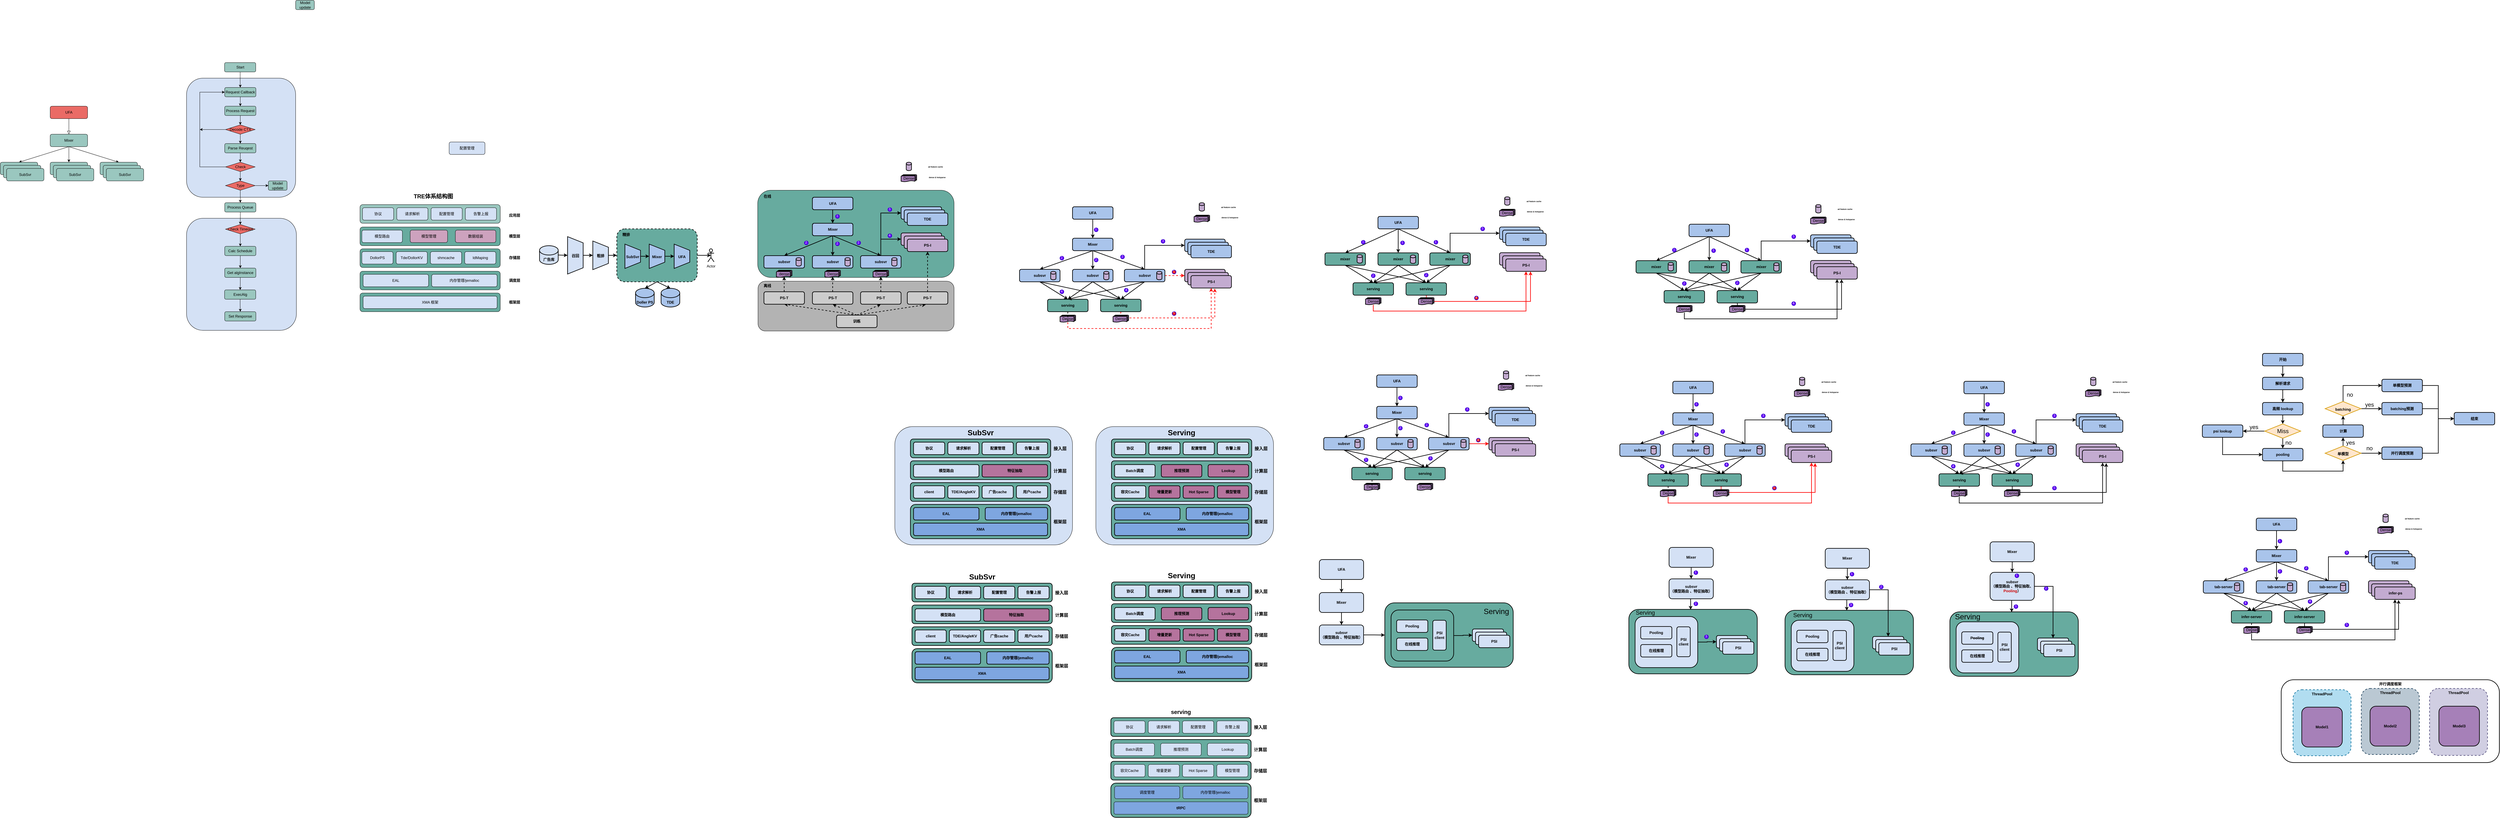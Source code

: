 <mxfile version="15.8.8" type="github">
  <diagram id="C5RBs43oDa-KdzZeNtuy" name="Page-1">
    <mxGraphModel dx="1117" dy="1023" grid="0" gridSize="10" guides="1" tooltips="1" connect="1" arrows="1" fold="1" page="0" pageScale="1" pageWidth="827" pageHeight="1169" background="none" math="0" shadow="0">
      <root>
        <mxCell id="WIyWlLk6GJQsqaUBKTNV-0" />
        <mxCell id="WIyWlLk6GJQsqaUBKTNV-1" parent="WIyWlLk6GJQsqaUBKTNV-0" />
        <mxCell id="NPVPn5-XD2Pnuo-MFKtG-224" value="&lt;b&gt;并行调度框架&lt;/b&gt;" style="rounded=1;whiteSpace=wrap;html=1;fontSize=12;strokeWidth=2;fillColor=none;verticalAlign=top;" vertex="1" parent="WIyWlLk6GJQsqaUBKTNV-1">
          <mxGeometry x="7368" y="1982" width="700" height="266" as="geometry" />
        </mxCell>
        <mxCell id="ZC6G9wg8kEVkrqUh3elc-462" value="" style="rounded=1;whiteSpace=wrap;html=1;fillColor=#67AB9F;verticalAlign=middle;strokeWidth=2;" parent="WIyWlLk6GJQsqaUBKTNV-1" vertex="1">
          <mxGeometry x="4492" y="1735" width="412" height="207" as="geometry" />
        </mxCell>
        <mxCell id="ZC6G9wg8kEVkrqUh3elc-367" value="" style="rounded=1;whiteSpace=wrap;html=1;shadow=0;glass=0;sketch=0;fontSize=24;strokeWidth=1;fillColor=#D4E1F5;verticalAlign=middle;" parent="WIyWlLk6GJQsqaUBKTNV-1" vertex="1">
          <mxGeometry x="3565" y="1169" width="570" height="380" as="geometry" />
        </mxCell>
        <mxCell id="ZC6G9wg8kEVkrqUh3elc-341" value="" style="rounded=1;whiteSpace=wrap;html=1;shadow=0;glass=0;sketch=0;fontSize=14;fillColor=#B5739D;verticalAlign=middle;strokeWidth=2;" parent="WIyWlLk6GJQsqaUBKTNV-1" vertex="1">
          <mxGeometry x="3760" y="1285" width="300" height="50" as="geometry" />
        </mxCell>
        <mxCell id="ZC6G9wg8kEVkrqUh3elc-338" value="" style="rounded=1;whiteSpace=wrap;html=1;fillColor=#67AB9F;verticalAlign=middle;strokeWidth=2;" parent="WIyWlLk6GJQsqaUBKTNV-1" vertex="1">
          <mxGeometry x="3615" y="1209" width="450" height="60" as="geometry" />
        </mxCell>
        <mxCell id="ZC6G9wg8kEVkrqUh3elc-337" value="" style="rounded=1;whiteSpace=wrap;html=1;fillColor=#67AB9F;verticalAlign=middle;strokeWidth=2;" parent="WIyWlLk6GJQsqaUBKTNV-1" vertex="1">
          <mxGeometry x="3615" y="1279" width="450" height="60" as="geometry" />
        </mxCell>
        <mxCell id="ZC6G9wg8kEVkrqUh3elc-336" value="" style="rounded=1;whiteSpace=wrap;html=1;fillColor=#67AB9F;sketch=0;shadow=0;glass=0;verticalAlign=middle;strokeWidth=2;" parent="WIyWlLk6GJQsqaUBKTNV-1" vertex="1">
          <mxGeometry x="3615" y="1419" width="450" height="110" as="geometry" />
        </mxCell>
        <mxCell id="ZC6G9wg8kEVkrqUh3elc-165" value="" style="rounded=1;whiteSpace=wrap;html=1;fillColor=#67AB9F;" parent="WIyWlLk6GJQsqaUBKTNV-1" vertex="1">
          <mxGeometry x="2480" y="410" width="630" height="280" as="geometry" />
        </mxCell>
        <mxCell id="ZC6G9wg8kEVkrqUh3elc-158" value="" style="rounded=1;whiteSpace=wrap;html=1;fillColor=#B3B3B3;" parent="WIyWlLk6GJQsqaUBKTNV-1" vertex="1">
          <mxGeometry x="2481" y="702" width="629" height="160" as="geometry" />
        </mxCell>
        <mxCell id="ZC6G9wg8kEVkrqUh3elc-138" style="edgeStyle=none;rounded=0;orthogonalLoop=1;jettySize=auto;html=1;exitX=0.5;exitY=1;exitDx=0;exitDy=0;entryX=0.5;entryY=0;entryDx=0;entryDy=0;entryPerimeter=0;fontSize=12;fillColor=#9AC7BF;strokeWidth=2;" parent="WIyWlLk6GJQsqaUBKTNV-1" source="ZC6G9wg8kEVkrqUh3elc-127" target="ZC6G9wg8kEVkrqUh3elc-137" edge="1">
          <mxGeometry relative="1" as="geometry" />
        </mxCell>
        <mxCell id="ZC6G9wg8kEVkrqUh3elc-139" style="edgeStyle=none;rounded=0;orthogonalLoop=1;jettySize=auto;html=1;exitX=0.5;exitY=1;exitDx=0;exitDy=0;entryX=0.5;entryY=0;entryDx=0;entryDy=0;entryPerimeter=0;fontSize=12;fillColor=#9AC7BF;strokeWidth=2;" parent="WIyWlLk6GJQsqaUBKTNV-1" source="ZC6G9wg8kEVkrqUh3elc-127" target="ZC6G9wg8kEVkrqUh3elc-136" edge="1">
          <mxGeometry relative="1" as="geometry" />
        </mxCell>
        <mxCell id="ZC6G9wg8kEVkrqUh3elc-140" style="edgeStyle=none;rounded=0;orthogonalLoop=1;jettySize=auto;html=1;exitX=1;exitY=0.5;exitDx=0;exitDy=0;entryX=0.5;entryY=0.5;entryDx=0;entryDy=0;entryPerimeter=0;fontSize=12;fillColor=#9AC7BF;strokeWidth=2;" parent="WIyWlLk6GJQsqaUBKTNV-1" source="ZC6G9wg8kEVkrqUh3elc-127" target="ZC6G9wg8kEVkrqUh3elc-134" edge="1">
          <mxGeometry relative="1" as="geometry" />
        </mxCell>
        <mxCell id="ZC6G9wg8kEVkrqUh3elc-127" value="" style="rounded=1;whiteSpace=wrap;html=1;fontSize=12;fillColor=#67AB9F;dashed=1;strokeWidth=2;" parent="WIyWlLk6GJQsqaUBKTNV-1" vertex="1">
          <mxGeometry x="2028" y="534" width="258" height="170" as="geometry" />
        </mxCell>
        <mxCell id="ZC6G9wg8kEVkrqUh3elc-103" value="" style="rounded=1;whiteSpace=wrap;html=1;fillColor=#9AC7BF;" parent="WIyWlLk6GJQsqaUBKTNV-1" vertex="1">
          <mxGeometry x="1204" y="456" width="450" height="60" as="geometry" />
        </mxCell>
        <mxCell id="ZC6G9wg8kEVkrqUh3elc-102" value="" style="rounded=1;whiteSpace=wrap;html=1;fillColor=#67AB9F;" parent="WIyWlLk6GJQsqaUBKTNV-1" vertex="1">
          <mxGeometry x="1204" y="528" width="450" height="60" as="geometry" />
        </mxCell>
        <mxCell id="ZC6G9wg8kEVkrqUh3elc-101" value="" style="rounded=1;whiteSpace=wrap;html=1;fillColor=#67AB9F;" parent="WIyWlLk6GJQsqaUBKTNV-1" vertex="1">
          <mxGeometry x="1204" y="598" width="450" height="60" as="geometry" />
        </mxCell>
        <mxCell id="ZC6G9wg8kEVkrqUh3elc-100" value="" style="rounded=1;whiteSpace=wrap;html=1;fillColor=#67AB9F;" parent="WIyWlLk6GJQsqaUBKTNV-1" vertex="1">
          <mxGeometry x="1204" y="670" width="450" height="60" as="geometry" />
        </mxCell>
        <mxCell id="ZC6G9wg8kEVkrqUh3elc-99" value="" style="rounded=1;whiteSpace=wrap;html=1;fillColor=#67AB9F;" parent="WIyWlLk6GJQsqaUBKTNV-1" vertex="1">
          <mxGeometry x="1204" y="740" width="450" height="60" as="geometry" />
        </mxCell>
        <mxCell id="ZC6G9wg8kEVkrqUh3elc-70" value="" style="rounded=1;whiteSpace=wrap;html=1;fillColor=#D4E1F5;" parent="WIyWlLk6GJQsqaUBKTNV-1" vertex="1">
          <mxGeometry x="647.5" y="500" width="352.5" height="360" as="geometry" />
        </mxCell>
        <mxCell id="ZC6G9wg8kEVkrqUh3elc-55" value="" style="rounded=1;whiteSpace=wrap;html=1;fillColor=#D4E1F5;" parent="WIyWlLk6GJQsqaUBKTNV-1" vertex="1">
          <mxGeometry x="647.5" y="50" width="350" height="382.5" as="geometry" />
        </mxCell>
        <mxCell id="WIyWlLk6GJQsqaUBKTNV-2" value="" style="rounded=0;html=1;jettySize=auto;orthogonalLoop=1;fontSize=11;endArrow=block;endFill=0;endSize=8;strokeWidth=1;shadow=0;labelBackgroundColor=none;edgeStyle=orthogonalEdgeStyle;fillColor=#9AC7BF;" parent="WIyWlLk6GJQsqaUBKTNV-1" source="WIyWlLk6GJQsqaUBKTNV-3" edge="1">
          <mxGeometry relative="1" as="geometry">
            <mxPoint x="270" y="230" as="targetPoint" />
          </mxGeometry>
        </mxCell>
        <mxCell id="WIyWlLk6GJQsqaUBKTNV-3" value="UFA" style="rounded=1;whiteSpace=wrap;html=1;fontSize=12;glass=0;strokeWidth=1;shadow=0;fillColor=#EA6B66;" parent="WIyWlLk6GJQsqaUBKTNV-1" vertex="1">
          <mxGeometry x="210" y="140" width="120" height="40" as="geometry" />
        </mxCell>
        <mxCell id="ZC6G9wg8kEVkrqUh3elc-13" style="rounded=0;orthogonalLoop=1;jettySize=auto;html=1;exitX=0.5;exitY=1;exitDx=0;exitDy=0;entryX=0.5;entryY=0;entryDx=0;entryDy=0;fillColor=#9AC7BF;" parent="WIyWlLk6GJQsqaUBKTNV-1" source="WIyWlLk6GJQsqaUBKTNV-11" target="ZC6G9wg8kEVkrqUh3elc-1" edge="1">
          <mxGeometry relative="1" as="geometry" />
        </mxCell>
        <mxCell id="ZC6G9wg8kEVkrqUh3elc-14" style="edgeStyle=none;rounded=0;orthogonalLoop=1;jettySize=auto;html=1;exitX=0.5;exitY=1;exitDx=0;exitDy=0;entryX=0.5;entryY=0;entryDx=0;entryDy=0;fillColor=#9AC7BF;" parent="WIyWlLk6GJQsqaUBKTNV-1" source="WIyWlLk6GJQsqaUBKTNV-11" target="ZC6G9wg8kEVkrqUh3elc-4" edge="1">
          <mxGeometry relative="1" as="geometry" />
        </mxCell>
        <mxCell id="ZC6G9wg8kEVkrqUh3elc-15" style="edgeStyle=none;rounded=0;orthogonalLoop=1;jettySize=auto;html=1;exitX=0.5;exitY=1;exitDx=0;exitDy=0;entryX=0.5;entryY=0;entryDx=0;entryDy=0;fillColor=#9AC7BF;" parent="WIyWlLk6GJQsqaUBKTNV-1" source="WIyWlLk6GJQsqaUBKTNV-11" target="ZC6G9wg8kEVkrqUh3elc-7" edge="1">
          <mxGeometry relative="1" as="geometry" />
        </mxCell>
        <mxCell id="WIyWlLk6GJQsqaUBKTNV-11" value="Mixer" style="rounded=1;whiteSpace=wrap;html=1;fontSize=12;glass=0;strokeWidth=1;shadow=0;fillColor=#9AC7BF;" parent="WIyWlLk6GJQsqaUBKTNV-1" vertex="1">
          <mxGeometry x="210" y="230" width="120" height="40" as="geometry" />
        </mxCell>
        <mxCell id="ZC6G9wg8kEVkrqUh3elc-1" value="Mixer" style="rounded=1;whiteSpace=wrap;html=1;fontSize=12;glass=0;strokeWidth=1;shadow=0;fillColor=#9AC7BF;" parent="WIyWlLk6GJQsqaUBKTNV-1" vertex="1">
          <mxGeometry x="50" y="320" width="120" height="40" as="geometry" />
        </mxCell>
        <mxCell id="ZC6G9wg8kEVkrqUh3elc-2" value="Mixer" style="rounded=1;whiteSpace=wrap;html=1;fontSize=12;glass=0;strokeWidth=1;shadow=0;fillColor=#9AC7BF;" parent="WIyWlLk6GJQsqaUBKTNV-1" vertex="1">
          <mxGeometry x="60" y="330" width="120" height="40" as="geometry" />
        </mxCell>
        <mxCell id="ZC6G9wg8kEVkrqUh3elc-3" value="SubSvr" style="rounded=1;whiteSpace=wrap;html=1;fontSize=12;glass=0;strokeWidth=1;shadow=0;fillColor=#9AC7BF;" parent="WIyWlLk6GJQsqaUBKTNV-1" vertex="1">
          <mxGeometry x="70" y="340" width="120" height="40" as="geometry" />
        </mxCell>
        <mxCell id="ZC6G9wg8kEVkrqUh3elc-4" value="Mixer" style="rounded=1;whiteSpace=wrap;html=1;fontSize=12;glass=0;strokeWidth=1;shadow=0;fillColor=#9AC7BF;" parent="WIyWlLk6GJQsqaUBKTNV-1" vertex="1">
          <mxGeometry x="210" y="320" width="120" height="40" as="geometry" />
        </mxCell>
        <mxCell id="ZC6G9wg8kEVkrqUh3elc-5" value="Mixer" style="rounded=1;whiteSpace=wrap;html=1;fontSize=12;glass=0;strokeWidth=1;shadow=0;fillColor=#9AC7BF;" parent="WIyWlLk6GJQsqaUBKTNV-1" vertex="1">
          <mxGeometry x="220" y="330" width="120" height="40" as="geometry" />
        </mxCell>
        <mxCell id="ZC6G9wg8kEVkrqUh3elc-6" value="SubSvr" style="rounded=1;whiteSpace=wrap;html=1;fontSize=12;glass=0;strokeWidth=1;shadow=0;fillColor=#9AC7BF;" parent="WIyWlLk6GJQsqaUBKTNV-1" vertex="1">
          <mxGeometry x="230" y="340" width="120" height="40" as="geometry" />
        </mxCell>
        <mxCell id="ZC6G9wg8kEVkrqUh3elc-7" value="Mixer" style="rounded=1;whiteSpace=wrap;html=1;fontSize=12;glass=0;strokeWidth=1;shadow=0;fillColor=#9AC7BF;" parent="WIyWlLk6GJQsqaUBKTNV-1" vertex="1">
          <mxGeometry x="370" y="320" width="120" height="40" as="geometry" />
        </mxCell>
        <mxCell id="ZC6G9wg8kEVkrqUh3elc-8" value="Mixer" style="rounded=1;whiteSpace=wrap;html=1;fontSize=12;glass=0;strokeWidth=1;shadow=0;fillColor=#9AC7BF;" parent="WIyWlLk6GJQsqaUBKTNV-1" vertex="1">
          <mxGeometry x="380" y="330" width="120" height="40" as="geometry" />
        </mxCell>
        <mxCell id="ZC6G9wg8kEVkrqUh3elc-9" value="SubSvr" style="rounded=1;whiteSpace=wrap;html=1;fontSize=12;glass=0;strokeWidth=1;shadow=0;fillColor=#9AC7BF;" parent="WIyWlLk6GJQsqaUBKTNV-1" vertex="1">
          <mxGeometry x="390" y="340" width="120" height="40" as="geometry" />
        </mxCell>
        <mxCell id="ZC6G9wg8kEVkrqUh3elc-30" style="edgeStyle=none;rounded=0;orthogonalLoop=1;jettySize=auto;html=1;exitX=0.5;exitY=1;exitDx=0;exitDy=0;entryX=0.5;entryY=0;entryDx=0;entryDy=0;fillColor=#9AC7BF;" parent="WIyWlLk6GJQsqaUBKTNV-1" source="ZC6G9wg8kEVkrqUh3elc-16" target="ZC6G9wg8kEVkrqUh3elc-29" edge="1">
          <mxGeometry relative="1" as="geometry" />
        </mxCell>
        <mxCell id="ZC6G9wg8kEVkrqUh3elc-16" value="Process Request" style="rounded=1;whiteSpace=wrap;html=1;fontSize=12;glass=0;strokeWidth=1;shadow=0;fillColor=#9AC7BF;" parent="WIyWlLk6GJQsqaUBKTNV-1" vertex="1">
          <mxGeometry x="770" y="140" width="100" height="30" as="geometry" />
        </mxCell>
        <mxCell id="ZC6G9wg8kEVkrqUh3elc-47" style="edgeStyle=none;rounded=0;orthogonalLoop=1;jettySize=auto;html=1;exitX=0.5;exitY=1;exitDx=0;exitDy=0;entryX=0.5;entryY=0;entryDx=0;entryDy=0;fillColor=#9AC7BF;" parent="WIyWlLk6GJQsqaUBKTNV-1" source="ZC6G9wg8kEVkrqUh3elc-25" target="ZC6G9wg8kEVkrqUh3elc-16" edge="1">
          <mxGeometry relative="1" as="geometry" />
        </mxCell>
        <mxCell id="ZC6G9wg8kEVkrqUh3elc-25" value="Request Callback" style="rounded=1;whiteSpace=wrap;html=1;fontSize=12;glass=0;strokeWidth=1;shadow=0;fillColor=#9AC7BF;" parent="WIyWlLk6GJQsqaUBKTNV-1" vertex="1">
          <mxGeometry x="770" y="80" width="100" height="30" as="geometry" />
        </mxCell>
        <mxCell id="ZC6G9wg8kEVkrqUh3elc-34" style="edgeStyle=none;rounded=0;orthogonalLoop=1;jettySize=auto;html=1;exitX=0.5;exitY=1;exitDx=0;exitDy=0;entryX=0.5;entryY=0;entryDx=0;entryDy=0;fillColor=#9AC7BF;" parent="WIyWlLk6GJQsqaUBKTNV-1" source="ZC6G9wg8kEVkrqUh3elc-27" target="ZC6G9wg8kEVkrqUh3elc-33" edge="1">
          <mxGeometry relative="1" as="geometry" />
        </mxCell>
        <mxCell id="ZC6G9wg8kEVkrqUh3elc-27" value="Parse Reuqest" style="rounded=1;whiteSpace=wrap;html=1;fontSize=12;glass=0;strokeWidth=1;shadow=0;fillColor=#9AC7BF;" parent="WIyWlLk6GJQsqaUBKTNV-1" vertex="1">
          <mxGeometry x="770" y="260" width="100" height="30" as="geometry" />
        </mxCell>
        <mxCell id="ZC6G9wg8kEVkrqUh3elc-31" style="edgeStyle=none;rounded=0;orthogonalLoop=1;jettySize=auto;html=1;exitX=0.5;exitY=1;exitDx=0;exitDy=0;entryX=0.5;entryY=0;entryDx=0;entryDy=0;fillColor=#9AC7BF;" parent="WIyWlLk6GJQsqaUBKTNV-1" source="ZC6G9wg8kEVkrqUh3elc-29" target="ZC6G9wg8kEVkrqUh3elc-27" edge="1">
          <mxGeometry relative="1" as="geometry" />
        </mxCell>
        <mxCell id="ZC6G9wg8kEVkrqUh3elc-53" style="edgeStyle=orthogonalEdgeStyle;rounded=0;orthogonalLoop=1;jettySize=auto;html=1;exitX=0;exitY=0.5;exitDx=0;exitDy=0;fillColor=#9AC7BF;" parent="WIyWlLk6GJQsqaUBKTNV-1" source="ZC6G9wg8kEVkrqUh3elc-29" edge="1">
          <mxGeometry relative="1" as="geometry">
            <mxPoint x="690" y="215" as="targetPoint" />
          </mxGeometry>
        </mxCell>
        <mxCell id="ZC6G9wg8kEVkrqUh3elc-29" value="Decode CTX" style="rhombus;whiteSpace=wrap;html=1;fillColor=#EA6B66;" parent="WIyWlLk6GJQsqaUBKTNV-1" vertex="1">
          <mxGeometry x="772.5" y="200" width="95" height="30" as="geometry" />
        </mxCell>
        <mxCell id="ZC6G9wg8kEVkrqUh3elc-42" style="edgeStyle=none;rounded=0;orthogonalLoop=1;jettySize=auto;html=1;exitX=0.5;exitY=1;exitDx=0;exitDy=0;entryX=0.5;entryY=0;entryDx=0;entryDy=0;fillColor=#9AC7BF;" parent="WIyWlLk6GJQsqaUBKTNV-1" source="ZC6G9wg8kEVkrqUh3elc-33" target="ZC6G9wg8kEVkrqUh3elc-41" edge="1">
          <mxGeometry relative="1" as="geometry" />
        </mxCell>
        <mxCell id="ZC6G9wg8kEVkrqUh3elc-54" style="edgeStyle=orthogonalEdgeStyle;rounded=0;orthogonalLoop=1;jettySize=auto;html=1;exitX=0;exitY=0.5;exitDx=0;exitDy=0;entryX=0;entryY=0.5;entryDx=0;entryDy=0;fillColor=#9AC7BF;" parent="WIyWlLk6GJQsqaUBKTNV-1" source="ZC6G9wg8kEVkrqUh3elc-33" target="ZC6G9wg8kEVkrqUh3elc-25" edge="1">
          <mxGeometry relative="1" as="geometry">
            <Array as="points">
              <mxPoint x="690" y="335" />
              <mxPoint x="690" y="95" />
            </Array>
          </mxGeometry>
        </mxCell>
        <mxCell id="ZC6G9wg8kEVkrqUh3elc-33" value="Check" style="rhombus;whiteSpace=wrap;html=1;fillColor=#EA6B66;" parent="WIyWlLk6GJQsqaUBKTNV-1" vertex="1">
          <mxGeometry x="772.5" y="320" width="95" height="30" as="geometry" />
        </mxCell>
        <mxCell id="ZC6G9wg8kEVkrqUh3elc-43" style="edgeStyle=none;rounded=0;orthogonalLoop=1;jettySize=auto;html=1;exitX=1;exitY=0.5;exitDx=0;exitDy=0;fillColor=#9AC7BF;entryX=0;entryY=0.5;entryDx=0;entryDy=0;" parent="WIyWlLk6GJQsqaUBKTNV-1" source="ZC6G9wg8kEVkrqUh3elc-41" target="ZC6G9wg8kEVkrqUh3elc-44" edge="1">
          <mxGeometry relative="1" as="geometry">
            <mxPoint x="920" y="395" as="targetPoint" />
          </mxGeometry>
        </mxCell>
        <mxCell id="ZC6G9wg8kEVkrqUh3elc-46" style="edgeStyle=none;rounded=0;orthogonalLoop=1;jettySize=auto;html=1;exitX=0.5;exitY=1;exitDx=0;exitDy=0;entryX=0.5;entryY=0;entryDx=0;entryDy=0;fillColor=#9AC7BF;" parent="WIyWlLk6GJQsqaUBKTNV-1" source="ZC6G9wg8kEVkrqUh3elc-41" target="ZC6G9wg8kEVkrqUh3elc-45" edge="1">
          <mxGeometry relative="1" as="geometry" />
        </mxCell>
        <mxCell id="ZC6G9wg8kEVkrqUh3elc-41" value="Type" style="rhombus;whiteSpace=wrap;html=1;fillColor=#EA6B66;" parent="WIyWlLk6GJQsqaUBKTNV-1" vertex="1">
          <mxGeometry x="772.5" y="380" width="95" height="30" as="geometry" />
        </mxCell>
        <mxCell id="ZC6G9wg8kEVkrqUh3elc-44" value="Model update" style="rounded=1;whiteSpace=wrap;html=1;fontSize=12;glass=0;strokeWidth=1;shadow=0;fillColor=#9AC7BF;" parent="WIyWlLk6GJQsqaUBKTNV-1" vertex="1">
          <mxGeometry x="910" y="380" width="60" height="30" as="geometry" />
        </mxCell>
        <mxCell id="ZC6G9wg8kEVkrqUh3elc-58" style="edgeStyle=orthogonalEdgeStyle;rounded=0;orthogonalLoop=1;jettySize=auto;html=1;exitX=0.5;exitY=1;exitDx=0;exitDy=0;entryX=0.5;entryY=0;entryDx=0;entryDy=0;fillColor=#9AC7BF;" parent="WIyWlLk6GJQsqaUBKTNV-1" source="ZC6G9wg8kEVkrqUh3elc-45" target="ZC6G9wg8kEVkrqUh3elc-57" edge="1">
          <mxGeometry relative="1" as="geometry" />
        </mxCell>
        <mxCell id="ZC6G9wg8kEVkrqUh3elc-45" value="Process Queue" style="rounded=1;whiteSpace=wrap;html=1;fontSize=12;glass=0;strokeWidth=1;shadow=0;fillColor=#9AC7BF;" parent="WIyWlLk6GJQsqaUBKTNV-1" vertex="1">
          <mxGeometry x="770" y="450" width="100" height="30" as="geometry" />
        </mxCell>
        <mxCell id="ZC6G9wg8kEVkrqUh3elc-51" style="edgeStyle=orthogonalEdgeStyle;rounded=0;orthogonalLoop=1;jettySize=auto;html=1;exitX=0.5;exitY=1;exitDx=0;exitDy=0;entryX=0.5;entryY=0;entryDx=0;entryDy=0;fillColor=#9AC7BF;" parent="WIyWlLk6GJQsqaUBKTNV-1" source="ZC6G9wg8kEVkrqUh3elc-50" target="ZC6G9wg8kEVkrqUh3elc-25" edge="1">
          <mxGeometry relative="1" as="geometry" />
        </mxCell>
        <mxCell id="ZC6G9wg8kEVkrqUh3elc-50" value="Start" style="rounded=1;whiteSpace=wrap;html=1;fontSize=12;glass=0;strokeWidth=1;shadow=0;fillColor=#9AC7BF;" parent="WIyWlLk6GJQsqaUBKTNV-1" vertex="1">
          <mxGeometry x="769.5" width="100" height="30" as="geometry" />
        </mxCell>
        <mxCell id="ZC6G9wg8kEVkrqUh3elc-61" style="edgeStyle=orthogonalEdgeStyle;rounded=0;orthogonalLoop=1;jettySize=auto;html=1;exitX=0.5;exitY=1;exitDx=0;exitDy=0;entryX=0.5;entryY=0;entryDx=0;entryDy=0;fillColor=#9AC7BF;" parent="WIyWlLk6GJQsqaUBKTNV-1" source="ZC6G9wg8kEVkrqUh3elc-57" target="ZC6G9wg8kEVkrqUh3elc-60" edge="1">
          <mxGeometry relative="1" as="geometry" />
        </mxCell>
        <mxCell id="ZC6G9wg8kEVkrqUh3elc-57" value="Check Timeout" style="rhombus;whiteSpace=wrap;html=1;fillColor=#EA6B66;" parent="WIyWlLk6GJQsqaUBKTNV-1" vertex="1">
          <mxGeometry x="772.5" y="520" width="95" height="30" as="geometry" />
        </mxCell>
        <mxCell id="ZC6G9wg8kEVkrqUh3elc-59" value="Model update" style="rounded=1;whiteSpace=wrap;html=1;fontSize=12;glass=0;strokeWidth=1;shadow=0;fillColor=#9AC7BF;" parent="WIyWlLk6GJQsqaUBKTNV-1" vertex="1">
          <mxGeometry x="997.5" y="-200" width="60" height="30" as="geometry" />
        </mxCell>
        <mxCell id="ZC6G9wg8kEVkrqUh3elc-63" style="edgeStyle=orthogonalEdgeStyle;rounded=0;orthogonalLoop=1;jettySize=auto;html=1;exitX=0.5;exitY=1;exitDx=0;exitDy=0;entryX=0.5;entryY=0;entryDx=0;entryDy=0;fillColor=#9AC7BF;" parent="WIyWlLk6GJQsqaUBKTNV-1" source="ZC6G9wg8kEVkrqUh3elc-60" target="ZC6G9wg8kEVkrqUh3elc-62" edge="1">
          <mxGeometry relative="1" as="geometry" />
        </mxCell>
        <mxCell id="ZC6G9wg8kEVkrqUh3elc-60" value="Calc Schedule" style="rounded=1;whiteSpace=wrap;html=1;fontSize=12;glass=0;strokeWidth=1;shadow=0;fillColor=#9AC7BF;" parent="WIyWlLk6GJQsqaUBKTNV-1" vertex="1">
          <mxGeometry x="770" y="590" width="100" height="30" as="geometry" />
        </mxCell>
        <mxCell id="ZC6G9wg8kEVkrqUh3elc-66" style="edgeStyle=orthogonalEdgeStyle;rounded=0;orthogonalLoop=1;jettySize=auto;html=1;exitX=0.5;exitY=1;exitDx=0;exitDy=0;entryX=0.5;entryY=0;entryDx=0;entryDy=0;fillColor=#9AC7BF;" parent="WIyWlLk6GJQsqaUBKTNV-1" source="ZC6G9wg8kEVkrqUh3elc-62" target="ZC6G9wg8kEVkrqUh3elc-65" edge="1">
          <mxGeometry relative="1" as="geometry" />
        </mxCell>
        <mxCell id="ZC6G9wg8kEVkrqUh3elc-62" value="Get&amp;nbsp;algInstance" style="rounded=1;whiteSpace=wrap;html=1;fontSize=12;glass=0;strokeWidth=1;shadow=0;fillColor=#9AC7BF;" parent="WIyWlLk6GJQsqaUBKTNV-1" vertex="1">
          <mxGeometry x="770" y="660" width="100" height="30" as="geometry" />
        </mxCell>
        <mxCell id="ZC6G9wg8kEVkrqUh3elc-68" style="edgeStyle=orthogonalEdgeStyle;rounded=0;orthogonalLoop=1;jettySize=auto;html=1;exitX=0.5;exitY=1;exitDx=0;exitDy=0;entryX=0.5;entryY=0;entryDx=0;entryDy=0;fillColor=#9AC7BF;" parent="WIyWlLk6GJQsqaUBKTNV-1" source="ZC6G9wg8kEVkrqUh3elc-65" target="ZC6G9wg8kEVkrqUh3elc-67" edge="1">
          <mxGeometry relative="1" as="geometry" />
        </mxCell>
        <mxCell id="ZC6G9wg8kEVkrqUh3elc-65" value="ExecAlg" style="rounded=1;whiteSpace=wrap;html=1;fontSize=12;glass=0;strokeWidth=1;shadow=0;fillColor=#9AC7BF;" parent="WIyWlLk6GJQsqaUBKTNV-1" vertex="1">
          <mxGeometry x="769.5" y="730" width="100" height="30" as="geometry" />
        </mxCell>
        <mxCell id="ZC6G9wg8kEVkrqUh3elc-67" value="Set Response" style="rounded=1;whiteSpace=wrap;html=1;fontSize=12;glass=0;strokeWidth=1;shadow=0;fillColor=#9AC7BF;" parent="WIyWlLk6GJQsqaUBKTNV-1" vertex="1">
          <mxGeometry x="770" y="800" width="100" height="30" as="geometry" />
        </mxCell>
        <mxCell id="ZC6G9wg8kEVkrqUh3elc-74" value="DollorPS" style="rounded=1;whiteSpace=wrap;html=1;fillColor=#D4E1F5;" parent="WIyWlLk6GJQsqaUBKTNV-1" vertex="1">
          <mxGeometry x="1210" y="607" width="100" height="40" as="geometry" />
        </mxCell>
        <mxCell id="ZC6G9wg8kEVkrqUh3elc-79" value="配置管理" style="rounded=1;whiteSpace=wrap;html=1;fillColor=#D4E1F5;" parent="WIyWlLk6GJQsqaUBKTNV-1" vertex="1">
          <mxGeometry x="1490" y="255" width="115" height="40" as="geometry" />
        </mxCell>
        <mxCell id="ZC6G9wg8kEVkrqUh3elc-80" value="XMA 框架" style="rounded=1;whiteSpace=wrap;html=1;fillColor=#D4E1F5;" parent="WIyWlLk6GJQsqaUBKTNV-1" vertex="1">
          <mxGeometry x="1214" y="750" width="430" height="40" as="geometry" />
        </mxCell>
        <mxCell id="ZC6G9wg8kEVkrqUh3elc-82" value="Tde/DollorKV" style="rounded=1;whiteSpace=wrap;html=1;fillColor=#D4E1F5;" parent="WIyWlLk6GJQsqaUBKTNV-1" vertex="1">
          <mxGeometry x="1320" y="607" width="100" height="40" as="geometry" />
        </mxCell>
        <mxCell id="ZC6G9wg8kEVkrqUh3elc-83" value="shmcache" style="rounded=1;whiteSpace=wrap;html=1;fillColor=#D4E1F5;" parent="WIyWlLk6GJQsqaUBKTNV-1" vertex="1">
          <mxGeometry x="1430" y="607" width="100" height="40" as="geometry" />
        </mxCell>
        <mxCell id="ZC6G9wg8kEVkrqUh3elc-84" value="IdMaping" style="rounded=1;whiteSpace=wrap;html=1;fillColor=#D4E1F5;" parent="WIyWlLk6GJQsqaUBKTNV-1" vertex="1">
          <mxGeometry x="1540" y="607" width="100" height="40" as="geometry" />
        </mxCell>
        <mxCell id="ZC6G9wg8kEVkrqUh3elc-88" value="模型路由" style="rounded=1;whiteSpace=wrap;html=1;fillColor=#D4E1F5;" parent="WIyWlLk6GJQsqaUBKTNV-1" vertex="1">
          <mxGeometry x="1210" y="538" width="130" height="40" as="geometry" />
        </mxCell>
        <mxCell id="ZC6G9wg8kEVkrqUh3elc-89" value="EAL" style="rounded=1;whiteSpace=wrap;html=1;fillColor=#D4E1F5;" parent="WIyWlLk6GJQsqaUBKTNV-1" vertex="1">
          <mxGeometry x="1214" y="680" width="210" height="40" as="geometry" />
        </mxCell>
        <mxCell id="ZC6G9wg8kEVkrqUh3elc-90" value="模型管理" style="rounded=1;whiteSpace=wrap;html=1;fillColor=#CDA2BE;" parent="WIyWlLk6GJQsqaUBKTNV-1" vertex="1">
          <mxGeometry x="1365" y="538" width="120" height="40" as="geometry" />
        </mxCell>
        <mxCell id="ZC6G9wg8kEVkrqUh3elc-91" value="内存管理/jemalloc" style="rounded=1;whiteSpace=wrap;html=1;fillColor=#D4E1F5;" parent="WIyWlLk6GJQsqaUBKTNV-1" vertex="1">
          <mxGeometry x="1434" y="680" width="210" height="40" as="geometry" />
        </mxCell>
        <mxCell id="ZC6G9wg8kEVkrqUh3elc-93" value="数据组装" style="rounded=1;whiteSpace=wrap;html=1;fillColor=#CDA2BE;" parent="WIyWlLk6GJQsqaUBKTNV-1" vertex="1">
          <mxGeometry x="1510" y="538" width="130" height="40" as="geometry" />
        </mxCell>
        <mxCell id="ZC6G9wg8kEVkrqUh3elc-114" style="edgeStyle=orthogonalEdgeStyle;rounded=0;orthogonalLoop=1;jettySize=auto;html=1;exitX=0.5;exitY=1;exitDx=0;exitDy=0;entryX=0.5;entryY=0;entryDx=0;entryDy=0;fontSize=18;fillColor=#9AC7BF;strokeWidth=2;" parent="WIyWlLk6GJQsqaUBKTNV-1" source="ZC6G9wg8kEVkrqUh3elc-94" target="ZC6G9wg8kEVkrqUh3elc-110" edge="1">
          <mxGeometry relative="1" as="geometry" />
        </mxCell>
        <mxCell id="ZC6G9wg8kEVkrqUh3elc-94" value="UFA" style="rounded=1;whiteSpace=wrap;html=1;fillColor=#9AC7BF;strokeWidth=2;" parent="WIyWlLk6GJQsqaUBKTNV-1" vertex="1">
          <mxGeometry x="2655.5" y="432.5" width="130" height="40" as="geometry" />
        </mxCell>
        <mxCell id="ZC6G9wg8kEVkrqUh3elc-95" value="协议" style="rounded=1;whiteSpace=wrap;html=1;fillColor=#D4E1F5;" parent="WIyWlLk6GJQsqaUBKTNV-1" vertex="1">
          <mxGeometry x="1212" y="466" width="100" height="40" as="geometry" />
        </mxCell>
        <mxCell id="ZC6G9wg8kEVkrqUh3elc-96" value="请求解析" style="rounded=1;whiteSpace=wrap;html=1;fillColor=#D4E1F5;" parent="WIyWlLk6GJQsqaUBKTNV-1" vertex="1">
          <mxGeometry x="1322" y="466" width="100" height="40" as="geometry" />
        </mxCell>
        <mxCell id="ZC6G9wg8kEVkrqUh3elc-97" value="配置管理" style="rounded=1;whiteSpace=wrap;html=1;fillColor=#D4E1F5;" parent="WIyWlLk6GJQsqaUBKTNV-1" vertex="1">
          <mxGeometry x="1432" y="466" width="100" height="40" as="geometry" />
        </mxCell>
        <mxCell id="ZC6G9wg8kEVkrqUh3elc-98" value="告警上报" style="rounded=1;whiteSpace=wrap;html=1;fillColor=#D4E1F5;" parent="WIyWlLk6GJQsqaUBKTNV-1" vertex="1">
          <mxGeometry x="1542" y="466" width="100" height="40" as="geometry" />
        </mxCell>
        <mxCell id="ZC6G9wg8kEVkrqUh3elc-104" value="存储层" style="text;html=1;strokeColor=none;fillColor=none;align=center;verticalAlign=middle;whiteSpace=wrap;rounded=0;fontStyle=1" parent="WIyWlLk6GJQsqaUBKTNV-1" vertex="1">
          <mxGeometry x="1670" y="612" width="60" height="30" as="geometry" />
        </mxCell>
        <mxCell id="ZC6G9wg8kEVkrqUh3elc-105" value="框架层" style="text;html=1;strokeColor=none;fillColor=none;align=center;verticalAlign=middle;whiteSpace=wrap;rounded=0;fontStyle=1" parent="WIyWlLk6GJQsqaUBKTNV-1" vertex="1">
          <mxGeometry x="1670" y="755" width="60" height="30" as="geometry" />
        </mxCell>
        <mxCell id="ZC6G9wg8kEVkrqUh3elc-106" value="调度层" style="text;html=1;strokeColor=none;fillColor=none;align=center;verticalAlign=middle;whiteSpace=wrap;rounded=0;fontStyle=1" parent="WIyWlLk6GJQsqaUBKTNV-1" vertex="1">
          <mxGeometry x="1670" y="685" width="60" height="30" as="geometry" />
        </mxCell>
        <mxCell id="ZC6G9wg8kEVkrqUh3elc-107" value="模型层" style="text;html=1;strokeColor=none;fillColor=none;align=center;verticalAlign=middle;whiteSpace=wrap;rounded=0;fontStyle=1" parent="WIyWlLk6GJQsqaUBKTNV-1" vertex="1">
          <mxGeometry x="1670" y="543" width="60" height="30" as="geometry" />
        </mxCell>
        <mxCell id="ZC6G9wg8kEVkrqUh3elc-108" value="应用层" style="text;html=1;strokeColor=none;fillColor=none;align=center;verticalAlign=middle;whiteSpace=wrap;rounded=0;fontStyle=1" parent="WIyWlLk6GJQsqaUBKTNV-1" vertex="1">
          <mxGeometry x="1670" y="476" width="60" height="30" as="geometry" />
        </mxCell>
        <mxCell id="ZC6G9wg8kEVkrqUh3elc-109" value="&lt;font style=&quot;font-size: 18px&quot;&gt;TRE体系结构图&lt;/font&gt;" style="text;html=1;strokeColor=none;fillColor=none;align=center;verticalAlign=middle;whiteSpace=wrap;rounded=0;fontStyle=1" parent="WIyWlLk6GJQsqaUBKTNV-1" vertex="1">
          <mxGeometry x="1339" y="410" width="201" height="40" as="geometry" />
        </mxCell>
        <mxCell id="ZC6G9wg8kEVkrqUh3elc-115" style="rounded=0;orthogonalLoop=1;jettySize=auto;html=1;exitX=0.5;exitY=1;exitDx=0;exitDy=0;entryX=0.5;entryY=0;entryDx=0;entryDy=0;fontSize=18;fillColor=#9AC7BF;strokeWidth=2;" parent="WIyWlLk6GJQsqaUBKTNV-1" source="ZC6G9wg8kEVkrqUh3elc-110" target="ZC6G9wg8kEVkrqUh3elc-111" edge="1">
          <mxGeometry relative="1" as="geometry" />
        </mxCell>
        <mxCell id="ZC6G9wg8kEVkrqUh3elc-116" style="edgeStyle=none;rounded=0;orthogonalLoop=1;jettySize=auto;html=1;exitX=0.5;exitY=1;exitDx=0;exitDy=0;entryX=0.5;entryY=0;entryDx=0;entryDy=0;fontSize=18;fillColor=#9AC7BF;strokeWidth=2;" parent="WIyWlLk6GJQsqaUBKTNV-1" source="ZC6G9wg8kEVkrqUh3elc-110" target="ZC6G9wg8kEVkrqUh3elc-112" edge="1">
          <mxGeometry relative="1" as="geometry" />
        </mxCell>
        <mxCell id="ZC6G9wg8kEVkrqUh3elc-117" style="edgeStyle=none;rounded=0;orthogonalLoop=1;jettySize=auto;html=1;exitX=0.5;exitY=1;exitDx=0;exitDy=0;entryX=0.5;entryY=0;entryDx=0;entryDy=0;fontSize=18;fillColor=#9AC7BF;strokeWidth=2;" parent="WIyWlLk6GJQsqaUBKTNV-1" source="ZC6G9wg8kEVkrqUh3elc-110" target="ZC6G9wg8kEVkrqUh3elc-113" edge="1">
          <mxGeometry relative="1" as="geometry" />
        </mxCell>
        <mxCell id="ZC6G9wg8kEVkrqUh3elc-110" value="Mixer" style="rounded=1;whiteSpace=wrap;html=1;fillColor=#9AC7BF;strokeWidth=2;" parent="WIyWlLk6GJQsqaUBKTNV-1" vertex="1">
          <mxGeometry x="2655.5" y="516" width="130" height="40" as="geometry" />
        </mxCell>
        <mxCell id="ZC6G9wg8kEVkrqUh3elc-111" value="&lt;b&gt;subsvr&lt;/b&gt;" style="rounded=1;whiteSpace=wrap;html=1;fillColor=#A9C4EB;strokeWidth=2;" parent="WIyWlLk6GJQsqaUBKTNV-1" vertex="1">
          <mxGeometry x="2500" y="620" width="130" height="40" as="geometry" />
        </mxCell>
        <mxCell id="ZC6G9wg8kEVkrqUh3elc-112" value="&lt;b&gt;subsvr&lt;/b&gt;" style="rounded=1;whiteSpace=wrap;html=1;fillColor=#A9C4EB;strokeWidth=2;" parent="WIyWlLk6GJQsqaUBKTNV-1" vertex="1">
          <mxGeometry x="2655.5" y="620" width="130" height="40" as="geometry" />
        </mxCell>
        <mxCell id="ZC6G9wg8kEVkrqUh3elc-201" style="edgeStyle=orthogonalEdgeStyle;rounded=0;orthogonalLoop=1;jettySize=auto;html=1;exitX=0.5;exitY=0;exitDx=0;exitDy=0;entryX=0;entryY=0.5;entryDx=0;entryDy=0;fontSize=6;fillColor=#9AC7BF;strokeWidth=2;" parent="WIyWlLk6GJQsqaUBKTNV-1" source="ZC6G9wg8kEVkrqUh3elc-113" target="ZC6G9wg8kEVkrqUh3elc-145" edge="1">
          <mxGeometry relative="1" as="geometry" />
        </mxCell>
        <mxCell id="ZC6G9wg8kEVkrqUh3elc-202" style="edgeStyle=orthogonalEdgeStyle;rounded=0;orthogonalLoop=1;jettySize=auto;html=1;exitX=0.5;exitY=0;exitDx=0;exitDy=0;entryX=0;entryY=0.5;entryDx=0;entryDy=0;fontSize=6;fillColor=#9AC7BF;strokeWidth=2;" parent="WIyWlLk6GJQsqaUBKTNV-1" source="ZC6G9wg8kEVkrqUh3elc-113" target="ZC6G9wg8kEVkrqUh3elc-146" edge="1">
          <mxGeometry relative="1" as="geometry" />
        </mxCell>
        <mxCell id="ZC6G9wg8kEVkrqUh3elc-113" value="&lt;b&gt;subsvr&lt;/b&gt;" style="rounded=1;whiteSpace=wrap;html=1;fillColor=#A9C4EB;strokeWidth=2;" parent="WIyWlLk6GJQsqaUBKTNV-1" vertex="1">
          <mxGeometry x="2810" y="620" width="130" height="40" as="geometry" />
        </mxCell>
        <mxCell id="ZC6G9wg8kEVkrqUh3elc-126" style="edgeStyle=none;rounded=0;orthogonalLoop=1;jettySize=auto;html=1;exitX=0.5;exitY=0;exitDx=0;exitDy=0;entryX=0.5;entryY=1;entryDx=0;entryDy=0;fontSize=18;fillColor=#9AC7BF;strokeWidth=2;" parent="WIyWlLk6GJQsqaUBKTNV-1" source="ZC6G9wg8kEVkrqUh3elc-118" target="ZC6G9wg8kEVkrqUh3elc-119" edge="1">
          <mxGeometry relative="1" as="geometry" />
        </mxCell>
        <mxCell id="ZC6G9wg8kEVkrqUh3elc-118" value="&lt;font style=&quot;font-size: 12px&quot;&gt;&lt;b&gt;召回&lt;/b&gt;&lt;/font&gt;" style="shape=trapezoid;perimeter=trapezoidPerimeter;whiteSpace=wrap;html=1;fixedSize=1;fontSize=18;fillColor=#D4E1F5;rotation=90;horizontal=0;strokeWidth=2;" parent="WIyWlLk6GJQsqaUBKTNV-1" vertex="1">
          <mxGeometry x="1835" y="594" width="120" height="50" as="geometry" />
        </mxCell>
        <mxCell id="ZC6G9wg8kEVkrqUh3elc-129" style="edgeStyle=none;rounded=0;orthogonalLoop=1;jettySize=auto;html=1;exitX=0.5;exitY=0;exitDx=0;exitDy=0;fontSize=12;fillColor=#9AC7BF;strokeWidth=2;" parent="WIyWlLk6GJQsqaUBKTNV-1" source="ZC6G9wg8kEVkrqUh3elc-119" target="ZC6G9wg8kEVkrqUh3elc-127" edge="1">
          <mxGeometry relative="1" as="geometry" />
        </mxCell>
        <mxCell id="ZC6G9wg8kEVkrqUh3elc-119" value="&lt;font style=&quot;font-size: 12px&quot;&gt;&lt;b&gt;粗排&lt;/b&gt;&lt;/font&gt;" style="shape=trapezoid;perimeter=trapezoidPerimeter;whiteSpace=wrap;html=1;fixedSize=1;fontSize=18;fillColor=#D4E1F5;rotation=90;horizontal=0;strokeWidth=2;" parent="WIyWlLk6GJQsqaUBKTNV-1" vertex="1">
          <mxGeometry x="1930" y="594" width="92" height="50" as="geometry" />
        </mxCell>
        <mxCell id="ZC6G9wg8kEVkrqUh3elc-130" style="edgeStyle=none;rounded=0;orthogonalLoop=1;jettySize=auto;html=1;exitX=0.5;exitY=0;exitDx=0;exitDy=0;fontSize=12;fillColor=#9AC7BF;strokeWidth=2;" parent="WIyWlLk6GJQsqaUBKTNV-1" source="ZC6G9wg8kEVkrqUh3elc-120" target="ZC6G9wg8kEVkrqUh3elc-123" edge="1">
          <mxGeometry relative="1" as="geometry" />
        </mxCell>
        <mxCell id="ZC6G9wg8kEVkrqUh3elc-120" value="&lt;font style=&quot;font-size: 12px&quot;&gt;&lt;b&gt;SubSvr&lt;/b&gt;&lt;/font&gt;" style="shape=trapezoid;perimeter=trapezoidPerimeter;whiteSpace=wrap;html=1;fixedSize=1;fontSize=18;fillColor=#A9C4EB;rotation=90;horizontal=0;strokeWidth=2;" parent="WIyWlLk6GJQsqaUBKTNV-1" vertex="1">
          <mxGeometry x="2040" y="597" width="78" height="50" as="geometry" />
        </mxCell>
        <mxCell id="ZC6G9wg8kEVkrqUh3elc-125" style="edgeStyle=none;rounded=0;orthogonalLoop=1;jettySize=auto;html=1;exitX=1;exitY=0.5;exitDx=0;exitDy=0;exitPerimeter=0;entryX=0.5;entryY=1;entryDx=0;entryDy=0;fontSize=18;fillColor=#9AC7BF;strokeWidth=2;" parent="WIyWlLk6GJQsqaUBKTNV-1" source="ZC6G9wg8kEVkrqUh3elc-121" target="ZC6G9wg8kEVkrqUh3elc-118" edge="1">
          <mxGeometry relative="1" as="geometry" />
        </mxCell>
        <mxCell id="ZC6G9wg8kEVkrqUh3elc-121" value="&lt;font style=&quot;font-size: 12px&quot;&gt;&lt;b&gt;广告库&lt;/b&gt;&lt;/font&gt;" style="shape=cylinder3;whiteSpace=wrap;html=1;boundedLbl=1;backgroundOutline=1;size=15;fontSize=18;fillColor=#D4E1F5;strokeWidth=2;" parent="WIyWlLk6GJQsqaUBKTNV-1" vertex="1">
          <mxGeometry x="1780" y="588" width="60" height="60" as="geometry" />
        </mxCell>
        <mxCell id="ZC6G9wg8kEVkrqUh3elc-133" style="edgeStyle=none;rounded=0;orthogonalLoop=1;jettySize=auto;html=1;exitX=0.5;exitY=0;exitDx=0;exitDy=0;entryX=0.5;entryY=1;entryDx=0;entryDy=0;fontSize=12;fillColor=#9AC7BF;strokeWidth=2;" parent="WIyWlLk6GJQsqaUBKTNV-1" source="ZC6G9wg8kEVkrqUh3elc-123" target="ZC6G9wg8kEVkrqUh3elc-124" edge="1">
          <mxGeometry relative="1" as="geometry" />
        </mxCell>
        <mxCell id="ZC6G9wg8kEVkrqUh3elc-123" value="&lt;font style=&quot;font-size: 12px&quot;&gt;&lt;b&gt;Mixer&lt;/b&gt;&lt;/font&gt;" style="shape=trapezoid;perimeter=trapezoidPerimeter;whiteSpace=wrap;html=1;fixedSize=1;fontSize=18;fillColor=#A9C4EB;rotation=90;horizontal=0;strokeWidth=2;" parent="WIyWlLk6GJQsqaUBKTNV-1" vertex="1">
          <mxGeometry x="2118" y="597" width="78" height="50" as="geometry" />
        </mxCell>
        <mxCell id="ZC6G9wg8kEVkrqUh3elc-124" value="&lt;font style=&quot;font-size: 12px&quot;&gt;&lt;b&gt;UFA&lt;/b&gt;&lt;/font&gt;" style="shape=trapezoid;perimeter=trapezoidPerimeter;whiteSpace=wrap;html=1;fixedSize=1;fontSize=18;fillColor=#A9C4EB;rotation=90;verticalAlign=middle;align=center;horizontal=0;strokeWidth=2;" parent="WIyWlLk6GJQsqaUBKTNV-1" vertex="1">
          <mxGeometry x="2198" y="597" width="78" height="50" as="geometry" />
        </mxCell>
        <mxCell id="ZC6G9wg8kEVkrqUh3elc-128" value="精排" style="text;html=1;strokeColor=none;fillColor=none;align=center;verticalAlign=middle;whiteSpace=wrap;rounded=0;fontStyle=1;strokeWidth=2;" parent="WIyWlLk6GJQsqaUBKTNV-1" vertex="1">
          <mxGeometry x="2028" y="538" width="60" height="30" as="geometry" />
        </mxCell>
        <mxCell id="ZC6G9wg8kEVkrqUh3elc-134" value="Actor" style="shape=umlActor;verticalLabelPosition=bottom;verticalAlign=top;html=1;outlineConnect=0;rounded=1;fillColor=none;strokeWidth=2;" parent="WIyWlLk6GJQsqaUBKTNV-1" vertex="1">
          <mxGeometry x="2320" y="598" width="20" height="42" as="geometry" />
        </mxCell>
        <mxCell id="ZC6G9wg8kEVkrqUh3elc-136" value="&lt;span style=&quot;font-size: 12px&quot;&gt;TDE&lt;/span&gt;" style="shape=cylinder3;whiteSpace=wrap;html=1;boundedLbl=1;backgroundOutline=1;size=15;fontSize=18;fillColor=#A9C4EB;fontStyle=1;strokeWidth=2;" parent="WIyWlLk6GJQsqaUBKTNV-1" vertex="1">
          <mxGeometry x="2170" y="725" width="60" height="60" as="geometry" />
        </mxCell>
        <mxCell id="ZC6G9wg8kEVkrqUh3elc-137" value="&lt;span style=&quot;font-size: 12px&quot;&gt;&lt;b&gt;Doller PS&lt;/b&gt;&lt;/span&gt;" style="shape=cylinder3;whiteSpace=wrap;html=1;boundedLbl=1;backgroundOutline=1;size=15;fontSize=18;fillColor=#A9C4EB;strokeWidth=2;" parent="WIyWlLk6GJQsqaUBKTNV-1" vertex="1">
          <mxGeometry x="2088" y="725" width="60" height="60" as="geometry" />
        </mxCell>
        <mxCell id="ZC6G9wg8kEVkrqUh3elc-152" style="edgeStyle=none;rounded=0;orthogonalLoop=1;jettySize=auto;html=1;exitX=0.5;exitY=0;exitDx=0;exitDy=0;entryX=0.454;entryY=1.038;entryDx=0;entryDy=0;entryPerimeter=0;fontSize=12;fillColor=#9AC7BF;dashed=1;strokeWidth=2;" parent="WIyWlLk6GJQsqaUBKTNV-1" source="ZC6G9wg8kEVkrqUh3elc-141" target="ZC6G9wg8kEVkrqUh3elc-144" edge="1">
          <mxGeometry relative="1" as="geometry" />
        </mxCell>
        <mxCell id="ZC6G9wg8kEVkrqUh3elc-153" style="edgeStyle=none;rounded=0;orthogonalLoop=1;jettySize=auto;html=1;exitX=0.5;exitY=0;exitDx=0;exitDy=0;entryX=0.5;entryY=1;entryDx=0;entryDy=0;fontSize=12;fillColor=#9AC7BF;dashed=1;strokeWidth=2;" parent="WIyWlLk6GJQsqaUBKTNV-1" source="ZC6G9wg8kEVkrqUh3elc-141" target="ZC6G9wg8kEVkrqUh3elc-143" edge="1">
          <mxGeometry relative="1" as="geometry" />
        </mxCell>
        <mxCell id="ZC6G9wg8kEVkrqUh3elc-154" style="edgeStyle=none;rounded=0;orthogonalLoop=1;jettySize=auto;html=1;exitX=0.5;exitY=0;exitDx=0;exitDy=0;entryX=0.5;entryY=1;entryDx=0;entryDy=0;fontSize=12;fillColor=#9AC7BF;dashed=1;strokeWidth=2;" parent="WIyWlLk6GJQsqaUBKTNV-1" source="ZC6G9wg8kEVkrqUh3elc-141" target="ZC6G9wg8kEVkrqUh3elc-142" edge="1">
          <mxGeometry relative="1" as="geometry" />
        </mxCell>
        <mxCell id="ZC6G9wg8kEVkrqUh3elc-167" style="edgeStyle=none;rounded=0;orthogonalLoop=1;jettySize=auto;html=1;exitX=0.5;exitY=0;exitDx=0;exitDy=0;entryX=0.5;entryY=1;entryDx=0;entryDy=0;fontSize=12;fillColor=#9AC7BF;dashed=1;strokeWidth=2;" parent="WIyWlLk6GJQsqaUBKTNV-1" source="ZC6G9wg8kEVkrqUh3elc-141" target="ZC6G9wg8kEVkrqUh3elc-166" edge="1">
          <mxGeometry relative="1" as="geometry" />
        </mxCell>
        <mxCell id="ZC6G9wg8kEVkrqUh3elc-141" value="&lt;b&gt;训练&lt;/b&gt;" style="rounded=1;whiteSpace=wrap;html=1;fillColor=#CCCCCC;strokeWidth=2;" parent="WIyWlLk6GJQsqaUBKTNV-1" vertex="1">
          <mxGeometry x="2733" y="811" width="130" height="40" as="geometry" />
        </mxCell>
        <mxCell id="ZC6G9wg8kEVkrqUh3elc-181" style="edgeStyle=none;rounded=0;orthogonalLoop=1;jettySize=auto;html=1;exitX=0.5;exitY=0;exitDx=0;exitDy=0;entryX=0.5;entryY=0.88;entryDx=0;entryDy=0;entryPerimeter=0;dashed=1;fontSize=12;fillColor=#9AC7BF;strokeWidth=2;" parent="WIyWlLk6GJQsqaUBKTNV-1" source="ZC6G9wg8kEVkrqUh3elc-142" target="ZC6G9wg8kEVkrqUh3elc-178" edge="1">
          <mxGeometry relative="1" as="geometry" />
        </mxCell>
        <mxCell id="ZC6G9wg8kEVkrqUh3elc-142" value="&lt;b&gt;PS-T&lt;/b&gt;" style="rounded=1;whiteSpace=wrap;html=1;fillColor=#CCCCCC;strokeWidth=2;" parent="WIyWlLk6GJQsqaUBKTNV-1" vertex="1">
          <mxGeometry x="2500" y="736" width="130" height="40" as="geometry" />
        </mxCell>
        <mxCell id="ZC6G9wg8kEVkrqUh3elc-182" style="edgeStyle=none;rounded=0;orthogonalLoop=1;jettySize=auto;html=1;exitX=0.5;exitY=0;exitDx=0;exitDy=0;entryX=0.5;entryY=0.88;entryDx=0;entryDy=0;entryPerimeter=0;dashed=1;fontSize=12;fillColor=#9AC7BF;strokeWidth=2;" parent="WIyWlLk6GJQsqaUBKTNV-1" source="ZC6G9wg8kEVkrqUh3elc-143" target="ZC6G9wg8kEVkrqUh3elc-180" edge="1">
          <mxGeometry relative="1" as="geometry" />
        </mxCell>
        <mxCell id="ZC6G9wg8kEVkrqUh3elc-143" value="&lt;b&gt;PS-T&lt;/b&gt;" style="rounded=1;whiteSpace=wrap;html=1;fillColor=#CCCCCC;strokeWidth=2;" parent="WIyWlLk6GJQsqaUBKTNV-1" vertex="1">
          <mxGeometry x="2655.5" y="736" width="130" height="40" as="geometry" />
        </mxCell>
        <mxCell id="ZC6G9wg8kEVkrqUh3elc-185" style="edgeStyle=none;rounded=0;orthogonalLoop=1;jettySize=auto;html=1;exitX=0.5;exitY=0;exitDx=0;exitDy=0;entryX=0.5;entryY=1;entryDx=0;entryDy=0;dashed=1;fontSize=12;fillColor=#9AC7BF;strokeWidth=2;" parent="WIyWlLk6GJQsqaUBKTNV-1" source="ZC6G9wg8kEVkrqUh3elc-144" target="ZC6G9wg8kEVkrqUh3elc-151" edge="1">
          <mxGeometry relative="1" as="geometry" />
        </mxCell>
        <mxCell id="ZC6G9wg8kEVkrqUh3elc-144" value="&lt;b&gt;PS-T&lt;/b&gt;" style="rounded=1;whiteSpace=wrap;html=1;fillColor=#CCCCCC;strokeWidth=2;" parent="WIyWlLk6GJQsqaUBKTNV-1" vertex="1">
          <mxGeometry x="2960" y="736" width="130" height="40" as="geometry" />
        </mxCell>
        <mxCell id="ZC6G9wg8kEVkrqUh3elc-145" value="PS-I" style="rounded=1;whiteSpace=wrap;html=1;fillColor=#A9C4EB;strokeWidth=2;" parent="WIyWlLk6GJQsqaUBKTNV-1" vertex="1">
          <mxGeometry x="2940" y="463" width="130" height="40" as="geometry" />
        </mxCell>
        <mxCell id="ZC6G9wg8kEVkrqUh3elc-146" value="PS-I" style="rounded=1;whiteSpace=wrap;html=1;fillColor=#C3ABD0;strokeWidth=2;" parent="WIyWlLk6GJQsqaUBKTNV-1" vertex="1">
          <mxGeometry x="2940" y="547" width="130" height="40" as="geometry" />
        </mxCell>
        <mxCell id="ZC6G9wg8kEVkrqUh3elc-148" value="PS-I" style="rounded=1;whiteSpace=wrap;html=1;fillColor=#A9C4EB;strokeWidth=2;" parent="WIyWlLk6GJQsqaUBKTNV-1" vertex="1">
          <mxGeometry x="2950" y="473" width="130" height="40" as="geometry" />
        </mxCell>
        <mxCell id="ZC6G9wg8kEVkrqUh3elc-149" value="&lt;b&gt;TDE&lt;/b&gt;" style="rounded=1;whiteSpace=wrap;html=1;fillColor=#A9C4EB;strokeWidth=2;" parent="WIyWlLk6GJQsqaUBKTNV-1" vertex="1">
          <mxGeometry x="2960" y="483" width="130" height="40" as="geometry" />
        </mxCell>
        <mxCell id="ZC6G9wg8kEVkrqUh3elc-150" value="PS-I" style="rounded=1;whiteSpace=wrap;html=1;fillColor=#C3ABD0;strokeWidth=2;" parent="WIyWlLk6GJQsqaUBKTNV-1" vertex="1">
          <mxGeometry x="2950" y="557" width="130" height="40" as="geometry" />
        </mxCell>
        <mxCell id="ZC6G9wg8kEVkrqUh3elc-151" value="&lt;b&gt;PS-I&lt;/b&gt;" style="rounded=1;whiteSpace=wrap;html=1;fillColor=#C3ABD0;strokeWidth=2;" parent="WIyWlLk6GJQsqaUBKTNV-1" vertex="1">
          <mxGeometry x="2960" y="567" width="130" height="40" as="geometry" />
        </mxCell>
        <mxCell id="ZC6G9wg8kEVkrqUh3elc-183" style="edgeStyle=none;rounded=0;orthogonalLoop=1;jettySize=auto;html=1;exitX=0.5;exitY=0;exitDx=0;exitDy=0;entryX=0.5;entryY=0.88;entryDx=0;entryDy=0;entryPerimeter=0;dashed=1;fontSize=12;fillColor=#9AC7BF;strokeWidth=2;" parent="WIyWlLk6GJQsqaUBKTNV-1" source="ZC6G9wg8kEVkrqUh3elc-166" target="ZC6G9wg8kEVkrqUh3elc-179" edge="1">
          <mxGeometry relative="1" as="geometry" />
        </mxCell>
        <mxCell id="ZC6G9wg8kEVkrqUh3elc-166" value="&lt;b&gt;PS-T&lt;/b&gt;" style="rounded=1;whiteSpace=wrap;html=1;fillColor=#CCCCCC;strokeWidth=2;" parent="WIyWlLk6GJQsqaUBKTNV-1" vertex="1">
          <mxGeometry x="2810" y="736" width="130" height="40" as="geometry" />
        </mxCell>
        <mxCell id="ZC6G9wg8kEVkrqUh3elc-168" value="&lt;b&gt;离线&lt;/b&gt;" style="text;html=1;strokeColor=none;fillColor=none;align=center;verticalAlign=middle;whiteSpace=wrap;rounded=0;" parent="WIyWlLk6GJQsqaUBKTNV-1" vertex="1">
          <mxGeometry x="2481" y="702" width="60" height="30" as="geometry" />
        </mxCell>
        <mxCell id="ZC6G9wg8kEVkrqUh3elc-169" value="UFA" style="rounded=1;whiteSpace=wrap;html=1;fillColor=#9AC7BF;strokeWidth=2;" parent="WIyWlLk6GJQsqaUBKTNV-1" vertex="1">
          <mxGeometry x="2655.5" y="432.5" width="130" height="40" as="geometry" />
        </mxCell>
        <mxCell id="ZC6G9wg8kEVkrqUh3elc-170" value="Mixer" style="rounded=1;whiteSpace=wrap;html=1;fillColor=#9AC7BF;strokeWidth=2;" parent="WIyWlLk6GJQsqaUBKTNV-1" vertex="1">
          <mxGeometry x="2655.5" y="516" width="130" height="40" as="geometry" />
        </mxCell>
        <mxCell id="ZC6G9wg8kEVkrqUh3elc-171" value="&lt;b&gt;UFA&lt;/b&gt;" style="rounded=1;whiteSpace=wrap;html=1;fillColor=#A9C4EB;strokeWidth=2;" parent="WIyWlLk6GJQsqaUBKTNV-1" vertex="1">
          <mxGeometry x="2655.5" y="432.5" width="130" height="40" as="geometry" />
        </mxCell>
        <mxCell id="ZC6G9wg8kEVkrqUh3elc-172" value="&lt;b&gt;Mixer&lt;/b&gt;" style="rounded=1;whiteSpace=wrap;html=1;fillColor=#A9C4EB;strokeWidth=2;" parent="WIyWlLk6GJQsqaUBKTNV-1" vertex="1">
          <mxGeometry x="2655.5" y="516" width="130" height="40" as="geometry" />
        </mxCell>
        <mxCell id="ZC6G9wg8kEVkrqUh3elc-176" value="&lt;b&gt;在线&lt;/b&gt;" style="text;html=1;strokeColor=none;fillColor=none;align=center;verticalAlign=middle;whiteSpace=wrap;rounded=0;" parent="WIyWlLk6GJQsqaUBKTNV-1" vertex="1">
          <mxGeometry x="2481" y="415" width="60" height="30" as="geometry" />
        </mxCell>
        <mxCell id="ZC6G9wg8kEVkrqUh3elc-178" value="dense" style="strokeWidth=2;html=1;shape=mxgraph.flowchart.multi-document;whiteSpace=wrap;rounded=1;fillColor=#A680B8;" parent="WIyWlLk6GJQsqaUBKTNV-1" vertex="1">
          <mxGeometry x="2540" y="667" width="50" height="23" as="geometry" />
        </mxCell>
        <mxCell id="ZC6G9wg8kEVkrqUh3elc-179" value="Dense" style="strokeWidth=2;html=1;shape=mxgraph.flowchart.multi-document;whiteSpace=wrap;rounded=1;fillColor=#A680B8;" parent="WIyWlLk6GJQsqaUBKTNV-1" vertex="1">
          <mxGeometry x="2850" y="667" width="50" height="23" as="geometry" />
        </mxCell>
        <mxCell id="ZC6G9wg8kEVkrqUh3elc-180" value="Dense" style="strokeWidth=2;html=1;shape=mxgraph.flowchart.multi-document;whiteSpace=wrap;rounded=1;fillColor=#A680B8;" parent="WIyWlLk6GJQsqaUBKTNV-1" vertex="1">
          <mxGeometry x="2695.5" y="667" width="50" height="23" as="geometry" />
        </mxCell>
        <mxCell id="ZC6G9wg8kEVkrqUh3elc-187" value="" style="strokeWidth=2;html=1;shape=mxgraph.flowchart.database;whiteSpace=wrap;rounded=1;fillColor=#C3ABD0;" parent="WIyWlLk6GJQsqaUBKTNV-1" vertex="1">
          <mxGeometry x="2603" y="626.5" width="17" height="27" as="geometry" />
        </mxCell>
        <mxCell id="ZC6G9wg8kEVkrqUh3elc-188" value="" style="strokeWidth=2;html=1;shape=mxgraph.flowchart.database;whiteSpace=wrap;rounded=1;fillColor=#C3ABD0;" parent="WIyWlLk6GJQsqaUBKTNV-1" vertex="1">
          <mxGeometry x="2760" y="626.5" width="17" height="27" as="geometry" />
        </mxCell>
        <mxCell id="ZC6G9wg8kEVkrqUh3elc-189" value="" style="strokeWidth=2;html=1;shape=mxgraph.flowchart.database;whiteSpace=wrap;rounded=1;fillColor=#C3ABD0;" parent="WIyWlLk6GJQsqaUBKTNV-1" vertex="1">
          <mxGeometry x="2910" y="626.5" width="17" height="27" as="geometry" />
        </mxCell>
        <mxCell id="ZC6G9wg8kEVkrqUh3elc-203" value="1" style="ellipse;whiteSpace=wrap;html=1;aspect=fixed;strokeWidth=2;fontFamily=Tahoma;spacingBottom=4;spacingRight=2;strokeColor=#3700CC;fillColor=#6a00ff;fontColor=#ffffff;" parent="WIyWlLk6GJQsqaUBKTNV-1" vertex="1">
          <mxGeometry x="2730" y="488" width="12" height="12" as="geometry" />
        </mxCell>
        <mxCell id="ZC6G9wg8kEVkrqUh3elc-204" value="2" style="ellipse;whiteSpace=wrap;html=1;aspect=fixed;strokeWidth=2;fontFamily=Tahoma;spacingBottom=4;spacingRight=2;strokeColor=#3700CC;fillColor=#6a00ff;fontColor=#ffffff;" parent="WIyWlLk6GJQsqaUBKTNV-1" vertex="1">
          <mxGeometry x="2630" y="573" width="12" height="12" as="geometry" />
        </mxCell>
        <mxCell id="ZC6G9wg8kEVkrqUh3elc-205" value="2" style="ellipse;whiteSpace=wrap;html=1;aspect=fixed;strokeWidth=2;fontFamily=Tahoma;spacingBottom=4;spacingRight=2;strokeColor=#3700CC;fillColor=#6a00ff;fontColor=#ffffff;" parent="WIyWlLk6GJQsqaUBKTNV-1" vertex="1">
          <mxGeometry x="2730" y="576" width="12" height="12" as="geometry" />
        </mxCell>
        <mxCell id="ZC6G9wg8kEVkrqUh3elc-206" value="2" style="ellipse;whiteSpace=wrap;html=1;aspect=fixed;strokeWidth=2;fontFamily=Tahoma;spacingBottom=4;spacingRight=2;strokeColor=#3700CC;fillColor=#6a00ff;fontColor=#ffffff;" parent="WIyWlLk6GJQsqaUBKTNV-1" vertex="1">
          <mxGeometry x="2798" y="573" width="12" height="12" as="geometry" />
        </mxCell>
        <mxCell id="ZC6G9wg8kEVkrqUh3elc-207" value="3" style="ellipse;whiteSpace=wrap;html=1;aspect=fixed;strokeWidth=2;fontFamily=Tahoma;spacingBottom=4;spacingRight=2;strokeColor=#3700CC;fillColor=#6a00ff;fontColor=#ffffff;" parent="WIyWlLk6GJQsqaUBKTNV-1" vertex="1">
          <mxGeometry x="2898" y="466" width="12" height="12" as="geometry" />
        </mxCell>
        <mxCell id="ZC6G9wg8kEVkrqUh3elc-208" value="4" style="ellipse;whiteSpace=wrap;html=1;aspect=fixed;strokeWidth=2;fontFamily=Tahoma;spacingBottom=4;spacingRight=2;strokeColor=#3700CC;fillColor=#6a00ff;fontColor=#ffffff;" parent="WIyWlLk6GJQsqaUBKTNV-1" vertex="1">
          <mxGeometry x="2898" y="550" width="12" height="12" as="geometry" />
        </mxCell>
        <mxCell id="ZC6G9wg8kEVkrqUh3elc-252" style="edgeStyle=orthogonalEdgeStyle;rounded=0;orthogonalLoop=1;jettySize=auto;html=1;exitX=0.5;exitY=1;exitDx=0;exitDy=0;entryX=0.5;entryY=1;entryDx=0;entryDy=0;fontSize=6;fillColor=#9AC7BF;dashed=1;startArrow=none;strokeColor=#FF0000;strokeWidth=2;" parent="WIyWlLk6GJQsqaUBKTNV-1" source="ZC6G9wg8kEVkrqUh3elc-265" target="ZC6G9wg8kEVkrqUh3elc-246" edge="1">
          <mxGeometry relative="1" as="geometry" />
        </mxCell>
        <mxCell id="ZC6G9wg8kEVkrqUh3elc-209" value="&lt;b&gt;serving&lt;/b&gt;" style="rounded=1;whiteSpace=wrap;html=1;fillColor=#67AB9F;strokeWidth=2;" parent="WIyWlLk6GJQsqaUBKTNV-1" vertex="1">
          <mxGeometry x="3410" y="760" width="130" height="40" as="geometry" />
        </mxCell>
        <mxCell id="ZC6G9wg8kEVkrqUh3elc-218" style="rounded=0;orthogonalLoop=1;jettySize=auto;html=1;exitX=0.5;exitY=1;exitDx=0;exitDy=0;entryX=0.5;entryY=0;entryDx=0;entryDy=0;fontSize=6;fillColor=#9AC7BF;strokeWidth=2;" parent="WIyWlLk6GJQsqaUBKTNV-1" source="ZC6G9wg8kEVkrqUh3elc-211" target="ZC6G9wg8kEVkrqUh3elc-212" edge="1">
          <mxGeometry relative="1" as="geometry" />
        </mxCell>
        <mxCell id="ZC6G9wg8kEVkrqUh3elc-219" style="edgeStyle=none;rounded=0;orthogonalLoop=1;jettySize=auto;html=1;exitX=0.5;exitY=1;exitDx=0;exitDy=0;fontSize=6;fillColor=#9AC7BF;strokeWidth=2;" parent="WIyWlLk6GJQsqaUBKTNV-1" source="ZC6G9wg8kEVkrqUh3elc-211" target="ZC6G9wg8kEVkrqUh3elc-213" edge="1">
          <mxGeometry relative="1" as="geometry" />
        </mxCell>
        <mxCell id="ZC6G9wg8kEVkrqUh3elc-220" style="edgeStyle=none;rounded=0;orthogonalLoop=1;jettySize=auto;html=1;exitX=0.5;exitY=1;exitDx=0;exitDy=0;entryX=0.5;entryY=0;entryDx=0;entryDy=0;fontSize=6;fillColor=#9AC7BF;strokeWidth=2;" parent="WIyWlLk6GJQsqaUBKTNV-1" source="ZC6G9wg8kEVkrqUh3elc-211" target="ZC6G9wg8kEVkrqUh3elc-214" edge="1">
          <mxGeometry relative="1" as="geometry" />
        </mxCell>
        <mxCell id="ZC6G9wg8kEVkrqUh3elc-211" value="&lt;b&gt;Mixer&lt;/b&gt;" style="rounded=1;whiteSpace=wrap;html=1;fillColor=#A9C4EB;strokeWidth=2;" parent="WIyWlLk6GJQsqaUBKTNV-1" vertex="1">
          <mxGeometry x="3490" y="564" width="130" height="40" as="geometry" />
        </mxCell>
        <mxCell id="ZC6G9wg8kEVkrqUh3elc-221" style="edgeStyle=none;rounded=0;orthogonalLoop=1;jettySize=auto;html=1;exitX=0.5;exitY=1;exitDx=0;exitDy=0;entryX=0.5;entryY=0;entryDx=0;entryDy=0;fontSize=6;fillColor=#9AC7BF;strokeWidth=2;" parent="WIyWlLk6GJQsqaUBKTNV-1" source="ZC6G9wg8kEVkrqUh3elc-212" target="ZC6G9wg8kEVkrqUh3elc-215" edge="1">
          <mxGeometry relative="1" as="geometry" />
        </mxCell>
        <mxCell id="ZC6G9wg8kEVkrqUh3elc-222" style="edgeStyle=none;rounded=0;orthogonalLoop=1;jettySize=auto;html=1;exitX=0.5;exitY=1;exitDx=0;exitDy=0;entryX=0.5;entryY=0;entryDx=0;entryDy=0;fontSize=6;fillColor=#9AC7BF;strokeWidth=2;" parent="WIyWlLk6GJQsqaUBKTNV-1" source="ZC6G9wg8kEVkrqUh3elc-212" target="ZC6G9wg8kEVkrqUh3elc-209" edge="1">
          <mxGeometry relative="1" as="geometry" />
        </mxCell>
        <mxCell id="ZC6G9wg8kEVkrqUh3elc-212" value="&lt;b&gt;subsvr&lt;/b&gt;" style="rounded=1;whiteSpace=wrap;html=1;fillColor=#A9C4EB;strokeWidth=2;" parent="WIyWlLk6GJQsqaUBKTNV-1" vertex="1">
          <mxGeometry x="3320" y="664" width="130" height="40" as="geometry" />
        </mxCell>
        <mxCell id="ZC6G9wg8kEVkrqUh3elc-223" style="edgeStyle=none;rounded=0;orthogonalLoop=1;jettySize=auto;html=1;exitX=0.5;exitY=1;exitDx=0;exitDy=0;entryX=0.5;entryY=0;entryDx=0;entryDy=0;fontSize=6;fillColor=#9AC7BF;strokeWidth=2;" parent="WIyWlLk6GJQsqaUBKTNV-1" source="ZC6G9wg8kEVkrqUh3elc-213" target="ZC6G9wg8kEVkrqUh3elc-209" edge="1">
          <mxGeometry relative="1" as="geometry" />
        </mxCell>
        <mxCell id="ZC6G9wg8kEVkrqUh3elc-225" style="edgeStyle=none;rounded=0;orthogonalLoop=1;jettySize=auto;html=1;exitX=0.5;exitY=1;exitDx=0;exitDy=0;entryX=0.5;entryY=0;entryDx=0;entryDy=0;fontSize=6;fillColor=#9AC7BF;strokeWidth=2;" parent="WIyWlLk6GJQsqaUBKTNV-1" source="ZC6G9wg8kEVkrqUh3elc-213" target="ZC6G9wg8kEVkrqUh3elc-215" edge="1">
          <mxGeometry relative="1" as="geometry" />
        </mxCell>
        <mxCell id="ZC6G9wg8kEVkrqUh3elc-213" value="&lt;b&gt;subsvr&lt;/b&gt;" style="rounded=1;whiteSpace=wrap;html=1;fillColor=#A9C4EB;strokeWidth=2;" parent="WIyWlLk6GJQsqaUBKTNV-1" vertex="1">
          <mxGeometry x="3490" y="664" width="130" height="40" as="geometry" />
        </mxCell>
        <mxCell id="ZC6G9wg8kEVkrqUh3elc-224" style="edgeStyle=none;rounded=0;orthogonalLoop=1;jettySize=auto;html=1;exitX=0.5;exitY=1;exitDx=0;exitDy=0;entryX=0.5;entryY=0;entryDx=0;entryDy=0;fontSize=6;fillColor=#9AC7BF;strokeWidth=2;" parent="WIyWlLk6GJQsqaUBKTNV-1" source="ZC6G9wg8kEVkrqUh3elc-214" target="ZC6G9wg8kEVkrqUh3elc-209" edge="1">
          <mxGeometry relative="1" as="geometry" />
        </mxCell>
        <mxCell id="ZC6G9wg8kEVkrqUh3elc-226" style="edgeStyle=none;rounded=0;orthogonalLoop=1;jettySize=auto;html=1;exitX=0.5;exitY=1;exitDx=0;exitDy=0;entryX=0.5;entryY=0;entryDx=0;entryDy=0;fontSize=6;fillColor=#9AC7BF;strokeWidth=2;" parent="WIyWlLk6GJQsqaUBKTNV-1" source="ZC6G9wg8kEVkrqUh3elc-214" target="ZC6G9wg8kEVkrqUh3elc-215" edge="1">
          <mxGeometry relative="1" as="geometry" />
        </mxCell>
        <mxCell id="ZC6G9wg8kEVkrqUh3elc-253" style="edgeStyle=orthogonalEdgeStyle;rounded=0;orthogonalLoop=1;jettySize=auto;html=1;exitX=1;exitY=0.5;exitDx=0;exitDy=0;entryX=0;entryY=0.5;entryDx=0;entryDy=0;dashed=1;fontSize=6;fillColor=#9AC7BF;strokeColor=#FF0000;strokeWidth=2;" parent="WIyWlLk6GJQsqaUBKTNV-1" source="ZC6G9wg8kEVkrqUh3elc-214" target="ZC6G9wg8kEVkrqUh3elc-244" edge="1">
          <mxGeometry relative="1" as="geometry" />
        </mxCell>
        <mxCell id="ZC6G9wg8kEVkrqUh3elc-254" style="edgeStyle=orthogonalEdgeStyle;rounded=0;orthogonalLoop=1;jettySize=auto;html=1;exitX=0.5;exitY=0;exitDx=0;exitDy=0;entryX=0;entryY=0.5;entryDx=0;entryDy=0;fontSize=6;fillColor=#9AC7BF;strokeWidth=2;" parent="WIyWlLk6GJQsqaUBKTNV-1" source="ZC6G9wg8kEVkrqUh3elc-214" target="ZC6G9wg8kEVkrqUh3elc-247" edge="1">
          <mxGeometry relative="1" as="geometry" />
        </mxCell>
        <mxCell id="ZC6G9wg8kEVkrqUh3elc-214" value="&lt;b&gt;subsvr&lt;/b&gt;" style="rounded=1;whiteSpace=wrap;html=1;fillColor=#A9C4EB;strokeWidth=2;" parent="WIyWlLk6GJQsqaUBKTNV-1" vertex="1">
          <mxGeometry x="3656.5" y="664" width="130" height="40" as="geometry" />
        </mxCell>
        <mxCell id="ZC6G9wg8kEVkrqUh3elc-268" style="edgeStyle=orthogonalEdgeStyle;rounded=0;orthogonalLoop=1;jettySize=auto;html=1;exitX=0.5;exitY=1;exitDx=0;exitDy=0;entryX=0.589;entryY=1.046;entryDx=0;entryDy=0;entryPerimeter=0;dashed=1;fontSize=6;fillColor=#9AC7BF;strokeColor=#FF0000;strokeWidth=2;" parent="WIyWlLk6GJQsqaUBKTNV-1" source="ZC6G9wg8kEVkrqUh3elc-215" target="ZC6G9wg8kEVkrqUh3elc-246" edge="1">
          <mxGeometry relative="1" as="geometry" />
        </mxCell>
        <mxCell id="ZC6G9wg8kEVkrqUh3elc-215" value="&lt;b&gt;serving&lt;/b&gt;" style="rounded=1;whiteSpace=wrap;html=1;fillColor=#67AB9F;strokeWidth=2;" parent="WIyWlLk6GJQsqaUBKTNV-1" vertex="1">
          <mxGeometry x="3580" y="760" width="130" height="40" as="geometry" />
        </mxCell>
        <mxCell id="ZC6G9wg8kEVkrqUh3elc-217" style="edgeStyle=orthogonalEdgeStyle;rounded=0;orthogonalLoop=1;jettySize=auto;html=1;exitX=0.5;exitY=1;exitDx=0;exitDy=0;entryX=0.5;entryY=0;entryDx=0;entryDy=0;fontSize=6;fillColor=#9AC7BF;strokeWidth=2;" parent="WIyWlLk6GJQsqaUBKTNV-1" source="ZC6G9wg8kEVkrqUh3elc-216" target="ZC6G9wg8kEVkrqUh3elc-211" edge="1">
          <mxGeometry relative="1" as="geometry" />
        </mxCell>
        <mxCell id="ZC6G9wg8kEVkrqUh3elc-216" value="&lt;b&gt;UFA&lt;/b&gt;" style="rounded=1;whiteSpace=wrap;html=1;fillColor=#A9C4EB;strokeWidth=2;" parent="WIyWlLk6GJQsqaUBKTNV-1" vertex="1">
          <mxGeometry x="3490" y="463" width="130" height="40" as="geometry" />
        </mxCell>
        <mxCell id="ZC6G9wg8kEVkrqUh3elc-262" style="edgeStyle=orthogonalEdgeStyle;rounded=0;orthogonalLoop=1;jettySize=auto;html=1;exitX=0.5;exitY=1;exitDx=0;exitDy=0;fontSize=6;fillColor=#9AC7BF;startArrow=none;strokeColor=#FF0000;strokeWidth=2;entryX=0.5;entryY=1;entryDx=0;entryDy=0;" parent="WIyWlLk6GJQsqaUBKTNV-1" source="ZC6G9wg8kEVkrqUh3elc-272" target="ZC6G9wg8kEVkrqUh3elc-260" edge="1">
          <mxGeometry relative="1" as="geometry">
            <mxPoint x="4940" y="700" as="targetPoint" />
            <Array as="points">
              <mxPoint x="4455" y="798" />
              <mxPoint x="4945" y="798" />
            </Array>
          </mxGeometry>
        </mxCell>
        <mxCell id="ZC6G9wg8kEVkrqUh3elc-227" value="&lt;b&gt;serving&lt;/b&gt;" style="rounded=1;whiteSpace=wrap;html=1;fillColor=#67AB9F;strokeWidth=2;" parent="WIyWlLk6GJQsqaUBKTNV-1" vertex="1">
          <mxGeometry x="4390" y="707" width="130" height="40" as="geometry" />
        </mxCell>
        <mxCell id="ZC6G9wg8kEVkrqUh3elc-228" style="rounded=0;orthogonalLoop=1;jettySize=auto;html=1;exitX=0.5;exitY=1;exitDx=0;exitDy=0;entryX=0.5;entryY=0;entryDx=0;entryDy=0;fontSize=6;fillColor=#9AC7BF;strokeColor=#000000;strokeWidth=2;" parent="WIyWlLk6GJQsqaUBKTNV-1" source="ZC6G9wg8kEVkrqUh3elc-243" target="ZC6G9wg8kEVkrqUh3elc-234" edge="1">
          <mxGeometry relative="1" as="geometry">
            <mxPoint x="4535" y="551" as="sourcePoint" />
          </mxGeometry>
        </mxCell>
        <mxCell id="ZC6G9wg8kEVkrqUh3elc-229" style="edgeStyle=none;rounded=0;orthogonalLoop=1;jettySize=auto;html=1;exitX=0.5;exitY=1;exitDx=0;exitDy=0;fontSize=6;fillColor=#9AC7BF;strokeWidth=2;" parent="WIyWlLk6GJQsqaUBKTNV-1" source="ZC6G9wg8kEVkrqUh3elc-243" target="ZC6G9wg8kEVkrqUh3elc-237" edge="1">
          <mxGeometry relative="1" as="geometry">
            <mxPoint x="4535" y="551" as="sourcePoint" />
          </mxGeometry>
        </mxCell>
        <mxCell id="ZC6G9wg8kEVkrqUh3elc-230" style="edgeStyle=none;rounded=0;orthogonalLoop=1;jettySize=auto;html=1;exitX=0.5;exitY=1;exitDx=0;exitDy=0;entryX=0.5;entryY=0;entryDx=0;entryDy=0;fontSize=6;fillColor=#9AC7BF;strokeWidth=2;" parent="WIyWlLk6GJQsqaUBKTNV-1" source="ZC6G9wg8kEVkrqUh3elc-243" target="ZC6G9wg8kEVkrqUh3elc-240" edge="1">
          <mxGeometry relative="1" as="geometry">
            <mxPoint x="4535" y="551" as="sourcePoint" />
          </mxGeometry>
        </mxCell>
        <mxCell id="ZC6G9wg8kEVkrqUh3elc-232" style="edgeStyle=none;rounded=0;orthogonalLoop=1;jettySize=auto;html=1;exitX=0.5;exitY=1;exitDx=0;exitDy=0;entryX=0.5;entryY=0;entryDx=0;entryDy=0;fontSize=6;fillColor=#9AC7BF;strokeWidth=2;" parent="WIyWlLk6GJQsqaUBKTNV-1" source="ZC6G9wg8kEVkrqUh3elc-234" target="ZC6G9wg8kEVkrqUh3elc-241" edge="1">
          <mxGeometry relative="1" as="geometry" />
        </mxCell>
        <mxCell id="ZC6G9wg8kEVkrqUh3elc-233" style="edgeStyle=none;rounded=0;orthogonalLoop=1;jettySize=auto;html=1;exitX=0.5;exitY=1;exitDx=0;exitDy=0;entryX=0.5;entryY=0;entryDx=0;entryDy=0;fontSize=6;fillColor=#9AC7BF;strokeWidth=2;" parent="WIyWlLk6GJQsqaUBKTNV-1" source="ZC6G9wg8kEVkrqUh3elc-234" target="ZC6G9wg8kEVkrqUh3elc-227" edge="1">
          <mxGeometry relative="1" as="geometry" />
        </mxCell>
        <mxCell id="ZC6G9wg8kEVkrqUh3elc-234" value="&lt;b&gt;mixer&lt;/b&gt;" style="rounded=1;whiteSpace=wrap;html=1;fillColor=#67AB9F;strokeWidth=2;" parent="WIyWlLk6GJQsqaUBKTNV-1" vertex="1">
          <mxGeometry x="4300" y="611" width="130" height="40" as="geometry" />
        </mxCell>
        <mxCell id="ZC6G9wg8kEVkrqUh3elc-235" style="edgeStyle=none;rounded=0;orthogonalLoop=1;jettySize=auto;html=1;exitX=0.5;exitY=1;exitDx=0;exitDy=0;entryX=0.5;entryY=0;entryDx=0;entryDy=0;fontSize=6;fillColor=#9AC7BF;strokeWidth=2;" parent="WIyWlLk6GJQsqaUBKTNV-1" source="ZC6G9wg8kEVkrqUh3elc-237" target="ZC6G9wg8kEVkrqUh3elc-227" edge="1">
          <mxGeometry relative="1" as="geometry" />
        </mxCell>
        <mxCell id="ZC6G9wg8kEVkrqUh3elc-236" style="edgeStyle=none;rounded=0;orthogonalLoop=1;jettySize=auto;html=1;exitX=0.5;exitY=1;exitDx=0;exitDy=0;entryX=0.5;entryY=0;entryDx=0;entryDy=0;fontSize=6;fillColor=#9AC7BF;strokeWidth=2;" parent="WIyWlLk6GJQsqaUBKTNV-1" source="ZC6G9wg8kEVkrqUh3elc-237" target="ZC6G9wg8kEVkrqUh3elc-241" edge="1">
          <mxGeometry relative="1" as="geometry" />
        </mxCell>
        <mxCell id="ZC6G9wg8kEVkrqUh3elc-237" value="&lt;b&gt;mixer&lt;/b&gt;" style="rounded=1;whiteSpace=wrap;html=1;fillColor=#67AB9F;strokeWidth=2;" parent="WIyWlLk6GJQsqaUBKTNV-1" vertex="1">
          <mxGeometry x="4470" y="611" width="130" height="40" as="geometry" />
        </mxCell>
        <mxCell id="ZC6G9wg8kEVkrqUh3elc-238" style="edgeStyle=none;rounded=0;orthogonalLoop=1;jettySize=auto;html=1;exitX=0.5;exitY=1;exitDx=0;exitDy=0;entryX=0.5;entryY=0;entryDx=0;entryDy=0;fontSize=6;fillColor=#9AC7BF;strokeWidth=2;" parent="WIyWlLk6GJQsqaUBKTNV-1" source="ZC6G9wg8kEVkrqUh3elc-240" target="ZC6G9wg8kEVkrqUh3elc-227" edge="1">
          <mxGeometry relative="1" as="geometry" />
        </mxCell>
        <mxCell id="ZC6G9wg8kEVkrqUh3elc-239" style="edgeStyle=none;rounded=0;orthogonalLoop=1;jettySize=auto;html=1;exitX=0.5;exitY=1;exitDx=0;exitDy=0;entryX=0.5;entryY=0;entryDx=0;entryDy=0;fontSize=6;fillColor=#9AC7BF;strokeWidth=2;" parent="WIyWlLk6GJQsqaUBKTNV-1" source="ZC6G9wg8kEVkrqUh3elc-240" target="ZC6G9wg8kEVkrqUh3elc-241" edge="1">
          <mxGeometry relative="1" as="geometry" />
        </mxCell>
        <mxCell id="ZC6G9wg8kEVkrqUh3elc-401" style="edgeStyle=orthogonalEdgeStyle;rounded=0;orthogonalLoop=1;jettySize=auto;html=1;exitX=0.5;exitY=0;exitDx=0;exitDy=0;entryX=0;entryY=0.5;entryDx=0;entryDy=0;fontSize=24;strokeColor=#000000;strokeWidth=2;fillColor=#9AC7BF;" parent="WIyWlLk6GJQsqaUBKTNV-1" source="ZC6G9wg8kEVkrqUh3elc-240" target="ZC6G9wg8kEVkrqUh3elc-255" edge="1">
          <mxGeometry relative="1" as="geometry" />
        </mxCell>
        <mxCell id="ZC6G9wg8kEVkrqUh3elc-240" value="&lt;b&gt;mixer&lt;/b&gt;" style="rounded=1;whiteSpace=wrap;html=1;fillColor=#67AB9F;strokeWidth=2;" parent="WIyWlLk6GJQsqaUBKTNV-1" vertex="1">
          <mxGeometry x="4636.5" y="611" width="130" height="40" as="geometry" />
        </mxCell>
        <mxCell id="ZC6G9wg8kEVkrqUh3elc-276" style="edgeStyle=orthogonalEdgeStyle;rounded=0;orthogonalLoop=1;jettySize=auto;html=1;exitX=0.5;exitY=1;exitDx=0;exitDy=0;fontSize=6;fillColor=#9AC7BF;strokeColor=#FF0000;strokeWidth=2;entryX=0.611;entryY=1.009;entryDx=0;entryDy=0;entryPerimeter=0;" parent="WIyWlLk6GJQsqaUBKTNV-1" source="ZC6G9wg8kEVkrqUh3elc-241" target="ZC6G9wg8kEVkrqUh3elc-260" edge="1">
          <mxGeometry relative="1" as="geometry">
            <mxPoint x="4950" y="700" as="targetPoint" />
          </mxGeometry>
        </mxCell>
        <mxCell id="ZC6G9wg8kEVkrqUh3elc-241" value="&lt;b&gt;serving&lt;/b&gt;" style="rounded=1;whiteSpace=wrap;html=1;fillColor=#67AB9F;strokeWidth=2;" parent="WIyWlLk6GJQsqaUBKTNV-1" vertex="1">
          <mxGeometry x="4560" y="707" width="130" height="40" as="geometry" />
        </mxCell>
        <mxCell id="ZC6G9wg8kEVkrqUh3elc-243" value="&lt;b&gt;UFA&lt;/b&gt;" style="rounded=1;whiteSpace=wrap;html=1;fillColor=#A9C4EB;strokeWidth=2;" parent="WIyWlLk6GJQsqaUBKTNV-1" vertex="1">
          <mxGeometry x="4470" y="494" width="130" height="40" as="geometry" />
        </mxCell>
        <mxCell id="ZC6G9wg8kEVkrqUh3elc-244" value="&lt;b&gt;PS-I&lt;/b&gt;" style="rounded=1;whiteSpace=wrap;html=1;fillColor=#C3ABD0;strokeWidth=2;" parent="WIyWlLk6GJQsqaUBKTNV-1" vertex="1">
          <mxGeometry x="3850" y="664" width="130" height="40" as="geometry" />
        </mxCell>
        <mxCell id="ZC6G9wg8kEVkrqUh3elc-245" value="&lt;b&gt;PS-I&lt;/b&gt;" style="rounded=1;whiteSpace=wrap;html=1;fillColor=#C3ABD0;strokeWidth=2;" parent="WIyWlLk6GJQsqaUBKTNV-1" vertex="1">
          <mxGeometry x="3860" y="674" width="130" height="40" as="geometry" />
        </mxCell>
        <mxCell id="ZC6G9wg8kEVkrqUh3elc-246" value="&lt;b&gt;PS-I&lt;/b&gt;" style="rounded=1;whiteSpace=wrap;html=1;fillColor=#C3ABD0;strokeWidth=2;" parent="WIyWlLk6GJQsqaUBKTNV-1" vertex="1">
          <mxGeometry x="3870" y="684" width="130" height="40" as="geometry" />
        </mxCell>
        <mxCell id="ZC6G9wg8kEVkrqUh3elc-247" value="&lt;b&gt;TDE&lt;/b&gt;" style="rounded=1;whiteSpace=wrap;html=1;fillColor=#A9C4EB;strokeWidth=2;" parent="WIyWlLk6GJQsqaUBKTNV-1" vertex="1">
          <mxGeometry x="3850" y="567" width="130" height="40" as="geometry" />
        </mxCell>
        <mxCell id="ZC6G9wg8kEVkrqUh3elc-248" value="&lt;b&gt;TDE&lt;/b&gt;" style="rounded=1;whiteSpace=wrap;html=1;fillColor=#A9C4EB;strokeWidth=2;" parent="WIyWlLk6GJQsqaUBKTNV-1" vertex="1">
          <mxGeometry x="3860" y="577" width="130" height="40" as="geometry" />
        </mxCell>
        <mxCell id="ZC6G9wg8kEVkrqUh3elc-249" value="&lt;b&gt;TDE&lt;/b&gt;" style="rounded=1;whiteSpace=wrap;html=1;fillColor=#A9C4EB;strokeWidth=2;" parent="WIyWlLk6GJQsqaUBKTNV-1" vertex="1">
          <mxGeometry x="3870" y="587" width="130" height="40" as="geometry" />
        </mxCell>
        <mxCell id="ZC6G9wg8kEVkrqUh3elc-255" value="&lt;b&gt;TDE&lt;/b&gt;" style="rounded=1;whiteSpace=wrap;html=1;fillColor=#A9C4EB;strokeWidth=2;" parent="WIyWlLk6GJQsqaUBKTNV-1" vertex="1">
          <mxGeometry x="4860" y="528" width="130" height="40" as="geometry" />
        </mxCell>
        <mxCell id="ZC6G9wg8kEVkrqUh3elc-256" value="&lt;b&gt;TDE&lt;/b&gt;" style="rounded=1;whiteSpace=wrap;html=1;fillColor=#A9C4EB;strokeWidth=2;" parent="WIyWlLk6GJQsqaUBKTNV-1" vertex="1">
          <mxGeometry x="4870" y="538" width="130" height="40" as="geometry" />
        </mxCell>
        <mxCell id="ZC6G9wg8kEVkrqUh3elc-257" value="&lt;b&gt;TDE&lt;/b&gt;" style="rounded=1;whiteSpace=wrap;html=1;fillColor=#A9C4EB;strokeWidth=2;" parent="WIyWlLk6GJQsqaUBKTNV-1" vertex="1">
          <mxGeometry x="4880" y="548" width="130" height="40" as="geometry" />
        </mxCell>
        <mxCell id="ZC6G9wg8kEVkrqUh3elc-258" value="&lt;b&gt;PS-I&lt;/b&gt;" style="rounded=1;whiteSpace=wrap;html=1;fillColor=#C3ABD0;strokeWidth=2;" parent="WIyWlLk6GJQsqaUBKTNV-1" vertex="1">
          <mxGeometry x="4860" y="610.5" width="130" height="40" as="geometry" />
        </mxCell>
        <mxCell id="ZC6G9wg8kEVkrqUh3elc-259" value="&lt;b&gt;PS-I&lt;/b&gt;" style="rounded=1;whiteSpace=wrap;html=1;fillColor=#C3ABD0;strokeWidth=2;" parent="WIyWlLk6GJQsqaUBKTNV-1" vertex="1">
          <mxGeometry x="4870" y="620.5" width="130" height="40" as="geometry" />
        </mxCell>
        <mxCell id="ZC6G9wg8kEVkrqUh3elc-260" value="&lt;b&gt;PS-I&lt;/b&gt;" style="rounded=1;whiteSpace=wrap;html=1;fillColor=#C3ABD0;strokeWidth=2;" parent="WIyWlLk6GJQsqaUBKTNV-1" vertex="1">
          <mxGeometry x="4880" y="630.5" width="130" height="40" as="geometry" />
        </mxCell>
        <mxCell id="ZC6G9wg8kEVkrqUh3elc-265" value="Dense" style="strokeWidth=2;html=1;shape=mxgraph.flowchart.multi-document;whiteSpace=wrap;rounded=1;fillColor=#A680B8;" parent="WIyWlLk6GJQsqaUBKTNV-1" vertex="1">
          <mxGeometry x="3450" y="811" width="50" height="23" as="geometry" />
        </mxCell>
        <mxCell id="ZC6G9wg8kEVkrqUh3elc-266" value="" style="edgeStyle=orthogonalEdgeStyle;rounded=0;orthogonalLoop=1;jettySize=auto;html=1;exitX=0.5;exitY=1;exitDx=0;exitDy=0;entryX=0.5;entryY=1;entryDx=0;entryDy=0;fontSize=6;fillColor=#9AC7BF;dashed=1;endArrow=none;strokeWidth=2;" parent="WIyWlLk6GJQsqaUBKTNV-1" source="ZC6G9wg8kEVkrqUh3elc-209" target="ZC6G9wg8kEVkrqUh3elc-265" edge="1">
          <mxGeometry relative="1" as="geometry">
            <mxPoint x="3475" y="800" as="sourcePoint" />
            <mxPoint x="3935" y="724" as="targetPoint" />
          </mxGeometry>
        </mxCell>
        <mxCell id="ZC6G9wg8kEVkrqUh3elc-267" value="Dense" style="strokeWidth=2;html=1;shape=mxgraph.flowchart.multi-document;whiteSpace=wrap;rounded=1;fillColor=#A680B8;" parent="WIyWlLk6GJQsqaUBKTNV-1" vertex="1">
          <mxGeometry x="3620" y="811" width="50" height="23" as="geometry" />
        </mxCell>
        <mxCell id="ZC6G9wg8kEVkrqUh3elc-269" value="" style="strokeWidth=2;html=1;shape=mxgraph.flowchart.database;whiteSpace=wrap;rounded=1;fillColor=#C3ABD0;" parent="WIyWlLk6GJQsqaUBKTNV-1" vertex="1">
          <mxGeometry x="3760" y="670.5" width="17" height="27" as="geometry" />
        </mxCell>
        <mxCell id="ZC6G9wg8kEVkrqUh3elc-270" value="" style="strokeWidth=2;html=1;shape=mxgraph.flowchart.database;whiteSpace=wrap;rounded=1;fillColor=#C3ABD0;" parent="WIyWlLk6GJQsqaUBKTNV-1" vertex="1">
          <mxGeometry x="3590" y="670.5" width="17" height="27" as="geometry" />
        </mxCell>
        <mxCell id="ZC6G9wg8kEVkrqUh3elc-271" value="" style="strokeWidth=2;html=1;shape=mxgraph.flowchart.database;whiteSpace=wrap;rounded=1;fillColor=#C3ABD0;" parent="WIyWlLk6GJQsqaUBKTNV-1" vertex="1">
          <mxGeometry x="3420" y="670.5" width="17" height="27" as="geometry" />
        </mxCell>
        <mxCell id="ZC6G9wg8kEVkrqUh3elc-272" value="Dense" style="strokeWidth=2;html=1;shape=mxgraph.flowchart.multi-document;whiteSpace=wrap;rounded=1;fillColor=#A680B8;" parent="WIyWlLk6GJQsqaUBKTNV-1" vertex="1">
          <mxGeometry x="4430" y="755" width="50" height="23" as="geometry" />
        </mxCell>
        <mxCell id="ZC6G9wg8kEVkrqUh3elc-274" value="Dense" style="strokeWidth=2;html=1;shape=mxgraph.flowchart.multi-document;whiteSpace=wrap;rounded=1;fillColor=#A680B8;" parent="WIyWlLk6GJQsqaUBKTNV-1" vertex="1">
          <mxGeometry x="4600" y="755" width="50" height="23" as="geometry" />
        </mxCell>
        <mxCell id="ZC6G9wg8kEVkrqUh3elc-278" value="1" style="ellipse;whiteSpace=wrap;html=1;aspect=fixed;strokeWidth=2;fontFamily=Tahoma;spacingBottom=4;spacingRight=2;strokeColor=#3700CC;fillColor=#6a00ff;fontColor=#ffffff;" parent="WIyWlLk6GJQsqaUBKTNV-1" vertex="1">
          <mxGeometry x="3560" y="531" width="12" height="12" as="geometry" />
        </mxCell>
        <mxCell id="ZC6G9wg8kEVkrqUh3elc-279" value="2" style="ellipse;whiteSpace=wrap;html=1;aspect=fixed;strokeWidth=2;fontFamily=Tahoma;spacingBottom=4;spacingRight=2;strokeColor=#3700CC;fillColor=#6a00ff;fontColor=#ffffff;" parent="WIyWlLk6GJQsqaUBKTNV-1" vertex="1">
          <mxGeometry x="3450" y="622" width="12" height="12" as="geometry" />
        </mxCell>
        <mxCell id="ZC6G9wg8kEVkrqUh3elc-280" value="2" style="ellipse;whiteSpace=wrap;html=1;aspect=fixed;strokeWidth=2;fontFamily=Tahoma;spacingBottom=4;spacingRight=2;strokeColor=#3700CC;fillColor=#6a00ff;fontColor=#ffffff;" parent="WIyWlLk6GJQsqaUBKTNV-1" vertex="1">
          <mxGeometry x="3560" y="628" width="12" height="12" as="geometry" />
        </mxCell>
        <mxCell id="ZC6G9wg8kEVkrqUh3elc-281" value="2" style="ellipse;whiteSpace=wrap;html=1;aspect=fixed;strokeWidth=2;fontFamily=Tahoma;spacingBottom=4;spacingRight=2;strokeColor=#3700CC;fillColor=#6a00ff;fontColor=#ffffff;" parent="WIyWlLk6GJQsqaUBKTNV-1" vertex="1">
          <mxGeometry x="3644.5" y="618" width="12" height="12" as="geometry" />
        </mxCell>
        <mxCell id="ZC6G9wg8kEVkrqUh3elc-282" value="3" style="ellipse;whiteSpace=wrap;html=1;aspect=fixed;strokeWidth=2;fontFamily=Tahoma;spacingBottom=4;spacingRight=2;strokeColor=#3700CC;fillColor=#6a00ff;fontColor=#ffffff;" parent="WIyWlLk6GJQsqaUBKTNV-1" vertex="1">
          <mxGeometry x="3774.5" y="568" width="12" height="12" as="geometry" />
        </mxCell>
        <mxCell id="ZC6G9wg8kEVkrqUh3elc-283" value="4" style="ellipse;whiteSpace=wrap;html=1;aspect=fixed;strokeWidth=2;fontFamily=Tahoma;spacingBottom=4;spacingRight=2;strokeColor=#3700CC;fillColor=#6a00ff;fontColor=#ffffff;" parent="WIyWlLk6GJQsqaUBKTNV-1" vertex="1">
          <mxGeometry x="3450" y="730" width="12" height="12" as="geometry" />
        </mxCell>
        <mxCell id="ZC6G9wg8kEVkrqUh3elc-284" value="4" style="ellipse;whiteSpace=wrap;html=1;aspect=fixed;strokeWidth=2;fontFamily=Tahoma;spacingBottom=4;spacingRight=2;strokeColor=#3700CC;fillColor=#6a00ff;fontColor=#ffffff;" parent="WIyWlLk6GJQsqaUBKTNV-1" vertex="1">
          <mxGeometry x="3656.5" y="725" width="12" height="12" as="geometry" />
        </mxCell>
        <mxCell id="ZC6G9wg8kEVkrqUh3elc-285" value="5" style="ellipse;whiteSpace=wrap;html=1;aspect=fixed;strokeWidth=2;fontFamily=Tahoma;spacingBottom=4;spacingRight=2;strokeColor=#3700CC;fillColor=#FF0000;fontColor=#ffffff;" parent="WIyWlLk6GJQsqaUBKTNV-1" vertex="1">
          <mxGeometry x="3810" y="666.5" width="12" height="12" as="geometry" />
        </mxCell>
        <mxCell id="ZC6G9wg8kEVkrqUh3elc-286" value="5" style="ellipse;whiteSpace=wrap;html=1;aspect=fixed;strokeWidth=2;fontFamily=Tahoma;spacingBottom=4;spacingRight=2;strokeColor=#3700CC;fillColor=#FF0000;fontColor=#ffffff;" parent="WIyWlLk6GJQsqaUBKTNV-1" vertex="1">
          <mxGeometry x="3810" y="800" width="12" height="12" as="geometry" />
        </mxCell>
        <mxCell id="ZC6G9wg8kEVkrqUh3elc-287" value="" style="strokeWidth=2;html=1;shape=mxgraph.flowchart.database;whiteSpace=wrap;rounded=1;fillColor=#C3ABD0;" parent="WIyWlLk6GJQsqaUBKTNV-1" vertex="1">
          <mxGeometry x="3896.5" y="450" width="17" height="27" as="geometry" />
        </mxCell>
        <mxCell id="ZC6G9wg8kEVkrqUh3elc-288" value="Dense" style="strokeWidth=2;html=1;shape=mxgraph.flowchart.multi-document;whiteSpace=wrap;rounded=1;fillColor=#A680B8;" parent="WIyWlLk6GJQsqaUBKTNV-1" vertex="1">
          <mxGeometry x="3880" y="490" width="50" height="23" as="geometry" />
        </mxCell>
        <mxCell id="ZC6G9wg8kEVkrqUh3elc-289" value="ad feature cache" style="text;html=1;strokeColor=none;fillColor=none;align=center;verticalAlign=middle;whiteSpace=wrap;rounded=0;fontSize=6;fontStyle=1;strokeWidth=2;" parent="WIyWlLk6GJQsqaUBKTNV-1" vertex="1">
          <mxGeometry x="3929" y="450" width="123" height="30" as="geometry" />
        </mxCell>
        <mxCell id="ZC6G9wg8kEVkrqUh3elc-290" value="dense &amp;amp; hotsparse" style="text;html=1;strokeColor=none;fillColor=none;align=center;verticalAlign=middle;whiteSpace=wrap;rounded=0;fontSize=6;fontStyle=1;strokeWidth=2;" parent="WIyWlLk6GJQsqaUBKTNV-1" vertex="1">
          <mxGeometry x="3910" y="483" width="170" height="30" as="geometry" />
        </mxCell>
        <mxCell id="ZC6G9wg8kEVkrqUh3elc-292" value="" style="strokeWidth=2;html=1;shape=mxgraph.flowchart.database;whiteSpace=wrap;rounded=1;fillColor=#C3ABD0;" parent="WIyWlLk6GJQsqaUBKTNV-1" vertex="1">
          <mxGeometry x="4403" y="617" width="17" height="27" as="geometry" />
        </mxCell>
        <mxCell id="ZC6G9wg8kEVkrqUh3elc-293" value="1" style="ellipse;whiteSpace=wrap;html=1;aspect=fixed;strokeWidth=2;fontFamily=Tahoma;spacingBottom=4;spacingRight=2;strokeColor=#3700CC;fillColor=#6a00ff;fontColor=#ffffff;" parent="WIyWlLk6GJQsqaUBKTNV-1" vertex="1">
          <mxGeometry x="4543" y="573" width="12" height="12" as="geometry" />
        </mxCell>
        <mxCell id="ZC6G9wg8kEVkrqUh3elc-294" value="1" style="ellipse;whiteSpace=wrap;html=1;aspect=fixed;strokeWidth=2;fontFamily=Tahoma;spacingBottom=4;spacingRight=2;strokeColor=#3700CC;fillColor=#6a00ff;fontColor=#ffffff;" parent="WIyWlLk6GJQsqaUBKTNV-1" vertex="1">
          <mxGeometry x="4417" y="571" width="12" height="12" as="geometry" />
        </mxCell>
        <mxCell id="ZC6G9wg8kEVkrqUh3elc-295" value="1" style="ellipse;whiteSpace=wrap;html=1;aspect=fixed;strokeWidth=2;fontFamily=Tahoma;spacingBottom=4;spacingRight=2;strokeColor=#3700CC;fillColor=#6a00ff;fontColor=#ffffff;" parent="WIyWlLk6GJQsqaUBKTNV-1" vertex="1">
          <mxGeometry x="4650" y="571" width="12" height="12" as="geometry" />
        </mxCell>
        <mxCell id="ZC6G9wg8kEVkrqUh3elc-296" value="2" style="ellipse;whiteSpace=wrap;html=1;aspect=fixed;strokeWidth=2;fontFamily=Tahoma;spacingBottom=4;spacingRight=2;strokeColor=#3700CC;fillColor=#6a00ff;fontColor=#ffffff;" parent="WIyWlLk6GJQsqaUBKTNV-1" vertex="1">
          <mxGeometry x="4449" y="678.5" width="12" height="12" as="geometry" />
        </mxCell>
        <mxCell id="ZC6G9wg8kEVkrqUh3elc-297" value="2" style="ellipse;whiteSpace=wrap;html=1;aspect=fixed;strokeWidth=2;fontFamily=Tahoma;spacingBottom=4;spacingRight=2;strokeColor=#3700CC;fillColor=#6a00ff;fontColor=#ffffff;" parent="WIyWlLk6GJQsqaUBKTNV-1" vertex="1">
          <mxGeometry x="4619" y="676.5" width="12" height="12" as="geometry" />
        </mxCell>
        <mxCell id="ZC6G9wg8kEVkrqUh3elc-298" value="3" style="ellipse;whiteSpace=wrap;html=1;aspect=fixed;strokeWidth=2;fontFamily=Tahoma;spacingBottom=4;spacingRight=2;strokeColor=#3700CC;fillColor=#6a00ff;fontColor=#ffffff;" parent="WIyWlLk6GJQsqaUBKTNV-1" vertex="1">
          <mxGeometry x="4800" y="528" width="12" height="12" as="geometry" />
        </mxCell>
        <mxCell id="ZC6G9wg8kEVkrqUh3elc-299" value="4" style="ellipse;whiteSpace=wrap;html=1;aspect=fixed;strokeWidth=2;fontFamily=Tahoma;spacingBottom=4;spacingRight=2;strokeColor=#3700CC;fillColor=#FF0000;fontColor=#ffffff;" parent="WIyWlLk6GJQsqaUBKTNV-1" vertex="1">
          <mxGeometry x="4780" y="750" width="12" height="12" as="geometry" />
        </mxCell>
        <mxCell id="ZC6G9wg8kEVkrqUh3elc-301" value="" style="strokeWidth=2;html=1;shape=mxgraph.flowchart.database;whiteSpace=wrap;rounded=1;fillColor=#C3ABD0;" parent="WIyWlLk6GJQsqaUBKTNV-1" vertex="1">
          <mxGeometry x="4574" y="618" width="17" height="27" as="geometry" />
        </mxCell>
        <mxCell id="ZC6G9wg8kEVkrqUh3elc-302" value="" style="strokeWidth=2;html=1;shape=mxgraph.flowchart.database;whiteSpace=wrap;rounded=1;fillColor=#C3ABD0;" parent="WIyWlLk6GJQsqaUBKTNV-1" vertex="1">
          <mxGeometry x="4742" y="618" width="17" height="27" as="geometry" />
        </mxCell>
        <mxCell id="ZC6G9wg8kEVkrqUh3elc-303" value="" style="strokeWidth=2;html=1;shape=mxgraph.flowchart.database;whiteSpace=wrap;rounded=1;fillColor=#C3ABD0;" parent="WIyWlLk6GJQsqaUBKTNV-1" vertex="1">
          <mxGeometry x="4876.5" y="431" width="17" height="27" as="geometry" />
        </mxCell>
        <mxCell id="ZC6G9wg8kEVkrqUh3elc-304" value="Dense" style="strokeWidth=2;html=1;shape=mxgraph.flowchart.multi-document;whiteSpace=wrap;rounded=1;fillColor=#A680B8;" parent="WIyWlLk6GJQsqaUBKTNV-1" vertex="1">
          <mxGeometry x="4860" y="471" width="50" height="23" as="geometry" />
        </mxCell>
        <mxCell id="ZC6G9wg8kEVkrqUh3elc-305" value="ad feature cache" style="text;html=1;strokeColor=none;fillColor=none;align=center;verticalAlign=middle;whiteSpace=wrap;rounded=0;fontSize=6;fontStyle=1" parent="WIyWlLk6GJQsqaUBKTNV-1" vertex="1">
          <mxGeometry x="4909" y="431" width="123" height="30" as="geometry" />
        </mxCell>
        <mxCell id="ZC6G9wg8kEVkrqUh3elc-306" value="dense &amp;amp; hotsparse" style="text;html=1;strokeColor=none;fillColor=none;align=center;verticalAlign=middle;whiteSpace=wrap;rounded=0;fontSize=6;fontStyle=1" parent="WIyWlLk6GJQsqaUBKTNV-1" vertex="1">
          <mxGeometry x="4890" y="464" width="170" height="30" as="geometry" />
        </mxCell>
        <mxCell id="ZC6G9wg8kEVkrqUh3elc-319" value="" style="rounded=1;whiteSpace=wrap;html=1;fillColor=#67AB9F;verticalAlign=middle;strokeWidth=2;" parent="WIyWlLk6GJQsqaUBKTNV-1" vertex="1">
          <mxGeometry x="3615" y="1349" width="450" height="60" as="geometry" />
        </mxCell>
        <mxCell id="ZC6G9wg8kEVkrqUh3elc-320" value="&lt;b&gt;推理预测&lt;/b&gt;" style="rounded=1;whiteSpace=wrap;html=1;fillColor=#B5739D;verticalAlign=middle;strokeWidth=2;" parent="WIyWlLk6GJQsqaUBKTNV-1" vertex="1">
          <mxGeometry x="3775" y="1291" width="130" height="40" as="geometry" />
        </mxCell>
        <mxCell id="ZC6G9wg8kEVkrqUh3elc-321" value="&lt;b&gt;Hot Sparse&lt;/b&gt;" style="rounded=1;whiteSpace=wrap;html=1;fillColor=#B5739D;verticalAlign=middle;strokeWidth=2;" parent="WIyWlLk6GJQsqaUBKTNV-1" vertex="1">
          <mxGeometry x="3845" y="1359" width="100" height="40" as="geometry" />
        </mxCell>
        <mxCell id="ZC6G9wg8kEVkrqUh3elc-322" value="&lt;b&gt;Batch调度&lt;/b&gt;" style="rounded=1;whiteSpace=wrap;html=1;fillColor=#D4E1F5;verticalAlign=middle;strokeWidth=2;" parent="WIyWlLk6GJQsqaUBKTNV-1" vertex="1">
          <mxGeometry x="3625" y="1291" width="130" height="40" as="geometry" />
        </mxCell>
        <mxCell id="ZC6G9wg8kEVkrqUh3elc-323" value="&lt;span&gt;模型管理&lt;/span&gt;" style="rounded=1;whiteSpace=wrap;html=1;fillColor=#B5739D;fontStyle=1;verticalAlign=middle;strokeWidth=2;" parent="WIyWlLk6GJQsqaUBKTNV-1" vertex="1">
          <mxGeometry x="3955" y="1359" width="100" height="40" as="geometry" />
        </mxCell>
        <mxCell id="ZC6G9wg8kEVkrqUh3elc-325" value="&lt;b&gt;Lookup&lt;/b&gt;" style="rounded=1;whiteSpace=wrap;html=1;fillColor=#B5739D;verticalAlign=middle;strokeWidth=2;" parent="WIyWlLk6GJQsqaUBKTNV-1" vertex="1">
          <mxGeometry x="3925" y="1291" width="130" height="40" as="geometry" />
        </mxCell>
        <mxCell id="ZC6G9wg8kEVkrqUh3elc-327" value="&lt;b&gt;XMA&lt;/b&gt;" style="rounded=1;whiteSpace=wrap;html=1;fillColor=#7EA6E0;verticalAlign=middle;strokeWidth=2;" parent="WIyWlLk6GJQsqaUBKTNV-1" vertex="1">
          <mxGeometry x="3625" y="1479" width="430" height="40" as="geometry" />
        </mxCell>
        <mxCell id="ZC6G9wg8kEVkrqUh3elc-328" value="&lt;b&gt;EAL&lt;/b&gt;" style="rounded=1;whiteSpace=wrap;html=1;fillColor=#7EA6E0;verticalAlign=middle;strokeWidth=2;" parent="WIyWlLk6GJQsqaUBKTNV-1" vertex="1">
          <mxGeometry x="3625" y="1429" width="210" height="40" as="geometry" />
        </mxCell>
        <mxCell id="ZC6G9wg8kEVkrqUh3elc-329" value="&lt;b&gt;内存管理/jemalloc&lt;/b&gt;" style="rounded=1;whiteSpace=wrap;html=1;fillColor=#7EA6E0;verticalAlign=middle;strokeWidth=2;" parent="WIyWlLk6GJQsqaUBKTNV-1" vertex="1">
          <mxGeometry x="3855" y="1429" width="200" height="40" as="geometry" />
        </mxCell>
        <mxCell id="ZC6G9wg8kEVkrqUh3elc-330" value="&lt;b&gt;增量更新&lt;/b&gt;" style="rounded=1;whiteSpace=wrap;html=1;fillColor=#B5739D;verticalAlign=middle;strokeWidth=2;" parent="WIyWlLk6GJQsqaUBKTNV-1" vertex="1">
          <mxGeometry x="3735" y="1359" width="100" height="40" as="geometry" />
        </mxCell>
        <mxCell id="ZC6G9wg8kEVkrqUh3elc-331" value="协议" style="rounded=1;whiteSpace=wrap;html=1;fillColor=#D4E1F5;fontStyle=1;verticalAlign=middle;strokeWidth=2;" parent="WIyWlLk6GJQsqaUBKTNV-1" vertex="1">
          <mxGeometry x="3625" y="1219" width="100" height="40" as="geometry" />
        </mxCell>
        <mxCell id="ZC6G9wg8kEVkrqUh3elc-332" value="请求解析" style="rounded=1;whiteSpace=wrap;html=1;fillColor=#D4E1F5;fontStyle=1;verticalAlign=middle;strokeWidth=2;" parent="WIyWlLk6GJQsqaUBKTNV-1" vertex="1">
          <mxGeometry x="3735" y="1219" width="100" height="40" as="geometry" />
        </mxCell>
        <mxCell id="ZC6G9wg8kEVkrqUh3elc-333" value="配置管理" style="rounded=1;whiteSpace=wrap;html=1;fillColor=#D4E1F5;fontStyle=1;verticalAlign=middle;strokeWidth=2;" parent="WIyWlLk6GJQsqaUBKTNV-1" vertex="1">
          <mxGeometry x="3845" y="1219" width="100" height="40" as="geometry" />
        </mxCell>
        <mxCell id="ZC6G9wg8kEVkrqUh3elc-334" value="告警上报" style="rounded=1;whiteSpace=wrap;html=1;fillColor=#D4E1F5;fontStyle=1;verticalAlign=middle;strokeWidth=2;" parent="WIyWlLk6GJQsqaUBKTNV-1" vertex="1">
          <mxGeometry x="3955" y="1219" width="100" height="40" as="geometry" />
        </mxCell>
        <mxCell id="ZC6G9wg8kEVkrqUh3elc-335" value="&lt;b&gt;容灾Cache&lt;/b&gt;" style="rounded=1;whiteSpace=wrap;html=1;fillColor=#D4E1F5;verticalAlign=middle;strokeWidth=2;" parent="WIyWlLk6GJQsqaUBKTNV-1" vertex="1">
          <mxGeometry x="3625" y="1359" width="100" height="40" as="geometry" />
        </mxCell>
        <mxCell id="ZC6G9wg8kEVkrqUh3elc-343" value="" style="strokeWidth=2;html=1;shape=mxgraph.flowchart.database;whiteSpace=wrap;rounded=1;fillColor=#C3ABD0;" parent="WIyWlLk6GJQsqaUBKTNV-1" vertex="1">
          <mxGeometry x="2956.5" y="320" width="17" height="27" as="geometry" />
        </mxCell>
        <mxCell id="ZC6G9wg8kEVkrqUh3elc-344" value="Dense" style="strokeWidth=2;html=1;shape=mxgraph.flowchart.multi-document;whiteSpace=wrap;rounded=1;fillColor=#A680B8;" parent="WIyWlLk6GJQsqaUBKTNV-1" vertex="1">
          <mxGeometry x="2940" y="360" width="50" height="23" as="geometry" />
        </mxCell>
        <mxCell id="ZC6G9wg8kEVkrqUh3elc-345" value="ad feature cache" style="text;html=1;strokeColor=none;fillColor=none;align=center;verticalAlign=middle;whiteSpace=wrap;rounded=0;fontSize=6;fontStyle=1" parent="WIyWlLk6GJQsqaUBKTNV-1" vertex="1">
          <mxGeometry x="2989" y="320" width="123" height="30" as="geometry" />
        </mxCell>
        <mxCell id="ZC6G9wg8kEVkrqUh3elc-346" value="dense &amp;amp; hotsparse" style="text;html=1;strokeColor=none;fillColor=none;align=center;verticalAlign=middle;whiteSpace=wrap;rounded=0;fontSize=6;fontStyle=1" parent="WIyWlLk6GJQsqaUBKTNV-1" vertex="1">
          <mxGeometry x="2996" y="354" width="120" height="30" as="geometry" />
        </mxCell>
        <mxCell id="ZC6G9wg8kEVkrqUh3elc-347" value="&lt;font style=&quot;font-size: 14px&quot;&gt;接入层&lt;/font&gt;" style="text;html=1;strokeColor=none;fillColor=none;align=center;verticalAlign=middle;whiteSpace=wrap;rounded=0;shadow=0;glass=0;sketch=0;fontSize=18;fontStyle=1;strokeWidth=2;" parent="WIyWlLk6GJQsqaUBKTNV-1" vertex="1">
          <mxGeometry x="4065" y="1224" width="60" height="30" as="geometry" />
        </mxCell>
        <mxCell id="ZC6G9wg8kEVkrqUh3elc-352" value="&lt;font style=&quot;font-size: 14px&quot;&gt;计算层&lt;/font&gt;" style="text;html=1;strokeColor=none;fillColor=none;align=center;verticalAlign=middle;whiteSpace=wrap;rounded=0;shadow=0;glass=0;sketch=0;fontSize=18;fontStyle=1;strokeWidth=2;" parent="WIyWlLk6GJQsqaUBKTNV-1" vertex="1">
          <mxGeometry x="4065" y="1296" width="60" height="30" as="geometry" />
        </mxCell>
        <mxCell id="ZC6G9wg8kEVkrqUh3elc-353" value="&lt;font style=&quot;font-size: 14px&quot;&gt;存储层&lt;/font&gt;" style="text;html=1;strokeColor=none;fillColor=none;align=center;verticalAlign=middle;whiteSpace=wrap;rounded=0;shadow=0;glass=0;sketch=0;fontSize=18;fontStyle=1;strokeWidth=2;" parent="WIyWlLk6GJQsqaUBKTNV-1" vertex="1">
          <mxGeometry x="4065" y="1364" width="60" height="30" as="geometry" />
        </mxCell>
        <mxCell id="ZC6G9wg8kEVkrqUh3elc-354" value="&lt;font style=&quot;font-size: 14px&quot;&gt;框架层&lt;/font&gt;" style="text;html=1;strokeColor=none;fillColor=none;align=center;verticalAlign=middle;whiteSpace=wrap;rounded=0;shadow=0;glass=0;sketch=0;fontSize=18;fontStyle=1;strokeWidth=2;" parent="WIyWlLk6GJQsqaUBKTNV-1" vertex="1">
          <mxGeometry x="4065" y="1459" width="60" height="30" as="geometry" />
        </mxCell>
        <mxCell id="ZC6G9wg8kEVkrqUh3elc-368" value="&lt;b&gt;Serving&lt;/b&gt;" style="text;html=1;strokeColor=none;fillColor=none;align=center;verticalAlign=middle;whiteSpace=wrap;rounded=0;shadow=0;glass=0;sketch=0;fontSize=24;" parent="WIyWlLk6GJQsqaUBKTNV-1" vertex="1">
          <mxGeometry x="3750" y="1169" width="180" height="40" as="geometry" />
        </mxCell>
        <mxCell id="ZC6G9wg8kEVkrqUh3elc-369" style="edgeStyle=none;rounded=0;orthogonalLoop=1;jettySize=auto;html=1;exitX=0.75;exitY=0;exitDx=0;exitDy=0;fontSize=24;strokeColor=#000000;fillColor=#9AC7BF;verticalAlign=middle;" parent="WIyWlLk6GJQsqaUBKTNV-1" source="ZC6G9wg8kEVkrqUh3elc-368" target="ZC6G9wg8kEVkrqUh3elc-368" edge="1">
          <mxGeometry relative="1" as="geometry" />
        </mxCell>
        <mxCell id="ZC6G9wg8kEVkrqUh3elc-372" value="" style="rounded=1;whiteSpace=wrap;html=1;shadow=0;glass=0;sketch=0;fontSize=24;strokeWidth=1;fillColor=#D4E1F5;verticalAlign=middle;" parent="WIyWlLk6GJQsqaUBKTNV-1" vertex="1">
          <mxGeometry x="2920" y="1169" width="570" height="380" as="geometry" />
        </mxCell>
        <mxCell id="ZC6G9wg8kEVkrqUh3elc-373" value="" style="rounded=1;whiteSpace=wrap;html=1;shadow=0;glass=0;sketch=0;fontSize=14;fillColor=#B5739D;verticalAlign=middle;strokeWidth=2;" parent="WIyWlLk6GJQsqaUBKTNV-1" vertex="1">
          <mxGeometry x="3115" y="1285" width="300" height="50" as="geometry" />
        </mxCell>
        <mxCell id="ZC6G9wg8kEVkrqUh3elc-374" value="" style="rounded=1;whiteSpace=wrap;html=1;fillColor=#67AB9F;verticalAlign=middle;strokeWidth=2;" parent="WIyWlLk6GJQsqaUBKTNV-1" vertex="1">
          <mxGeometry x="2970" y="1209" width="450" height="60" as="geometry" />
        </mxCell>
        <mxCell id="ZC6G9wg8kEVkrqUh3elc-375" value="" style="rounded=1;whiteSpace=wrap;html=1;fillColor=#67AB9F;verticalAlign=middle;strokeWidth=2;" parent="WIyWlLk6GJQsqaUBKTNV-1" vertex="1">
          <mxGeometry x="2970" y="1279" width="450" height="60" as="geometry" />
        </mxCell>
        <mxCell id="ZC6G9wg8kEVkrqUh3elc-376" value="" style="rounded=1;whiteSpace=wrap;html=1;fillColor=#67AB9F;sketch=0;shadow=0;glass=0;verticalAlign=middle;strokeWidth=2;" parent="WIyWlLk6GJQsqaUBKTNV-1" vertex="1">
          <mxGeometry x="2970" y="1419" width="450" height="110" as="geometry" />
        </mxCell>
        <mxCell id="ZC6G9wg8kEVkrqUh3elc-377" value="" style="rounded=1;whiteSpace=wrap;html=1;fillColor=#67AB9F;verticalAlign=middle;strokeWidth=2;" parent="WIyWlLk6GJQsqaUBKTNV-1" vertex="1">
          <mxGeometry x="2970" y="1349" width="450" height="60" as="geometry" />
        </mxCell>
        <mxCell id="ZC6G9wg8kEVkrqUh3elc-378" value="&lt;b&gt;特征抽取&lt;/b&gt;" style="rounded=1;whiteSpace=wrap;html=1;fillColor=#B5739D;verticalAlign=middle;strokeWidth=2;" parent="WIyWlLk6GJQsqaUBKTNV-1" vertex="1">
          <mxGeometry x="3200" y="1291" width="210" height="40" as="geometry" />
        </mxCell>
        <mxCell id="ZC6G9wg8kEVkrqUh3elc-379" value="&lt;b&gt;广告cache&lt;/b&gt;" style="rounded=1;whiteSpace=wrap;html=1;fillColor=#D4E1F5;verticalAlign=middle;strokeWidth=2;" parent="WIyWlLk6GJQsqaUBKTNV-1" vertex="1">
          <mxGeometry x="3200" y="1359" width="100" height="40" as="geometry" />
        </mxCell>
        <mxCell id="ZC6G9wg8kEVkrqUh3elc-380" value="&lt;b&gt;模型路由&lt;/b&gt;" style="rounded=1;whiteSpace=wrap;html=1;fillColor=#D4E1F5;verticalAlign=middle;strokeWidth=2;" parent="WIyWlLk6GJQsqaUBKTNV-1" vertex="1">
          <mxGeometry x="2980" y="1291" width="210" height="40" as="geometry" />
        </mxCell>
        <mxCell id="ZC6G9wg8kEVkrqUh3elc-381" value="&lt;span&gt;用户cache&lt;/span&gt;" style="rounded=1;whiteSpace=wrap;html=1;fillColor=#D4E1F5;fontStyle=1;verticalAlign=middle;strokeWidth=2;" parent="WIyWlLk6GJQsqaUBKTNV-1" vertex="1">
          <mxGeometry x="3310" y="1359" width="100" height="40" as="geometry" />
        </mxCell>
        <mxCell id="ZC6G9wg8kEVkrqUh3elc-383" value="&lt;b&gt;XMA&lt;/b&gt;" style="rounded=1;whiteSpace=wrap;html=1;fillColor=#7EA6E0;verticalAlign=middle;strokeWidth=2;" parent="WIyWlLk6GJQsqaUBKTNV-1" vertex="1">
          <mxGeometry x="2980" y="1479" width="430" height="40" as="geometry" />
        </mxCell>
        <mxCell id="ZC6G9wg8kEVkrqUh3elc-384" value="&lt;b&gt;EAL&lt;/b&gt;" style="rounded=1;whiteSpace=wrap;html=1;fillColor=#7EA6E0;verticalAlign=middle;strokeWidth=2;" parent="WIyWlLk6GJQsqaUBKTNV-1" vertex="1">
          <mxGeometry x="2980" y="1429" width="210" height="40" as="geometry" />
        </mxCell>
        <mxCell id="ZC6G9wg8kEVkrqUh3elc-385" value="&lt;b&gt;内存管理/jemalloc&lt;/b&gt;" style="rounded=1;whiteSpace=wrap;html=1;fillColor=#7EA6E0;verticalAlign=middle;strokeWidth=2;" parent="WIyWlLk6GJQsqaUBKTNV-1" vertex="1">
          <mxGeometry x="3210" y="1429" width="200" height="40" as="geometry" />
        </mxCell>
        <mxCell id="ZC6G9wg8kEVkrqUh3elc-386" value="&lt;b&gt;TDE/AngleKV&lt;/b&gt;" style="rounded=1;whiteSpace=wrap;html=1;fillColor=#D4E1F5;verticalAlign=middle;strokeWidth=2;" parent="WIyWlLk6GJQsqaUBKTNV-1" vertex="1">
          <mxGeometry x="3090" y="1359" width="100" height="40" as="geometry" />
        </mxCell>
        <mxCell id="ZC6G9wg8kEVkrqUh3elc-387" value="协议" style="rounded=1;whiteSpace=wrap;html=1;fillColor=#D4E1F5;fontStyle=1;verticalAlign=middle;strokeWidth=2;" parent="WIyWlLk6GJQsqaUBKTNV-1" vertex="1">
          <mxGeometry x="2980" y="1219" width="100" height="40" as="geometry" />
        </mxCell>
        <mxCell id="ZC6G9wg8kEVkrqUh3elc-388" value="请求解析" style="rounded=1;whiteSpace=wrap;html=1;fillColor=#D4E1F5;fontStyle=1;verticalAlign=middle;strokeWidth=2;" parent="WIyWlLk6GJQsqaUBKTNV-1" vertex="1">
          <mxGeometry x="3090" y="1219" width="100" height="40" as="geometry" />
        </mxCell>
        <mxCell id="ZC6G9wg8kEVkrqUh3elc-389" value="配置管理" style="rounded=1;whiteSpace=wrap;html=1;fillColor=#D4E1F5;fontStyle=1;verticalAlign=middle;strokeWidth=2;" parent="WIyWlLk6GJQsqaUBKTNV-1" vertex="1">
          <mxGeometry x="3200" y="1219" width="100" height="40" as="geometry" />
        </mxCell>
        <mxCell id="ZC6G9wg8kEVkrqUh3elc-390" value="告警上报" style="rounded=1;whiteSpace=wrap;html=1;fillColor=#D4E1F5;fontStyle=1;verticalAlign=middle;strokeWidth=2;" parent="WIyWlLk6GJQsqaUBKTNV-1" vertex="1">
          <mxGeometry x="3310" y="1219" width="100" height="40" as="geometry" />
        </mxCell>
        <mxCell id="ZC6G9wg8kEVkrqUh3elc-391" value="&lt;b&gt;client&lt;/b&gt;" style="rounded=1;whiteSpace=wrap;html=1;fillColor=#D4E1F5;verticalAlign=middle;strokeWidth=2;" parent="WIyWlLk6GJQsqaUBKTNV-1" vertex="1">
          <mxGeometry x="2980" y="1359" width="100" height="40" as="geometry" />
        </mxCell>
        <mxCell id="ZC6G9wg8kEVkrqUh3elc-392" value="&lt;font style=&quot;font-size: 14px&quot;&gt;接入层&lt;/font&gt;" style="text;html=1;strokeColor=none;fillColor=none;align=center;verticalAlign=middle;whiteSpace=wrap;rounded=0;shadow=0;glass=0;sketch=0;fontSize=18;fontStyle=1;strokeWidth=2;" parent="WIyWlLk6GJQsqaUBKTNV-1" vertex="1">
          <mxGeometry x="3420" y="1224" width="60" height="30" as="geometry" />
        </mxCell>
        <mxCell id="ZC6G9wg8kEVkrqUh3elc-393" value="&lt;font style=&quot;font-size: 14px&quot;&gt;计算层&lt;/font&gt;" style="text;html=1;strokeColor=none;fillColor=none;align=center;verticalAlign=middle;whiteSpace=wrap;rounded=0;shadow=0;glass=0;sketch=0;fontSize=18;fontStyle=1;strokeWidth=2;" parent="WIyWlLk6GJQsqaUBKTNV-1" vertex="1">
          <mxGeometry x="3420" y="1296" width="60" height="30" as="geometry" />
        </mxCell>
        <mxCell id="ZC6G9wg8kEVkrqUh3elc-394" value="&lt;font style=&quot;font-size: 14px&quot;&gt;存储层&lt;/font&gt;" style="text;html=1;strokeColor=none;fillColor=none;align=center;verticalAlign=middle;whiteSpace=wrap;rounded=0;shadow=0;glass=0;sketch=0;fontSize=18;fontStyle=1;strokeWidth=2;" parent="WIyWlLk6GJQsqaUBKTNV-1" vertex="1">
          <mxGeometry x="3420" y="1364" width="60" height="30" as="geometry" />
        </mxCell>
        <mxCell id="ZC6G9wg8kEVkrqUh3elc-395" value="&lt;font style=&quot;font-size: 14px&quot;&gt;框架层&lt;/font&gt;" style="text;html=1;strokeColor=none;fillColor=none;align=center;verticalAlign=middle;whiteSpace=wrap;rounded=0;shadow=0;glass=0;sketch=0;fontSize=18;fontStyle=1;strokeWidth=2;" parent="WIyWlLk6GJQsqaUBKTNV-1" vertex="1">
          <mxGeometry x="3420" y="1459" width="60" height="30" as="geometry" />
        </mxCell>
        <mxCell id="ZC6G9wg8kEVkrqUh3elc-396" value="&lt;b&gt;SubSvr&lt;/b&gt;" style="text;html=1;strokeColor=none;fillColor=none;align=center;verticalAlign=middle;whiteSpace=wrap;rounded=0;shadow=0;glass=0;sketch=0;fontSize=24;" parent="WIyWlLk6GJQsqaUBKTNV-1" vertex="1">
          <mxGeometry x="3153.5" y="1169" width="83" height="40" as="geometry" />
        </mxCell>
        <mxCell id="ZC6G9wg8kEVkrqUh3elc-397" style="edgeStyle=none;rounded=0;orthogonalLoop=1;jettySize=auto;html=1;exitX=0.75;exitY=0;exitDx=0;exitDy=0;fontSize=24;strokeColor=#000000;fillColor=#9AC7BF;verticalAlign=middle;" parent="WIyWlLk6GJQsqaUBKTNV-1" source="ZC6G9wg8kEVkrqUh3elc-396" target="ZC6G9wg8kEVkrqUh3elc-396" edge="1">
          <mxGeometry relative="1" as="geometry" />
        </mxCell>
        <mxCell id="ZC6G9wg8kEVkrqUh3elc-403" value="" style="rounded=1;whiteSpace=wrap;html=1;shadow=0;glass=0;sketch=0;fontSize=14;fillColor=#B5739D;verticalAlign=middle;strokeWidth=2;" parent="WIyWlLk6GJQsqaUBKTNV-1" vertex="1">
          <mxGeometry x="3760" y="1744" width="300" height="50" as="geometry" />
        </mxCell>
        <mxCell id="ZC6G9wg8kEVkrqUh3elc-404" value="" style="rounded=1;whiteSpace=wrap;html=1;fillColor=#67AB9F;verticalAlign=middle;strokeWidth=2;" parent="WIyWlLk6GJQsqaUBKTNV-1" vertex="1">
          <mxGeometry x="3615" y="1668" width="450" height="60" as="geometry" />
        </mxCell>
        <mxCell id="ZC6G9wg8kEVkrqUh3elc-405" value="" style="rounded=1;whiteSpace=wrap;html=1;fillColor=#67AB9F;verticalAlign=middle;strokeWidth=2;" parent="WIyWlLk6GJQsqaUBKTNV-1" vertex="1">
          <mxGeometry x="3615" y="1738" width="450" height="60" as="geometry" />
        </mxCell>
        <mxCell id="ZC6G9wg8kEVkrqUh3elc-406" value="" style="rounded=1;whiteSpace=wrap;html=1;fillColor=#67AB9F;sketch=0;shadow=0;glass=0;verticalAlign=middle;strokeWidth=2;" parent="WIyWlLk6GJQsqaUBKTNV-1" vertex="1">
          <mxGeometry x="3615" y="1878" width="450" height="110" as="geometry" />
        </mxCell>
        <mxCell id="ZC6G9wg8kEVkrqUh3elc-407" value="" style="rounded=1;whiteSpace=wrap;html=1;fillColor=#67AB9F;verticalAlign=middle;strokeWidth=2;" parent="WIyWlLk6GJQsqaUBKTNV-1" vertex="1">
          <mxGeometry x="3615" y="1808" width="450" height="60" as="geometry" />
        </mxCell>
        <mxCell id="ZC6G9wg8kEVkrqUh3elc-408" value="&lt;b&gt;推理预测&lt;/b&gt;" style="rounded=1;whiteSpace=wrap;html=1;fillColor=#B5739D;verticalAlign=middle;strokeWidth=2;" parent="WIyWlLk6GJQsqaUBKTNV-1" vertex="1">
          <mxGeometry x="3775" y="1750" width="130" height="40" as="geometry" />
        </mxCell>
        <mxCell id="ZC6G9wg8kEVkrqUh3elc-409" value="&lt;b&gt;Hot Sparse&lt;/b&gt;" style="rounded=1;whiteSpace=wrap;html=1;fillColor=#B5739D;verticalAlign=middle;strokeWidth=2;" parent="WIyWlLk6GJQsqaUBKTNV-1" vertex="1">
          <mxGeometry x="3845" y="1818" width="100" height="40" as="geometry" />
        </mxCell>
        <mxCell id="ZC6G9wg8kEVkrqUh3elc-410" value="&lt;b&gt;Batch调度&lt;/b&gt;" style="rounded=1;whiteSpace=wrap;html=1;fillColor=#D4E1F5;verticalAlign=middle;strokeWidth=2;" parent="WIyWlLk6GJQsqaUBKTNV-1" vertex="1">
          <mxGeometry x="3625" y="1750" width="130" height="40" as="geometry" />
        </mxCell>
        <mxCell id="ZC6G9wg8kEVkrqUh3elc-411" value="&lt;span&gt;模型管理&lt;/span&gt;" style="rounded=1;whiteSpace=wrap;html=1;fillColor=#B5739D;fontStyle=1;verticalAlign=middle;strokeWidth=2;" parent="WIyWlLk6GJQsqaUBKTNV-1" vertex="1">
          <mxGeometry x="3955" y="1818" width="100" height="40" as="geometry" />
        </mxCell>
        <mxCell id="ZC6G9wg8kEVkrqUh3elc-412" value="&lt;b&gt;Lookup&lt;/b&gt;" style="rounded=1;whiteSpace=wrap;html=1;fillColor=#B5739D;verticalAlign=middle;strokeWidth=2;" parent="WIyWlLk6GJQsqaUBKTNV-1" vertex="1">
          <mxGeometry x="3925" y="1750" width="130" height="40" as="geometry" />
        </mxCell>
        <mxCell id="ZC6G9wg8kEVkrqUh3elc-413" value="&lt;b&gt;XMA&lt;/b&gt;" style="rounded=1;whiteSpace=wrap;html=1;fillColor=#7EA6E0;verticalAlign=middle;strokeWidth=2;" parent="WIyWlLk6GJQsqaUBKTNV-1" vertex="1">
          <mxGeometry x="3625" y="1938" width="430" height="40" as="geometry" />
        </mxCell>
        <mxCell id="ZC6G9wg8kEVkrqUh3elc-414" value="&lt;b&gt;EAL&lt;/b&gt;" style="rounded=1;whiteSpace=wrap;html=1;fillColor=#7EA6E0;verticalAlign=middle;strokeWidth=2;" parent="WIyWlLk6GJQsqaUBKTNV-1" vertex="1">
          <mxGeometry x="3625" y="1888" width="210" height="40" as="geometry" />
        </mxCell>
        <mxCell id="ZC6G9wg8kEVkrqUh3elc-415" value="&lt;b&gt;内存管理/jemalloc&lt;/b&gt;" style="rounded=1;whiteSpace=wrap;html=1;fillColor=#7EA6E0;verticalAlign=middle;strokeWidth=2;" parent="WIyWlLk6GJQsqaUBKTNV-1" vertex="1">
          <mxGeometry x="3855" y="1888" width="200" height="40" as="geometry" />
        </mxCell>
        <mxCell id="ZC6G9wg8kEVkrqUh3elc-416" value="&lt;b&gt;增量更新&lt;/b&gt;" style="rounded=1;whiteSpace=wrap;html=1;fillColor=#B5739D;verticalAlign=middle;strokeWidth=2;" parent="WIyWlLk6GJQsqaUBKTNV-1" vertex="1">
          <mxGeometry x="3735" y="1818" width="100" height="40" as="geometry" />
        </mxCell>
        <mxCell id="ZC6G9wg8kEVkrqUh3elc-417" value="协议" style="rounded=1;whiteSpace=wrap;html=1;fillColor=#D4E1F5;fontStyle=1;verticalAlign=middle;strokeWidth=2;" parent="WIyWlLk6GJQsqaUBKTNV-1" vertex="1">
          <mxGeometry x="3625" y="1678" width="100" height="40" as="geometry" />
        </mxCell>
        <mxCell id="ZC6G9wg8kEVkrqUh3elc-418" value="请求解析" style="rounded=1;whiteSpace=wrap;html=1;fillColor=#D4E1F5;fontStyle=1;verticalAlign=middle;strokeWidth=2;" parent="WIyWlLk6GJQsqaUBKTNV-1" vertex="1">
          <mxGeometry x="3735" y="1678" width="100" height="40" as="geometry" />
        </mxCell>
        <mxCell id="ZC6G9wg8kEVkrqUh3elc-419" value="配置管理" style="rounded=1;whiteSpace=wrap;html=1;fillColor=#D4E1F5;fontStyle=1;verticalAlign=middle;strokeWidth=2;" parent="WIyWlLk6GJQsqaUBKTNV-1" vertex="1">
          <mxGeometry x="3845" y="1678" width="100" height="40" as="geometry" />
        </mxCell>
        <mxCell id="ZC6G9wg8kEVkrqUh3elc-420" value="告警上报" style="rounded=1;whiteSpace=wrap;html=1;fillColor=#D4E1F5;fontStyle=1;verticalAlign=middle;strokeWidth=2;" parent="WIyWlLk6GJQsqaUBKTNV-1" vertex="1">
          <mxGeometry x="3955" y="1678" width="100" height="40" as="geometry" />
        </mxCell>
        <mxCell id="ZC6G9wg8kEVkrqUh3elc-421" value="&lt;b&gt;容灾Cache&lt;/b&gt;" style="rounded=1;whiteSpace=wrap;html=1;fillColor=#D4E1F5;verticalAlign=middle;strokeWidth=2;" parent="WIyWlLk6GJQsqaUBKTNV-1" vertex="1">
          <mxGeometry x="3625" y="1818" width="100" height="40" as="geometry" />
        </mxCell>
        <mxCell id="ZC6G9wg8kEVkrqUh3elc-422" value="&lt;font style=&quot;font-size: 14px&quot;&gt;接入层&lt;/font&gt;" style="text;html=1;strokeColor=none;fillColor=none;align=center;verticalAlign=middle;whiteSpace=wrap;rounded=0;shadow=0;glass=0;sketch=0;fontSize=18;fontStyle=1;strokeWidth=2;" parent="WIyWlLk6GJQsqaUBKTNV-1" vertex="1">
          <mxGeometry x="4065" y="1683" width="60" height="30" as="geometry" />
        </mxCell>
        <mxCell id="ZC6G9wg8kEVkrqUh3elc-423" value="&lt;font style=&quot;font-size: 14px&quot;&gt;计算层&lt;/font&gt;" style="text;html=1;strokeColor=none;fillColor=none;align=center;verticalAlign=middle;whiteSpace=wrap;rounded=0;shadow=0;glass=0;sketch=0;fontSize=18;fontStyle=1;strokeWidth=2;" parent="WIyWlLk6GJQsqaUBKTNV-1" vertex="1">
          <mxGeometry x="4065" y="1755" width="60" height="30" as="geometry" />
        </mxCell>
        <mxCell id="ZC6G9wg8kEVkrqUh3elc-424" value="&lt;font style=&quot;font-size: 14px&quot;&gt;存储层&lt;/font&gt;" style="text;html=1;strokeColor=none;fillColor=none;align=center;verticalAlign=middle;whiteSpace=wrap;rounded=0;shadow=0;glass=0;sketch=0;fontSize=18;fontStyle=1;strokeWidth=2;" parent="WIyWlLk6GJQsqaUBKTNV-1" vertex="1">
          <mxGeometry x="4065" y="1823" width="60" height="30" as="geometry" />
        </mxCell>
        <mxCell id="ZC6G9wg8kEVkrqUh3elc-425" value="&lt;font style=&quot;font-size: 14px&quot;&gt;框架层&lt;/font&gt;" style="text;html=1;strokeColor=none;fillColor=none;align=center;verticalAlign=middle;whiteSpace=wrap;rounded=0;shadow=0;glass=0;sketch=0;fontSize=18;fontStyle=1;strokeWidth=2;" parent="WIyWlLk6GJQsqaUBKTNV-1" vertex="1">
          <mxGeometry x="4065" y="1918" width="60" height="30" as="geometry" />
        </mxCell>
        <mxCell id="ZC6G9wg8kEVkrqUh3elc-426" value="&lt;b&gt;Serving&lt;/b&gt;" style="text;html=1;strokeColor=none;fillColor=none;align=center;verticalAlign=middle;whiteSpace=wrap;rounded=0;shadow=0;glass=0;sketch=0;fontSize=24;" parent="WIyWlLk6GJQsqaUBKTNV-1" vertex="1">
          <mxGeometry x="3750" y="1628" width="180" height="40" as="geometry" />
        </mxCell>
        <mxCell id="ZC6G9wg8kEVkrqUh3elc-427" style="edgeStyle=none;rounded=0;orthogonalLoop=1;jettySize=auto;html=1;exitX=0.75;exitY=0;exitDx=0;exitDy=0;fontSize=24;strokeColor=#000000;fillColor=#9AC7BF;verticalAlign=middle;" parent="WIyWlLk6GJQsqaUBKTNV-1" source="ZC6G9wg8kEVkrqUh3elc-426" target="ZC6G9wg8kEVkrqUh3elc-426" edge="1">
          <mxGeometry relative="1" as="geometry" />
        </mxCell>
        <mxCell id="ZC6G9wg8kEVkrqUh3elc-429" value="" style="rounded=1;whiteSpace=wrap;html=1;shadow=0;glass=0;sketch=0;fontSize=14;fillColor=#B5739D;verticalAlign=middle;strokeWidth=2;" parent="WIyWlLk6GJQsqaUBKTNV-1" vertex="1">
          <mxGeometry x="3120" y="1748" width="300" height="50" as="geometry" />
        </mxCell>
        <mxCell id="ZC6G9wg8kEVkrqUh3elc-430" value="" style="rounded=1;whiteSpace=wrap;html=1;fillColor=#67AB9F;verticalAlign=middle;strokeWidth=2;" parent="WIyWlLk6GJQsqaUBKTNV-1" vertex="1">
          <mxGeometry x="2975" y="1672" width="450" height="60" as="geometry" />
        </mxCell>
        <mxCell id="ZC6G9wg8kEVkrqUh3elc-431" value="" style="rounded=1;whiteSpace=wrap;html=1;fillColor=#67AB9F;verticalAlign=middle;strokeWidth=2;" parent="WIyWlLk6GJQsqaUBKTNV-1" vertex="1">
          <mxGeometry x="2975" y="1742" width="450" height="60" as="geometry" />
        </mxCell>
        <mxCell id="ZC6G9wg8kEVkrqUh3elc-432" value="" style="rounded=1;whiteSpace=wrap;html=1;fillColor=#67AB9F;sketch=0;shadow=0;glass=0;verticalAlign=middle;strokeWidth=2;" parent="WIyWlLk6GJQsqaUBKTNV-1" vertex="1">
          <mxGeometry x="2975" y="1882" width="450" height="110" as="geometry" />
        </mxCell>
        <mxCell id="ZC6G9wg8kEVkrqUh3elc-433" value="" style="rounded=1;whiteSpace=wrap;html=1;fillColor=#67AB9F;verticalAlign=middle;strokeWidth=2;" parent="WIyWlLk6GJQsqaUBKTNV-1" vertex="1">
          <mxGeometry x="2975" y="1812" width="450" height="60" as="geometry" />
        </mxCell>
        <mxCell id="ZC6G9wg8kEVkrqUh3elc-434" value="&lt;b&gt;特征抽取&lt;/b&gt;" style="rounded=1;whiteSpace=wrap;html=1;fillColor=#B5739D;verticalAlign=middle;strokeWidth=2;" parent="WIyWlLk6GJQsqaUBKTNV-1" vertex="1">
          <mxGeometry x="3205" y="1754" width="210" height="40" as="geometry" />
        </mxCell>
        <mxCell id="ZC6G9wg8kEVkrqUh3elc-435" value="&lt;b&gt;广告cache&lt;/b&gt;" style="rounded=1;whiteSpace=wrap;html=1;fillColor=#D4E1F5;verticalAlign=middle;strokeWidth=2;" parent="WIyWlLk6GJQsqaUBKTNV-1" vertex="1">
          <mxGeometry x="3205" y="1822" width="100" height="40" as="geometry" />
        </mxCell>
        <mxCell id="ZC6G9wg8kEVkrqUh3elc-436" value="&lt;b&gt;模型路由&lt;/b&gt;" style="rounded=1;whiteSpace=wrap;html=1;fillColor=#D4E1F5;verticalAlign=middle;strokeWidth=2;" parent="WIyWlLk6GJQsqaUBKTNV-1" vertex="1">
          <mxGeometry x="2985" y="1754" width="210" height="40" as="geometry" />
        </mxCell>
        <mxCell id="ZC6G9wg8kEVkrqUh3elc-437" value="&lt;span&gt;用户cache&lt;/span&gt;" style="rounded=1;whiteSpace=wrap;html=1;fillColor=#D4E1F5;fontStyle=1;verticalAlign=middle;strokeWidth=2;" parent="WIyWlLk6GJQsqaUBKTNV-1" vertex="1">
          <mxGeometry x="3315" y="1822" width="100" height="40" as="geometry" />
        </mxCell>
        <mxCell id="ZC6G9wg8kEVkrqUh3elc-438" value="&lt;b&gt;XMA&lt;/b&gt;" style="rounded=1;whiteSpace=wrap;html=1;fillColor=#7EA6E0;verticalAlign=middle;strokeWidth=2;" parent="WIyWlLk6GJQsqaUBKTNV-1" vertex="1">
          <mxGeometry x="2985" y="1942" width="430" height="40" as="geometry" />
        </mxCell>
        <mxCell id="ZC6G9wg8kEVkrqUh3elc-439" value="&lt;b&gt;EAL&lt;/b&gt;" style="rounded=1;whiteSpace=wrap;html=1;fillColor=#7EA6E0;verticalAlign=middle;strokeWidth=2;" parent="WIyWlLk6GJQsqaUBKTNV-1" vertex="1">
          <mxGeometry x="2985" y="1892" width="210" height="40" as="geometry" />
        </mxCell>
        <mxCell id="ZC6G9wg8kEVkrqUh3elc-440" value="&lt;b&gt;内存管理/jemalloc&lt;/b&gt;" style="rounded=1;whiteSpace=wrap;html=1;fillColor=#7EA6E0;verticalAlign=middle;strokeWidth=2;" parent="WIyWlLk6GJQsqaUBKTNV-1" vertex="1">
          <mxGeometry x="3215" y="1892" width="200" height="40" as="geometry" />
        </mxCell>
        <mxCell id="ZC6G9wg8kEVkrqUh3elc-441" value="&lt;b&gt;TDE/AngleKV&lt;/b&gt;" style="rounded=1;whiteSpace=wrap;html=1;fillColor=#D4E1F5;verticalAlign=middle;strokeWidth=2;" parent="WIyWlLk6GJQsqaUBKTNV-1" vertex="1">
          <mxGeometry x="3095" y="1822" width="100" height="40" as="geometry" />
        </mxCell>
        <mxCell id="ZC6G9wg8kEVkrqUh3elc-442" value="协议" style="rounded=1;whiteSpace=wrap;html=1;fillColor=#D4E1F5;fontStyle=1;verticalAlign=middle;strokeWidth=2;" parent="WIyWlLk6GJQsqaUBKTNV-1" vertex="1">
          <mxGeometry x="2985" y="1682" width="100" height="40" as="geometry" />
        </mxCell>
        <mxCell id="ZC6G9wg8kEVkrqUh3elc-443" value="请求解析" style="rounded=1;whiteSpace=wrap;html=1;fillColor=#D4E1F5;fontStyle=1;verticalAlign=middle;strokeWidth=2;" parent="WIyWlLk6GJQsqaUBKTNV-1" vertex="1">
          <mxGeometry x="3095" y="1682" width="100" height="40" as="geometry" />
        </mxCell>
        <mxCell id="ZC6G9wg8kEVkrqUh3elc-444" value="配置管理" style="rounded=1;whiteSpace=wrap;html=1;fillColor=#D4E1F5;fontStyle=1;verticalAlign=middle;strokeWidth=2;" parent="WIyWlLk6GJQsqaUBKTNV-1" vertex="1">
          <mxGeometry x="3205" y="1682" width="100" height="40" as="geometry" />
        </mxCell>
        <mxCell id="ZC6G9wg8kEVkrqUh3elc-445" value="告警上报" style="rounded=1;whiteSpace=wrap;html=1;fillColor=#D4E1F5;fontStyle=1;verticalAlign=middle;strokeWidth=2;" parent="WIyWlLk6GJQsqaUBKTNV-1" vertex="1">
          <mxGeometry x="3315" y="1682" width="100" height="40" as="geometry" />
        </mxCell>
        <mxCell id="ZC6G9wg8kEVkrqUh3elc-446" value="&lt;b&gt;client&lt;/b&gt;" style="rounded=1;whiteSpace=wrap;html=1;fillColor=#D4E1F5;verticalAlign=middle;strokeWidth=2;" parent="WIyWlLk6GJQsqaUBKTNV-1" vertex="1">
          <mxGeometry x="2985" y="1822" width="100" height="40" as="geometry" />
        </mxCell>
        <mxCell id="ZC6G9wg8kEVkrqUh3elc-447" value="&lt;font style=&quot;font-size: 14px&quot;&gt;接入层&lt;/font&gt;" style="text;html=1;strokeColor=none;fillColor=none;align=center;verticalAlign=middle;whiteSpace=wrap;rounded=0;shadow=0;glass=0;sketch=0;fontSize=18;fontStyle=1;strokeWidth=2;" parent="WIyWlLk6GJQsqaUBKTNV-1" vertex="1">
          <mxGeometry x="3425" y="1687" width="60" height="30" as="geometry" />
        </mxCell>
        <mxCell id="ZC6G9wg8kEVkrqUh3elc-448" value="&lt;font style=&quot;font-size: 14px&quot;&gt;计算层&lt;/font&gt;" style="text;html=1;strokeColor=none;fillColor=none;align=center;verticalAlign=middle;whiteSpace=wrap;rounded=0;shadow=0;glass=0;sketch=0;fontSize=18;fontStyle=1;strokeWidth=2;" parent="WIyWlLk6GJQsqaUBKTNV-1" vertex="1">
          <mxGeometry x="3425" y="1759" width="60" height="30" as="geometry" />
        </mxCell>
        <mxCell id="ZC6G9wg8kEVkrqUh3elc-449" value="&lt;font style=&quot;font-size: 14px&quot;&gt;存储层&lt;/font&gt;" style="text;html=1;strokeColor=none;fillColor=none;align=center;verticalAlign=middle;whiteSpace=wrap;rounded=0;shadow=0;glass=0;sketch=0;fontSize=18;fontStyle=1;strokeWidth=2;" parent="WIyWlLk6GJQsqaUBKTNV-1" vertex="1">
          <mxGeometry x="3425" y="1827" width="60" height="30" as="geometry" />
        </mxCell>
        <mxCell id="ZC6G9wg8kEVkrqUh3elc-450" value="&lt;font style=&quot;font-size: 14px&quot;&gt;框架层&lt;/font&gt;" style="text;html=1;strokeColor=none;fillColor=none;align=center;verticalAlign=middle;whiteSpace=wrap;rounded=0;shadow=0;glass=0;sketch=0;fontSize=18;fontStyle=1;strokeWidth=2;" parent="WIyWlLk6GJQsqaUBKTNV-1" vertex="1">
          <mxGeometry x="3425" y="1922" width="60" height="30" as="geometry" />
        </mxCell>
        <mxCell id="ZC6G9wg8kEVkrqUh3elc-451" value="&lt;b&gt;SubSvr&lt;/b&gt;" style="text;html=1;strokeColor=none;fillColor=none;align=center;verticalAlign=middle;whiteSpace=wrap;rounded=0;shadow=0;glass=0;sketch=0;fontSize=24;" parent="WIyWlLk6GJQsqaUBKTNV-1" vertex="1">
          <mxGeometry x="3158.5" y="1632" width="83" height="40" as="geometry" />
        </mxCell>
        <mxCell id="ZC6G9wg8kEVkrqUh3elc-452" style="edgeStyle=none;rounded=0;orthogonalLoop=1;jettySize=auto;html=1;exitX=0.75;exitY=0;exitDx=0;exitDy=0;fontSize=24;strokeColor=#000000;fillColor=#9AC7BF;verticalAlign=middle;" parent="WIyWlLk6GJQsqaUBKTNV-1" source="ZC6G9wg8kEVkrqUh3elc-451" target="ZC6G9wg8kEVkrqUh3elc-451" edge="1">
          <mxGeometry relative="1" as="geometry" />
        </mxCell>
        <mxCell id="ZC6G9wg8kEVkrqUh3elc-460" style="edgeStyle=orthogonalEdgeStyle;rounded=0;orthogonalLoop=1;jettySize=auto;html=1;exitX=1;exitY=0.5;exitDx=0;exitDy=0;entryX=0;entryY=0.5;entryDx=0;entryDy=0;fontSize=24;strokeColor=#000000;strokeWidth=2;fillColor=#9AC7BF;" parent="WIyWlLk6GJQsqaUBKTNV-1" source="ZC6G9wg8kEVkrqUh3elc-453" target="ZC6G9wg8kEVkrqUh3elc-457" edge="1">
          <mxGeometry relative="1" as="geometry">
            <mxPoint x="4734.0" y="1836" as="sourcePoint" />
          </mxGeometry>
        </mxCell>
        <mxCell id="ZC6G9wg8kEVkrqUh3elc-453" value="" style="rounded=1;whiteSpace=wrap;html=1;fillColor=#67AB9F;verticalAlign=middle;strokeWidth=2;" parent="WIyWlLk6GJQsqaUBKTNV-1" vertex="1">
          <mxGeometry x="4512" y="1758" width="201" height="164" as="geometry" />
        </mxCell>
        <mxCell id="ZC6G9wg8kEVkrqUh3elc-454" value="Pooling" style="rounded=1;whiteSpace=wrap;html=1;fillColor=#D4E1F5;fontStyle=1;verticalAlign=middle;strokeWidth=2;" parent="WIyWlLk6GJQsqaUBKTNV-1" vertex="1">
          <mxGeometry x="4530" y="1790" width="100" height="40" as="geometry" />
        </mxCell>
        <mxCell id="ZC6G9wg8kEVkrqUh3elc-455" value="在线推理" style="rounded=1;whiteSpace=wrap;html=1;fillColor=#D4E1F5;fontStyle=1;verticalAlign=middle;strokeWidth=2;" parent="WIyWlLk6GJQsqaUBKTNV-1" vertex="1">
          <mxGeometry x="4530" y="1848" width="100" height="40" as="geometry" />
        </mxCell>
        <mxCell id="ZC6G9wg8kEVkrqUh3elc-456" value="PSI client" style="rounded=1;whiteSpace=wrap;html=1;fillColor=#D4E1F5;fontStyle=1;verticalAlign=middle;strokeWidth=2;" parent="WIyWlLk6GJQsqaUBKTNV-1" vertex="1">
          <mxGeometry x="4646" y="1791" width="43" height="96" as="geometry" />
        </mxCell>
        <mxCell id="ZC6G9wg8kEVkrqUh3elc-457" value="Pooling" style="rounded=1;whiteSpace=wrap;html=1;fillColor=#D4E1F5;fontStyle=1;verticalAlign=middle;strokeWidth=2;" parent="WIyWlLk6GJQsqaUBKTNV-1" vertex="1">
          <mxGeometry x="4773" y="1819" width="100" height="40" as="geometry" />
        </mxCell>
        <mxCell id="ZC6G9wg8kEVkrqUh3elc-458" value="Pooling" style="rounded=1;whiteSpace=wrap;html=1;fillColor=#D4E1F5;fontStyle=1;verticalAlign=middle;strokeWidth=2;" parent="WIyWlLk6GJQsqaUBKTNV-1" vertex="1">
          <mxGeometry x="4783" y="1829" width="100" height="40" as="geometry" />
        </mxCell>
        <mxCell id="ZC6G9wg8kEVkrqUh3elc-459" value="PSI" style="rounded=1;whiteSpace=wrap;html=1;fillColor=#D4E1F5;fontStyle=1;verticalAlign=middle;strokeWidth=2;" parent="WIyWlLk6GJQsqaUBKTNV-1" vertex="1">
          <mxGeometry x="4793" y="1839" width="100" height="40" as="geometry" />
        </mxCell>
        <mxCell id="ZC6G9wg8kEVkrqUh3elc-465" value="Serving" style="text;html=1;strokeColor=none;fillColor=none;align=center;verticalAlign=middle;whiteSpace=wrap;rounded=0;shadow=0;glass=0;sketch=0;fontSize=24;" parent="WIyWlLk6GJQsqaUBKTNV-1" vertex="1">
          <mxGeometry x="4820" y="1748" width="60" height="30" as="geometry" />
        </mxCell>
        <mxCell id="ZC6G9wg8kEVkrqUh3elc-471" style="edgeStyle=orthogonalEdgeStyle;rounded=0;orthogonalLoop=1;jettySize=auto;html=1;exitX=1;exitY=0.5;exitDx=0;exitDy=0;entryX=0;entryY=0.5;entryDx=0;entryDy=0;fontSize=24;strokeColor=#000000;strokeWidth=2;fillColor=#9AC7BF;" parent="WIyWlLk6GJQsqaUBKTNV-1" source="ZC6G9wg8kEVkrqUh3elc-466" target="ZC6G9wg8kEVkrqUh3elc-462" edge="1">
          <mxGeometry relative="1" as="geometry" />
        </mxCell>
        <mxCell id="ZC6G9wg8kEVkrqUh3elc-466" value="subsvr&lt;br&gt;（模型路由 、特征抽取）" style="rounded=1;whiteSpace=wrap;html=1;fillColor=#D4E1F5;fontStyle=1;verticalAlign=middle;strokeWidth=2;" parent="WIyWlLk6GJQsqaUBKTNV-1" vertex="1">
          <mxGeometry x="4282" y="1806" width="142" height="64" as="geometry" />
        </mxCell>
        <mxCell id="ZC6G9wg8kEVkrqUh3elc-478" style="edgeStyle=orthogonalEdgeStyle;rounded=0;orthogonalLoop=1;jettySize=auto;html=1;exitX=0.5;exitY=1;exitDx=0;exitDy=0;entryX=0.5;entryY=0;entryDx=0;entryDy=0;fontSize=24;strokeColor=#000000;strokeWidth=2;fillColor=#9AC7BF;" parent="WIyWlLk6GJQsqaUBKTNV-1" source="ZC6G9wg8kEVkrqUh3elc-475" target="ZC6G9wg8kEVkrqUh3elc-466" edge="1">
          <mxGeometry relative="1" as="geometry" />
        </mxCell>
        <mxCell id="ZC6G9wg8kEVkrqUh3elc-475" value="Mixer" style="rounded=1;whiteSpace=wrap;html=1;fillColor=#D4E1F5;fontStyle=1;verticalAlign=middle;strokeWidth=2;" parent="WIyWlLk6GJQsqaUBKTNV-1" vertex="1">
          <mxGeometry x="4282" y="1702" width="142" height="64" as="geometry" />
        </mxCell>
        <mxCell id="ZC6G9wg8kEVkrqUh3elc-477" style="edgeStyle=orthogonalEdgeStyle;rounded=0;orthogonalLoop=1;jettySize=auto;html=1;exitX=0.5;exitY=1;exitDx=0;exitDy=0;entryX=0.5;entryY=0;entryDx=0;entryDy=0;fontSize=24;strokeColor=#000000;strokeWidth=2;fillColor=#9AC7BF;" parent="WIyWlLk6GJQsqaUBKTNV-1" source="ZC6G9wg8kEVkrqUh3elc-476" target="ZC6G9wg8kEVkrqUh3elc-475" edge="1">
          <mxGeometry relative="1" as="geometry" />
        </mxCell>
        <mxCell id="ZC6G9wg8kEVkrqUh3elc-476" value="UFA" style="rounded=1;whiteSpace=wrap;html=1;fillColor=#D4E1F5;fontStyle=1;verticalAlign=middle;strokeWidth=2;" parent="WIyWlLk6GJQsqaUBKTNV-1" vertex="1">
          <mxGeometry x="4282" y="1596" width="142" height="64" as="geometry" />
        </mxCell>
        <mxCell id="ZC6G9wg8kEVkrqUh3elc-479" value="" style="rounded=1;whiteSpace=wrap;html=1;fillColor=#67AB9F;verticalAlign=middle;strokeWidth=2;" parent="WIyWlLk6GJQsqaUBKTNV-1" vertex="1">
          <mxGeometry x="5275" y="1756" width="412" height="207" as="geometry" />
        </mxCell>
        <mxCell id="ZC6G9wg8kEVkrqUh3elc-480" style="edgeStyle=orthogonalEdgeStyle;rounded=0;orthogonalLoop=1;jettySize=auto;html=1;exitX=1;exitY=0.5;exitDx=0;exitDy=0;entryX=0;entryY=0.5;entryDx=0;entryDy=0;fontSize=24;strokeColor=#000000;strokeWidth=2;fillColor=#9AC7BF;" parent="WIyWlLk6GJQsqaUBKTNV-1" source="ZC6G9wg8kEVkrqUh3elc-481" target="ZC6G9wg8kEVkrqUh3elc-485" edge="1">
          <mxGeometry relative="1" as="geometry">
            <mxPoint x="5517.0" y="1857" as="sourcePoint" />
          </mxGeometry>
        </mxCell>
        <mxCell id="ZC6G9wg8kEVkrqUh3elc-481" value="" style="rounded=1;whiteSpace=wrap;html=1;fillColor=#D4E1F5;verticalAlign=middle;strokeWidth=2;" parent="WIyWlLk6GJQsqaUBKTNV-1" vertex="1">
          <mxGeometry x="5295" y="1779" width="201" height="164" as="geometry" />
        </mxCell>
        <mxCell id="ZC6G9wg8kEVkrqUh3elc-482" value="Pooling" style="rounded=1;whiteSpace=wrap;html=1;fillColor=#D4E1F5;fontStyle=1;verticalAlign=middle;strokeWidth=2;" parent="WIyWlLk6GJQsqaUBKTNV-1" vertex="1">
          <mxGeometry x="5313" y="1811" width="100" height="40" as="geometry" />
        </mxCell>
        <mxCell id="ZC6G9wg8kEVkrqUh3elc-483" value="在线推理" style="rounded=1;whiteSpace=wrap;html=1;fillColor=#D4E1F5;fontStyle=1;verticalAlign=middle;strokeWidth=2;" parent="WIyWlLk6GJQsqaUBKTNV-1" vertex="1">
          <mxGeometry x="5313" y="1869" width="100" height="40" as="geometry" />
        </mxCell>
        <mxCell id="ZC6G9wg8kEVkrqUh3elc-484" value="PSI client" style="rounded=1;whiteSpace=wrap;html=1;fillColor=#D4E1F5;fontStyle=1;verticalAlign=middle;strokeWidth=2;" parent="WIyWlLk6GJQsqaUBKTNV-1" vertex="1">
          <mxGeometry x="5429" y="1812" width="43" height="96" as="geometry" />
        </mxCell>
        <mxCell id="ZC6G9wg8kEVkrqUh3elc-485" value="Pooling" style="rounded=1;whiteSpace=wrap;html=1;fillColor=#D4E1F5;fontStyle=1;verticalAlign=middle;strokeWidth=2;" parent="WIyWlLk6GJQsqaUBKTNV-1" vertex="1">
          <mxGeometry x="5556" y="1840" width="100" height="40" as="geometry" />
        </mxCell>
        <mxCell id="ZC6G9wg8kEVkrqUh3elc-486" value="Pooling" style="rounded=1;whiteSpace=wrap;html=1;fillColor=#D4E1F5;fontStyle=1;verticalAlign=middle;strokeWidth=2;" parent="WIyWlLk6GJQsqaUBKTNV-1" vertex="1">
          <mxGeometry x="5566" y="1850" width="100" height="40" as="geometry" />
        </mxCell>
        <mxCell id="ZC6G9wg8kEVkrqUh3elc-487" value="PSI" style="rounded=1;whiteSpace=wrap;html=1;fillColor=#D4E1F5;fontStyle=1;verticalAlign=middle;strokeWidth=2;" parent="WIyWlLk6GJQsqaUBKTNV-1" vertex="1">
          <mxGeometry x="5576" y="1860" width="100" height="40" as="geometry" />
        </mxCell>
        <mxCell id="ZC6G9wg8kEVkrqUh3elc-488" value="&lt;font style=&quot;font-size: 18px&quot;&gt;Serving&lt;/font&gt;" style="text;html=1;strokeColor=none;fillColor=none;align=center;verticalAlign=middle;whiteSpace=wrap;rounded=0;shadow=0;glass=0;sketch=0;fontSize=24;" parent="WIyWlLk6GJQsqaUBKTNV-1" vertex="1">
          <mxGeometry x="5298" y="1750" width="60" height="30" as="geometry" />
        </mxCell>
        <mxCell id="ZC6G9wg8kEVkrqUh3elc-497" style="edgeStyle=orthogonalEdgeStyle;rounded=0;orthogonalLoop=1;jettySize=auto;html=1;exitX=0.5;exitY=1;exitDx=0;exitDy=0;entryX=0.481;entryY=0.005;entryDx=0;entryDy=0;entryPerimeter=0;fontSize=24;strokeColor=#000000;strokeWidth=2;fillColor=#9AC7BF;" parent="WIyWlLk6GJQsqaUBKTNV-1" source="ZC6G9wg8kEVkrqUh3elc-490" target="ZC6G9wg8kEVkrqUh3elc-479" edge="1">
          <mxGeometry relative="1" as="geometry" />
        </mxCell>
        <mxCell id="ZC6G9wg8kEVkrqUh3elc-490" value="subsvr&lt;br&gt;（模型路由 、特征抽取）" style="rounded=1;whiteSpace=wrap;html=1;fillColor=#D4E1F5;fontStyle=1;verticalAlign=middle;strokeWidth=2;" parent="WIyWlLk6GJQsqaUBKTNV-1" vertex="1">
          <mxGeometry x="5404" y="1658" width="142" height="64" as="geometry" />
        </mxCell>
        <mxCell id="ZC6G9wg8kEVkrqUh3elc-496" style="edgeStyle=orthogonalEdgeStyle;rounded=0;orthogonalLoop=1;jettySize=auto;html=1;exitX=0.5;exitY=1;exitDx=0;exitDy=0;entryX=0.5;entryY=0;entryDx=0;entryDy=0;fontSize=24;strokeColor=#000000;strokeWidth=2;fillColor=#9AC7BF;" parent="WIyWlLk6GJQsqaUBKTNV-1" source="ZC6G9wg8kEVkrqUh3elc-492" target="ZC6G9wg8kEVkrqUh3elc-490" edge="1">
          <mxGeometry relative="1" as="geometry" />
        </mxCell>
        <mxCell id="ZC6G9wg8kEVkrqUh3elc-492" value="Mixer" style="rounded=1;whiteSpace=wrap;html=1;fillColor=#D4E1F5;fontStyle=1;verticalAlign=middle;strokeWidth=2;" parent="WIyWlLk6GJQsqaUBKTNV-1" vertex="1">
          <mxGeometry x="5404" y="1557" width="142" height="64" as="geometry" />
        </mxCell>
        <mxCell id="ZC6G9wg8kEVkrqUh3elc-520" value="" style="rounded=1;whiteSpace=wrap;html=1;fillColor=#67AB9F;verticalAlign=middle;strokeWidth=2;" parent="WIyWlLk6GJQsqaUBKTNV-1" vertex="1">
          <mxGeometry x="5776" y="1759" width="412" height="207" as="geometry" />
        </mxCell>
        <mxCell id="ZC6G9wg8kEVkrqUh3elc-522" value="" style="rounded=1;whiteSpace=wrap;html=1;fillColor=#D4E1F5;verticalAlign=middle;strokeWidth=2;" parent="WIyWlLk6GJQsqaUBKTNV-1" vertex="1">
          <mxGeometry x="5796" y="1791" width="201" height="164" as="geometry" />
        </mxCell>
        <mxCell id="ZC6G9wg8kEVkrqUh3elc-523" value="Pooling" style="rounded=1;whiteSpace=wrap;html=1;fillColor=#D4E1F5;fontStyle=1;verticalAlign=middle;strokeWidth=2;" parent="WIyWlLk6GJQsqaUBKTNV-1" vertex="1">
          <mxGeometry x="5814" y="1823" width="100" height="40" as="geometry" />
        </mxCell>
        <mxCell id="ZC6G9wg8kEVkrqUh3elc-524" value="在线推理" style="rounded=1;whiteSpace=wrap;html=1;fillColor=#D4E1F5;fontStyle=1;verticalAlign=middle;strokeWidth=2;" parent="WIyWlLk6GJQsqaUBKTNV-1" vertex="1">
          <mxGeometry x="5814" y="1881" width="100" height="40" as="geometry" />
        </mxCell>
        <mxCell id="ZC6G9wg8kEVkrqUh3elc-525" value="PSI client" style="rounded=1;whiteSpace=wrap;html=1;fillColor=#D4E1F5;fontStyle=1;verticalAlign=middle;strokeWidth=2;" parent="WIyWlLk6GJQsqaUBKTNV-1" vertex="1">
          <mxGeometry x="5930" y="1824" width="43" height="96" as="geometry" />
        </mxCell>
        <mxCell id="ZC6G9wg8kEVkrqUh3elc-526" value="Pooling" style="rounded=1;whiteSpace=wrap;html=1;fillColor=#D4E1F5;fontStyle=1;verticalAlign=middle;strokeWidth=2;" parent="WIyWlLk6GJQsqaUBKTNV-1" vertex="1">
          <mxGeometry x="6057" y="1843" width="100" height="40" as="geometry" />
        </mxCell>
        <mxCell id="ZC6G9wg8kEVkrqUh3elc-527" value="Pooling" style="rounded=1;whiteSpace=wrap;html=1;fillColor=#D4E1F5;fontStyle=1;verticalAlign=middle;strokeWidth=2;" parent="WIyWlLk6GJQsqaUBKTNV-1" vertex="1">
          <mxGeometry x="6067" y="1853" width="100" height="40" as="geometry" />
        </mxCell>
        <mxCell id="ZC6G9wg8kEVkrqUh3elc-528" value="PSI" style="rounded=1;whiteSpace=wrap;html=1;fillColor=#D4E1F5;fontStyle=1;verticalAlign=middle;strokeWidth=2;" parent="WIyWlLk6GJQsqaUBKTNV-1" vertex="1">
          <mxGeometry x="6077" y="1863" width="100" height="40" as="geometry" />
        </mxCell>
        <mxCell id="ZC6G9wg8kEVkrqUh3elc-529" value="&lt;font style=&quot;font-size: 18px&quot;&gt;Serving&lt;/font&gt;" style="text;html=1;strokeColor=none;fillColor=none;align=center;verticalAlign=middle;whiteSpace=wrap;rounded=0;shadow=0;glass=0;sketch=0;fontSize=24;" parent="WIyWlLk6GJQsqaUBKTNV-1" vertex="1">
          <mxGeometry x="5803" y="1758" width="60" height="30" as="geometry" />
        </mxCell>
        <mxCell id="ZC6G9wg8kEVkrqUh3elc-530" style="edgeStyle=orthogonalEdgeStyle;rounded=0;orthogonalLoop=1;jettySize=auto;html=1;exitX=0.5;exitY=1;exitDx=0;exitDy=0;entryX=0.481;entryY=0.005;entryDx=0;entryDy=0;entryPerimeter=0;fontSize=24;strokeColor=#000000;strokeWidth=2;fillColor=#9AC7BF;" parent="WIyWlLk6GJQsqaUBKTNV-1" source="ZC6G9wg8kEVkrqUh3elc-531" target="ZC6G9wg8kEVkrqUh3elc-520" edge="1">
          <mxGeometry relative="1" as="geometry" />
        </mxCell>
        <mxCell id="ZC6G9wg8kEVkrqUh3elc-534" style="edgeStyle=orthogonalEdgeStyle;rounded=0;orthogonalLoop=1;jettySize=auto;html=1;exitX=1;exitY=0.5;exitDx=0;exitDy=0;fontSize=24;strokeColor=#000000;strokeWidth=2;fillColor=#9AC7BF;" parent="WIyWlLk6GJQsqaUBKTNV-1" source="ZC6G9wg8kEVkrqUh3elc-531" target="ZC6G9wg8kEVkrqUh3elc-526" edge="1">
          <mxGeometry relative="1" as="geometry" />
        </mxCell>
        <mxCell id="ZC6G9wg8kEVkrqUh3elc-531" value="subsvr&lt;br&gt;（模型路由 、特征抽取）" style="rounded=1;whiteSpace=wrap;html=1;fillColor=#D4E1F5;fontStyle=1;verticalAlign=middle;strokeWidth=2;" parent="WIyWlLk6GJQsqaUBKTNV-1" vertex="1">
          <mxGeometry x="5905" y="1661" width="142" height="64" as="geometry" />
        </mxCell>
        <mxCell id="ZC6G9wg8kEVkrqUh3elc-532" style="edgeStyle=orthogonalEdgeStyle;rounded=0;orthogonalLoop=1;jettySize=auto;html=1;exitX=0.5;exitY=1;exitDx=0;exitDy=0;entryX=0.5;entryY=0;entryDx=0;entryDy=0;fontSize=24;strokeColor=#000000;strokeWidth=2;fillColor=#9AC7BF;" parent="WIyWlLk6GJQsqaUBKTNV-1" source="ZC6G9wg8kEVkrqUh3elc-533" target="ZC6G9wg8kEVkrqUh3elc-531" edge="1">
          <mxGeometry relative="1" as="geometry" />
        </mxCell>
        <mxCell id="ZC6G9wg8kEVkrqUh3elc-533" value="Mixer" style="rounded=1;whiteSpace=wrap;html=1;fillColor=#D4E1F5;fontStyle=1;verticalAlign=middle;strokeWidth=2;" parent="WIyWlLk6GJQsqaUBKTNV-1" vertex="1">
          <mxGeometry x="5905" y="1560" width="142" height="64" as="geometry" />
        </mxCell>
        <mxCell id="ZC6G9wg8kEVkrqUh3elc-535" value="1" style="ellipse;whiteSpace=wrap;html=1;aspect=fixed;strokeWidth=2;fontFamily=Tahoma;spacingBottom=4;spacingRight=2;strokeColor=#3700CC;fillColor=#6a00ff;fontColor=#ffffff;" parent="WIyWlLk6GJQsqaUBKTNV-1" vertex="1">
          <mxGeometry x="5484" y="1632" width="12" height="12" as="geometry" />
        </mxCell>
        <mxCell id="ZC6G9wg8kEVkrqUh3elc-536" value="2" style="ellipse;whiteSpace=wrap;html=1;aspect=fixed;strokeWidth=2;fontFamily=Tahoma;spacingBottom=4;spacingRight=2;strokeColor=#3700CC;fillColor=#6a00ff;fontColor=#ffffff;" parent="WIyWlLk6GJQsqaUBKTNV-1" vertex="1">
          <mxGeometry x="5484" y="1732" width="12" height="12" as="geometry" />
        </mxCell>
        <mxCell id="ZC6G9wg8kEVkrqUh3elc-537" value="3" style="ellipse;whiteSpace=wrap;html=1;aspect=fixed;strokeWidth=2;fontFamily=Tahoma;spacingBottom=4;spacingRight=2;strokeColor=#3700CC;fillColor=#6a00ff;fontColor=#ffffff;" parent="WIyWlLk6GJQsqaUBKTNV-1" vertex="1">
          <mxGeometry x="5518" y="1838" width="12" height="12" as="geometry" />
        </mxCell>
        <mxCell id="ZC6G9wg8kEVkrqUh3elc-538" value="1" style="ellipse;whiteSpace=wrap;html=1;aspect=fixed;strokeWidth=2;fontFamily=Tahoma;spacingBottom=4;spacingRight=2;strokeColor=#3700CC;fillColor=#6a00ff;fontColor=#ffffff;" parent="WIyWlLk6GJQsqaUBKTNV-1" vertex="1">
          <mxGeometry x="5985" y="1637" width="12" height="12" as="geometry" />
        </mxCell>
        <mxCell id="ZC6G9wg8kEVkrqUh3elc-539" value="2" style="ellipse;whiteSpace=wrap;html=1;aspect=fixed;strokeWidth=2;fontFamily=Tahoma;spacingBottom=4;spacingRight=2;strokeColor=#3700CC;fillColor=#6a00ff;fontColor=#ffffff;" parent="WIyWlLk6GJQsqaUBKTNV-1" vertex="1">
          <mxGeometry x="6079" y="1678" width="12" height="12" as="geometry" />
        </mxCell>
        <mxCell id="ZC6G9wg8kEVkrqUh3elc-540" value="3" style="ellipse;whiteSpace=wrap;html=1;aspect=fixed;strokeWidth=2;fontFamily=Tahoma;spacingBottom=4;spacingRight=2;strokeColor=#3700CC;fillColor=#6a00ff;fontColor=#ffffff;" parent="WIyWlLk6GJQsqaUBKTNV-1" vertex="1">
          <mxGeometry x="5982" y="1736" width="12" height="12" as="geometry" />
        </mxCell>
        <mxCell id="ZC6G9wg8kEVkrqUh3elc-541" value="" style="rounded=1;whiteSpace=wrap;html=1;fillColor=#67AB9F;verticalAlign=middle;strokeWidth=2;" parent="WIyWlLk6GJQsqaUBKTNV-1" vertex="1">
          <mxGeometry x="6305" y="1764" width="412" height="207" as="geometry" />
        </mxCell>
        <mxCell id="ZC6G9wg8kEVkrqUh3elc-542" value="" style="rounded=1;whiteSpace=wrap;html=1;fillColor=#D4E1F5;verticalAlign=middle;strokeWidth=2;" parent="WIyWlLk6GJQsqaUBKTNV-1" vertex="1">
          <mxGeometry x="6325" y="1796" width="201" height="164" as="geometry" />
        </mxCell>
        <mxCell id="ZC6G9wg8kEVkrqUh3elc-543" value="&lt;strike&gt;Pooling&lt;/strike&gt;" style="rounded=1;whiteSpace=wrap;html=1;fillColor=#D4E1F5;fontStyle=1;verticalAlign=middle;strokeWidth=2;" parent="WIyWlLk6GJQsqaUBKTNV-1" vertex="1">
          <mxGeometry x="6343" y="1828" width="100" height="40" as="geometry" />
        </mxCell>
        <mxCell id="ZC6G9wg8kEVkrqUh3elc-544" value="在线推理" style="rounded=1;whiteSpace=wrap;html=1;fillColor=#D4E1F5;fontStyle=1;verticalAlign=middle;strokeWidth=2;" parent="WIyWlLk6GJQsqaUBKTNV-1" vertex="1">
          <mxGeometry x="6343" y="1886" width="100" height="40" as="geometry" />
        </mxCell>
        <mxCell id="ZC6G9wg8kEVkrqUh3elc-545" value="PSI client" style="rounded=1;whiteSpace=wrap;html=1;fillColor=#D4E1F5;fontStyle=1;verticalAlign=middle;strokeWidth=2;" parent="WIyWlLk6GJQsqaUBKTNV-1" vertex="1">
          <mxGeometry x="6459" y="1829" width="43" height="96" as="geometry" />
        </mxCell>
        <mxCell id="ZC6G9wg8kEVkrqUh3elc-546" value="Pooling" style="rounded=1;whiteSpace=wrap;html=1;fillColor=#D4E1F5;fontStyle=1;verticalAlign=middle;strokeWidth=2;" parent="WIyWlLk6GJQsqaUBKTNV-1" vertex="1">
          <mxGeometry x="6586" y="1848" width="100" height="40" as="geometry" />
        </mxCell>
        <mxCell id="ZC6G9wg8kEVkrqUh3elc-547" value="Pooling" style="rounded=1;whiteSpace=wrap;html=1;fillColor=#D4E1F5;fontStyle=1;verticalAlign=middle;strokeWidth=2;" parent="WIyWlLk6GJQsqaUBKTNV-1" vertex="1">
          <mxGeometry x="6596" y="1858" width="100" height="40" as="geometry" />
        </mxCell>
        <mxCell id="ZC6G9wg8kEVkrqUh3elc-548" value="PSI" style="rounded=1;whiteSpace=wrap;html=1;fillColor=#D4E1F5;fontStyle=1;verticalAlign=middle;strokeWidth=2;" parent="WIyWlLk6GJQsqaUBKTNV-1" vertex="1">
          <mxGeometry x="6606" y="1868" width="100" height="40" as="geometry" />
        </mxCell>
        <mxCell id="ZC6G9wg8kEVkrqUh3elc-549" value="Serving" style="text;html=1;strokeColor=none;fillColor=none;align=center;verticalAlign=middle;whiteSpace=wrap;rounded=0;shadow=0;glass=0;sketch=0;fontSize=24;" parent="WIyWlLk6GJQsqaUBKTNV-1" vertex="1">
          <mxGeometry x="6332" y="1765" width="60" height="30" as="geometry" />
        </mxCell>
        <mxCell id="ZC6G9wg8kEVkrqUh3elc-550" style="edgeStyle=orthogonalEdgeStyle;rounded=0;orthogonalLoop=1;jettySize=auto;html=1;exitX=0.5;exitY=1;exitDx=0;exitDy=0;entryX=0.481;entryY=0.005;entryDx=0;entryDy=0;entryPerimeter=0;fontSize=24;strokeColor=#000000;strokeWidth=2;fillColor=#9AC7BF;" parent="WIyWlLk6GJQsqaUBKTNV-1" source="ZC6G9wg8kEVkrqUh3elc-552" target="ZC6G9wg8kEVkrqUh3elc-541" edge="1">
          <mxGeometry relative="1" as="geometry" />
        </mxCell>
        <mxCell id="ZC6G9wg8kEVkrqUh3elc-551" style="edgeStyle=orthogonalEdgeStyle;rounded=0;orthogonalLoop=1;jettySize=auto;html=1;exitX=1;exitY=0.5;exitDx=0;exitDy=0;fontSize=24;strokeColor=#000000;strokeWidth=2;fillColor=#9AC7BF;" parent="WIyWlLk6GJQsqaUBKTNV-1" source="ZC6G9wg8kEVkrqUh3elc-552" target="ZC6G9wg8kEVkrqUh3elc-546" edge="1">
          <mxGeometry relative="1" as="geometry" />
        </mxCell>
        <mxCell id="ZC6G9wg8kEVkrqUh3elc-552" value="subsvr&lt;br&gt;（模型路由 、特征抽取、&lt;font color=&quot;#cc0000&quot;&gt;Pooling&lt;/font&gt;）" style="rounded=1;whiteSpace=wrap;html=1;fillColor=#D4E1F5;fontStyle=1;verticalAlign=middle;strokeWidth=2;" parent="WIyWlLk6GJQsqaUBKTNV-1" vertex="1">
          <mxGeometry x="6434" y="1637" width="142" height="90" as="geometry" />
        </mxCell>
        <mxCell id="ZC6G9wg8kEVkrqUh3elc-553" style="edgeStyle=orthogonalEdgeStyle;rounded=0;orthogonalLoop=1;jettySize=auto;html=1;exitX=0.5;exitY=1;exitDx=0;exitDy=0;entryX=0.5;entryY=0;entryDx=0;entryDy=0;fontSize=24;strokeColor=#000000;strokeWidth=2;fillColor=#9AC7BF;" parent="WIyWlLk6GJQsqaUBKTNV-1" source="ZC6G9wg8kEVkrqUh3elc-554" target="ZC6G9wg8kEVkrqUh3elc-552" edge="1">
          <mxGeometry relative="1" as="geometry" />
        </mxCell>
        <mxCell id="ZC6G9wg8kEVkrqUh3elc-554" value="Mixer" style="rounded=1;whiteSpace=wrap;html=1;fillColor=#D4E1F5;fontStyle=1;verticalAlign=middle;strokeWidth=2;" parent="WIyWlLk6GJQsqaUBKTNV-1" vertex="1">
          <mxGeometry x="6434" y="1539" width="142" height="64" as="geometry" />
        </mxCell>
        <mxCell id="ZC6G9wg8kEVkrqUh3elc-555" value="1" style="ellipse;whiteSpace=wrap;html=1;aspect=fixed;strokeWidth=2;fontFamily=Tahoma;spacingBottom=4;spacingRight=2;strokeColor=#3700CC;fillColor=#6a00ff;fontColor=#ffffff;" parent="WIyWlLk6GJQsqaUBKTNV-1" vertex="1">
          <mxGeometry x="6514" y="1642" width="12" height="12" as="geometry" />
        </mxCell>
        <mxCell id="ZC6G9wg8kEVkrqUh3elc-556" value="2" style="ellipse;whiteSpace=wrap;html=1;aspect=fixed;strokeWidth=2;fontFamily=Tahoma;spacingBottom=4;spacingRight=2;strokeColor=#3700CC;fillColor=#6a00ff;fontColor=#ffffff;" parent="WIyWlLk6GJQsqaUBKTNV-1" vertex="1">
          <mxGeometry x="6608" y="1683" width="12" height="12" as="geometry" />
        </mxCell>
        <mxCell id="ZC6G9wg8kEVkrqUh3elc-557" value="3" style="ellipse;whiteSpace=wrap;html=1;aspect=fixed;strokeWidth=2;fontFamily=Tahoma;spacingBottom=4;spacingRight=2;strokeColor=#3700CC;fillColor=#6a00ff;fontColor=#ffffff;" parent="WIyWlLk6GJQsqaUBKTNV-1" vertex="1">
          <mxGeometry x="6511" y="1741" width="12" height="12" as="geometry" />
        </mxCell>
        <mxCell id="1GpDOIHDrS0xqBmMizAK-1" value="&lt;b&gt;serving&lt;/b&gt;" style="rounded=1;whiteSpace=wrap;html=1;fillColor=#67AB9F;strokeWidth=2;" parent="WIyWlLk6GJQsqaUBKTNV-1" vertex="1">
          <mxGeometry x="4386" y="1300" width="130" height="40" as="geometry" />
        </mxCell>
        <mxCell id="1GpDOIHDrS0xqBmMizAK-2" style="rounded=0;orthogonalLoop=1;jettySize=auto;html=1;exitX=0.5;exitY=1;exitDx=0;exitDy=0;entryX=0.5;entryY=0;entryDx=0;entryDy=0;fontSize=6;fillColor=#9AC7BF;strokeWidth=2;" parent="WIyWlLk6GJQsqaUBKTNV-1" source="1GpDOIHDrS0xqBmMizAK-5" target="1GpDOIHDrS0xqBmMizAK-8" edge="1">
          <mxGeometry relative="1" as="geometry" />
        </mxCell>
        <mxCell id="1GpDOIHDrS0xqBmMizAK-3" style="edgeStyle=none;rounded=0;orthogonalLoop=1;jettySize=auto;html=1;exitX=0.5;exitY=1;exitDx=0;exitDy=0;fontSize=6;fillColor=#9AC7BF;strokeWidth=2;" parent="WIyWlLk6GJQsqaUBKTNV-1" source="1GpDOIHDrS0xqBmMizAK-5" target="1GpDOIHDrS0xqBmMizAK-11" edge="1">
          <mxGeometry relative="1" as="geometry" />
        </mxCell>
        <mxCell id="1GpDOIHDrS0xqBmMizAK-4" style="edgeStyle=none;rounded=0;orthogonalLoop=1;jettySize=auto;html=1;exitX=0.5;exitY=1;exitDx=0;exitDy=0;entryX=0.5;entryY=0;entryDx=0;entryDy=0;fontSize=6;fillColor=#9AC7BF;strokeWidth=2;" parent="WIyWlLk6GJQsqaUBKTNV-1" source="1GpDOIHDrS0xqBmMizAK-5" target="1GpDOIHDrS0xqBmMizAK-16" edge="1">
          <mxGeometry relative="1" as="geometry" />
        </mxCell>
        <mxCell id="1GpDOIHDrS0xqBmMizAK-5" value="&lt;b&gt;Mixer&lt;/b&gt;" style="rounded=1;whiteSpace=wrap;html=1;fillColor=#A9C4EB;strokeWidth=2;" parent="WIyWlLk6GJQsqaUBKTNV-1" vertex="1">
          <mxGeometry x="4466" y="1104" width="130" height="40" as="geometry" />
        </mxCell>
        <mxCell id="1GpDOIHDrS0xqBmMizAK-6" style="edgeStyle=none;rounded=0;orthogonalLoop=1;jettySize=auto;html=1;exitX=0.5;exitY=1;exitDx=0;exitDy=0;entryX=0.5;entryY=0;entryDx=0;entryDy=0;fontSize=6;fillColor=#9AC7BF;strokeWidth=2;" parent="WIyWlLk6GJQsqaUBKTNV-1" source="1GpDOIHDrS0xqBmMizAK-8" target="1GpDOIHDrS0xqBmMizAK-18" edge="1">
          <mxGeometry relative="1" as="geometry" />
        </mxCell>
        <mxCell id="1GpDOIHDrS0xqBmMizAK-7" style="edgeStyle=none;rounded=0;orthogonalLoop=1;jettySize=auto;html=1;exitX=0.5;exitY=1;exitDx=0;exitDy=0;entryX=0.5;entryY=0;entryDx=0;entryDy=0;fontSize=6;fillColor=#9AC7BF;strokeWidth=2;" parent="WIyWlLk6GJQsqaUBKTNV-1" source="1GpDOIHDrS0xqBmMizAK-8" target="1GpDOIHDrS0xqBmMizAK-1" edge="1">
          <mxGeometry relative="1" as="geometry" />
        </mxCell>
        <mxCell id="1GpDOIHDrS0xqBmMizAK-8" value="&lt;b&gt;subsvr&lt;/b&gt;" style="rounded=1;whiteSpace=wrap;html=1;fillColor=#A9C4EB;strokeWidth=2;" parent="WIyWlLk6GJQsqaUBKTNV-1" vertex="1">
          <mxGeometry x="4296" y="1204" width="130" height="40" as="geometry" />
        </mxCell>
        <mxCell id="1GpDOIHDrS0xqBmMizAK-9" style="edgeStyle=none;rounded=0;orthogonalLoop=1;jettySize=auto;html=1;exitX=0.5;exitY=1;exitDx=0;exitDy=0;entryX=0.5;entryY=0;entryDx=0;entryDy=0;fontSize=6;fillColor=#9AC7BF;strokeWidth=2;" parent="WIyWlLk6GJQsqaUBKTNV-1" source="1GpDOIHDrS0xqBmMizAK-11" target="1GpDOIHDrS0xqBmMizAK-1" edge="1">
          <mxGeometry relative="1" as="geometry" />
        </mxCell>
        <mxCell id="1GpDOIHDrS0xqBmMizAK-10" style="edgeStyle=none;rounded=0;orthogonalLoop=1;jettySize=auto;html=1;exitX=0.5;exitY=1;exitDx=0;exitDy=0;entryX=0.5;entryY=0;entryDx=0;entryDy=0;fontSize=6;fillColor=#9AC7BF;strokeWidth=2;" parent="WIyWlLk6GJQsqaUBKTNV-1" source="1GpDOIHDrS0xqBmMizAK-11" target="1GpDOIHDrS0xqBmMizAK-18" edge="1">
          <mxGeometry relative="1" as="geometry" />
        </mxCell>
        <mxCell id="1GpDOIHDrS0xqBmMizAK-11" value="&lt;b&gt;subsvr&lt;/b&gt;" style="rounded=1;whiteSpace=wrap;html=1;fillColor=#A9C4EB;strokeWidth=2;" parent="WIyWlLk6GJQsqaUBKTNV-1" vertex="1">
          <mxGeometry x="4466" y="1204" width="130" height="40" as="geometry" />
        </mxCell>
        <mxCell id="1GpDOIHDrS0xqBmMizAK-12" style="edgeStyle=none;rounded=0;orthogonalLoop=1;jettySize=auto;html=1;exitX=0.5;exitY=1;exitDx=0;exitDy=0;entryX=0.5;entryY=0;entryDx=0;entryDy=0;fontSize=6;fillColor=#9AC7BF;strokeWidth=2;" parent="WIyWlLk6GJQsqaUBKTNV-1" source="1GpDOIHDrS0xqBmMizAK-16" target="1GpDOIHDrS0xqBmMizAK-1" edge="1">
          <mxGeometry relative="1" as="geometry" />
        </mxCell>
        <mxCell id="1GpDOIHDrS0xqBmMizAK-13" style="edgeStyle=none;rounded=0;orthogonalLoop=1;jettySize=auto;html=1;exitX=0.5;exitY=1;exitDx=0;exitDy=0;entryX=0.5;entryY=0;entryDx=0;entryDy=0;fontSize=6;fillColor=#9AC7BF;strokeWidth=2;" parent="WIyWlLk6GJQsqaUBKTNV-1" source="1GpDOIHDrS0xqBmMizAK-16" target="1GpDOIHDrS0xqBmMizAK-18" edge="1">
          <mxGeometry relative="1" as="geometry" />
        </mxCell>
        <mxCell id="1GpDOIHDrS0xqBmMizAK-14" style="edgeStyle=orthogonalEdgeStyle;rounded=0;orthogonalLoop=1;jettySize=auto;html=1;exitX=1;exitY=0.5;exitDx=0;exitDy=0;entryX=0;entryY=0.5;entryDx=0;entryDy=0;fontSize=6;fillColor=#9AC7BF;strokeColor=#FF0000;strokeWidth=2;" parent="WIyWlLk6GJQsqaUBKTNV-1" source="1GpDOIHDrS0xqBmMizAK-16" target="1GpDOIHDrS0xqBmMizAK-21" edge="1">
          <mxGeometry relative="1" as="geometry" />
        </mxCell>
        <mxCell id="1GpDOIHDrS0xqBmMizAK-15" style="edgeStyle=orthogonalEdgeStyle;rounded=0;orthogonalLoop=1;jettySize=auto;html=1;exitX=0.5;exitY=0;exitDx=0;exitDy=0;entryX=0;entryY=0.5;entryDx=0;entryDy=0;fontSize=6;fillColor=#9AC7BF;strokeWidth=2;" parent="WIyWlLk6GJQsqaUBKTNV-1" source="1GpDOIHDrS0xqBmMizAK-16" target="1GpDOIHDrS0xqBmMizAK-24" edge="1">
          <mxGeometry relative="1" as="geometry" />
        </mxCell>
        <mxCell id="1GpDOIHDrS0xqBmMizAK-16" value="&lt;b&gt;subsvr&lt;/b&gt;" style="rounded=1;whiteSpace=wrap;html=1;fillColor=#A9C4EB;strokeWidth=2;" parent="WIyWlLk6GJQsqaUBKTNV-1" vertex="1">
          <mxGeometry x="4632.5" y="1204" width="130" height="40" as="geometry" />
        </mxCell>
        <mxCell id="1GpDOIHDrS0xqBmMizAK-18" value="&lt;b&gt;serving&lt;/b&gt;" style="rounded=1;whiteSpace=wrap;html=1;fillColor=#67AB9F;strokeWidth=2;" parent="WIyWlLk6GJQsqaUBKTNV-1" vertex="1">
          <mxGeometry x="4556" y="1300" width="130" height="40" as="geometry" />
        </mxCell>
        <mxCell id="1GpDOIHDrS0xqBmMizAK-19" style="edgeStyle=orthogonalEdgeStyle;rounded=0;orthogonalLoop=1;jettySize=auto;html=1;exitX=0.5;exitY=1;exitDx=0;exitDy=0;entryX=0.5;entryY=0;entryDx=0;entryDy=0;fontSize=6;fillColor=#9AC7BF;strokeWidth=2;" parent="WIyWlLk6GJQsqaUBKTNV-1" source="1GpDOIHDrS0xqBmMizAK-20" target="1GpDOIHDrS0xqBmMizAK-5" edge="1">
          <mxGeometry relative="1" as="geometry" />
        </mxCell>
        <mxCell id="1GpDOIHDrS0xqBmMizAK-20" value="&lt;b&gt;UFA&lt;/b&gt;" style="rounded=1;whiteSpace=wrap;html=1;fillColor=#A9C4EB;strokeWidth=2;" parent="WIyWlLk6GJQsqaUBKTNV-1" vertex="1">
          <mxGeometry x="4466" y="1003" width="130" height="40" as="geometry" />
        </mxCell>
        <mxCell id="1GpDOIHDrS0xqBmMizAK-21" value="&lt;b&gt;PS-I&lt;/b&gt;" style="rounded=1;whiteSpace=wrap;html=1;fillColor=#C3ABD0;strokeWidth=2;" parent="WIyWlLk6GJQsqaUBKTNV-1" vertex="1">
          <mxGeometry x="4826" y="1204" width="130" height="40" as="geometry" />
        </mxCell>
        <mxCell id="1GpDOIHDrS0xqBmMizAK-22" value="&lt;b&gt;PS-I&lt;/b&gt;" style="rounded=1;whiteSpace=wrap;html=1;fillColor=#C3ABD0;strokeWidth=2;" parent="WIyWlLk6GJQsqaUBKTNV-1" vertex="1">
          <mxGeometry x="4836" y="1214" width="130" height="40" as="geometry" />
        </mxCell>
        <mxCell id="1GpDOIHDrS0xqBmMizAK-23" value="&lt;b&gt;PS-I&lt;/b&gt;" style="rounded=1;whiteSpace=wrap;html=1;fillColor=#C3ABD0;strokeWidth=2;" parent="WIyWlLk6GJQsqaUBKTNV-1" vertex="1">
          <mxGeometry x="4846" y="1224" width="130" height="40" as="geometry" />
        </mxCell>
        <mxCell id="1GpDOIHDrS0xqBmMizAK-24" value="&lt;b&gt;TDE&lt;/b&gt;" style="rounded=1;whiteSpace=wrap;html=1;fillColor=#A9C4EB;strokeWidth=2;" parent="WIyWlLk6GJQsqaUBKTNV-1" vertex="1">
          <mxGeometry x="4826" y="1107" width="130" height="40" as="geometry" />
        </mxCell>
        <mxCell id="1GpDOIHDrS0xqBmMizAK-25" value="&lt;b&gt;TDE&lt;/b&gt;" style="rounded=1;whiteSpace=wrap;html=1;fillColor=#A9C4EB;strokeWidth=2;" parent="WIyWlLk6GJQsqaUBKTNV-1" vertex="1">
          <mxGeometry x="4836" y="1117" width="130" height="40" as="geometry" />
        </mxCell>
        <mxCell id="1GpDOIHDrS0xqBmMizAK-26" value="&lt;b&gt;TDE&lt;/b&gt;" style="rounded=1;whiteSpace=wrap;html=1;fillColor=#A9C4EB;strokeWidth=2;" parent="WIyWlLk6GJQsqaUBKTNV-1" vertex="1">
          <mxGeometry x="4846" y="1127" width="130" height="40" as="geometry" />
        </mxCell>
        <mxCell id="1GpDOIHDrS0xqBmMizAK-27" value="Dense" style="strokeWidth=2;html=1;shape=mxgraph.flowchart.multi-document;whiteSpace=wrap;rounded=1;fillColor=#A680B8;" parent="WIyWlLk6GJQsqaUBKTNV-1" vertex="1">
          <mxGeometry x="4426" y="1351" width="50" height="23" as="geometry" />
        </mxCell>
        <mxCell id="1GpDOIHDrS0xqBmMizAK-28" value="" style="edgeStyle=orthogonalEdgeStyle;rounded=0;orthogonalLoop=1;jettySize=auto;html=1;exitX=0.5;exitY=1;exitDx=0;exitDy=0;entryX=0.5;entryY=1;entryDx=0;entryDy=0;fontSize=6;fillColor=#9AC7BF;dashed=1;endArrow=none;strokeWidth=2;" parent="WIyWlLk6GJQsqaUBKTNV-1" source="1GpDOIHDrS0xqBmMizAK-1" target="1GpDOIHDrS0xqBmMizAK-27" edge="1">
          <mxGeometry relative="1" as="geometry">
            <mxPoint x="4451" y="1340" as="sourcePoint" />
            <mxPoint x="4911" y="1264" as="targetPoint" />
          </mxGeometry>
        </mxCell>
        <mxCell id="1GpDOIHDrS0xqBmMizAK-29" value="Dense" style="strokeWidth=2;html=1;shape=mxgraph.flowchart.multi-document;whiteSpace=wrap;rounded=1;fillColor=#A680B8;" parent="WIyWlLk6GJQsqaUBKTNV-1" vertex="1">
          <mxGeometry x="4596" y="1351" width="50" height="23" as="geometry" />
        </mxCell>
        <mxCell id="1GpDOIHDrS0xqBmMizAK-30" value="" style="strokeWidth=2;html=1;shape=mxgraph.flowchart.database;whiteSpace=wrap;rounded=1;fillColor=#C3ABD0;" parent="WIyWlLk6GJQsqaUBKTNV-1" vertex="1">
          <mxGeometry x="4736" y="1210.5" width="17" height="27" as="geometry" />
        </mxCell>
        <mxCell id="1GpDOIHDrS0xqBmMizAK-31" value="" style="strokeWidth=2;html=1;shape=mxgraph.flowchart.database;whiteSpace=wrap;rounded=1;fillColor=#C3ABD0;" parent="WIyWlLk6GJQsqaUBKTNV-1" vertex="1">
          <mxGeometry x="4566" y="1210.5" width="17" height="27" as="geometry" />
        </mxCell>
        <mxCell id="1GpDOIHDrS0xqBmMizAK-32" value="" style="strokeWidth=2;html=1;shape=mxgraph.flowchart.database;whiteSpace=wrap;rounded=1;fillColor=#C3ABD0;" parent="WIyWlLk6GJQsqaUBKTNV-1" vertex="1">
          <mxGeometry x="4396" y="1210.5" width="17" height="27" as="geometry" />
        </mxCell>
        <mxCell id="1GpDOIHDrS0xqBmMizAK-33" value="1" style="ellipse;whiteSpace=wrap;html=1;aspect=fixed;strokeWidth=2;fontFamily=Tahoma;spacingBottom=4;spacingRight=2;strokeColor=#3700CC;fillColor=#6a00ff;fontColor=#ffffff;" parent="WIyWlLk6GJQsqaUBKTNV-1" vertex="1">
          <mxGeometry x="4536" y="1071" width="12" height="12" as="geometry" />
        </mxCell>
        <mxCell id="1GpDOIHDrS0xqBmMizAK-34" value="2" style="ellipse;whiteSpace=wrap;html=1;aspect=fixed;strokeWidth=2;fontFamily=Tahoma;spacingBottom=4;spacingRight=2;strokeColor=#3700CC;fillColor=#6a00ff;fontColor=#ffffff;" parent="WIyWlLk6GJQsqaUBKTNV-1" vertex="1">
          <mxGeometry x="4426" y="1162" width="12" height="12" as="geometry" />
        </mxCell>
        <mxCell id="1GpDOIHDrS0xqBmMizAK-35" value="2" style="ellipse;whiteSpace=wrap;html=1;aspect=fixed;strokeWidth=2;fontFamily=Tahoma;spacingBottom=4;spacingRight=2;strokeColor=#3700CC;fillColor=#6a00ff;fontColor=#ffffff;" parent="WIyWlLk6GJQsqaUBKTNV-1" vertex="1">
          <mxGeometry x="4536" y="1168" width="12" height="12" as="geometry" />
        </mxCell>
        <mxCell id="1GpDOIHDrS0xqBmMizAK-36" value="2" style="ellipse;whiteSpace=wrap;html=1;aspect=fixed;strokeWidth=2;fontFamily=Tahoma;spacingBottom=4;spacingRight=2;strokeColor=#3700CC;fillColor=#6a00ff;fontColor=#ffffff;" parent="WIyWlLk6GJQsqaUBKTNV-1" vertex="1">
          <mxGeometry x="4620.5" y="1158" width="12" height="12" as="geometry" />
        </mxCell>
        <mxCell id="1GpDOIHDrS0xqBmMizAK-37" value="3" style="ellipse;whiteSpace=wrap;html=1;aspect=fixed;strokeWidth=2;fontFamily=Tahoma;spacingBottom=4;spacingRight=2;strokeColor=#3700CC;fillColor=#6a00ff;fontColor=#ffffff;" parent="WIyWlLk6GJQsqaUBKTNV-1" vertex="1">
          <mxGeometry x="4750.5" y="1108" width="12" height="12" as="geometry" />
        </mxCell>
        <mxCell id="1GpDOIHDrS0xqBmMizAK-38" value="5" style="ellipse;whiteSpace=wrap;html=1;aspect=fixed;strokeWidth=2;fontFamily=Tahoma;spacingBottom=4;spacingRight=2;strokeColor=#3700CC;fillColor=#6a00ff;fontColor=#ffffff;" parent="WIyWlLk6GJQsqaUBKTNV-1" vertex="1">
          <mxGeometry x="4426" y="1270" width="12" height="12" as="geometry" />
        </mxCell>
        <mxCell id="1GpDOIHDrS0xqBmMizAK-39" value="5" style="ellipse;whiteSpace=wrap;html=1;aspect=fixed;strokeWidth=2;fontFamily=Tahoma;spacingBottom=4;spacingRight=2;strokeColor=#3700CC;fillColor=#6a00ff;fontColor=#ffffff;" parent="WIyWlLk6GJQsqaUBKTNV-1" vertex="1">
          <mxGeometry x="4632.5" y="1265" width="12" height="12" as="geometry" />
        </mxCell>
        <mxCell id="1GpDOIHDrS0xqBmMizAK-40" value="4" style="ellipse;whiteSpace=wrap;html=1;aspect=fixed;strokeWidth=2;fontFamily=Tahoma;spacingBottom=4;spacingRight=2;strokeColor=#3700CC;fillColor=#FF0000;fontColor=#ffffff;" parent="WIyWlLk6GJQsqaUBKTNV-1" vertex="1">
          <mxGeometry x="4786" y="1206.5" width="12" height="12" as="geometry" />
        </mxCell>
        <mxCell id="1GpDOIHDrS0xqBmMizAK-42" value="" style="strokeWidth=2;html=1;shape=mxgraph.flowchart.database;whiteSpace=wrap;rounded=1;fillColor=#C3ABD0;" parent="WIyWlLk6GJQsqaUBKTNV-1" vertex="1">
          <mxGeometry x="4872.5" y="990" width="17" height="27" as="geometry" />
        </mxCell>
        <mxCell id="1GpDOIHDrS0xqBmMizAK-43" value="Dense" style="strokeWidth=2;html=1;shape=mxgraph.flowchart.multi-document;whiteSpace=wrap;rounded=1;fillColor=#A680B8;" parent="WIyWlLk6GJQsqaUBKTNV-1" vertex="1">
          <mxGeometry x="4856" y="1030" width="50" height="23" as="geometry" />
        </mxCell>
        <mxCell id="1GpDOIHDrS0xqBmMizAK-44" value="ad feature cache" style="text;html=1;strokeColor=none;fillColor=none;align=center;verticalAlign=middle;whiteSpace=wrap;rounded=0;fontSize=6;fontStyle=1;strokeWidth=2;" parent="WIyWlLk6GJQsqaUBKTNV-1" vertex="1">
          <mxGeometry x="4905" y="990" width="123" height="30" as="geometry" />
        </mxCell>
        <mxCell id="1GpDOIHDrS0xqBmMizAK-45" value="dense &amp;amp; hotsparse" style="text;html=1;strokeColor=none;fillColor=none;align=center;verticalAlign=middle;whiteSpace=wrap;rounded=0;fontSize=6;fontStyle=1;strokeWidth=2;" parent="WIyWlLk6GJQsqaUBKTNV-1" vertex="1">
          <mxGeometry x="4886" y="1023" width="170" height="30" as="geometry" />
        </mxCell>
        <mxCell id="1GpDOIHDrS0xqBmMizAK-46" style="edgeStyle=orthogonalEdgeStyle;rounded=0;orthogonalLoop=1;jettySize=auto;html=1;exitX=0.5;exitY=1;exitDx=0;exitDy=0;entryX=0.5;entryY=1;entryDx=0;entryDy=0;fontSize=6;fillColor=#9AC7BF;startArrow=none;strokeColor=#FF0000;strokeWidth=2;" parent="WIyWlLk6GJQsqaUBKTNV-1" source="1GpDOIHDrS0xqBmMizAK-73" target="1GpDOIHDrS0xqBmMizAK-69" edge="1">
          <mxGeometry relative="1" as="geometry" />
        </mxCell>
        <mxCell id="1GpDOIHDrS0xqBmMizAK-47" value="&lt;b&gt;serving&lt;/b&gt;" style="rounded=1;whiteSpace=wrap;html=1;fillColor=#67AB9F;strokeWidth=2;" parent="WIyWlLk6GJQsqaUBKTNV-1" vertex="1">
          <mxGeometry x="5336" y="1320.5" width="130" height="40" as="geometry" />
        </mxCell>
        <mxCell id="1GpDOIHDrS0xqBmMizAK-48" style="rounded=0;orthogonalLoop=1;jettySize=auto;html=1;exitX=0.5;exitY=1;exitDx=0;exitDy=0;entryX=0.5;entryY=0;entryDx=0;entryDy=0;fontSize=6;fillColor=#9AC7BF;strokeWidth=2;" parent="WIyWlLk6GJQsqaUBKTNV-1" source="1GpDOIHDrS0xqBmMizAK-51" target="1GpDOIHDrS0xqBmMizAK-54" edge="1">
          <mxGeometry relative="1" as="geometry" />
        </mxCell>
        <mxCell id="1GpDOIHDrS0xqBmMizAK-49" style="edgeStyle=none;rounded=0;orthogonalLoop=1;jettySize=auto;html=1;exitX=0.5;exitY=1;exitDx=0;exitDy=0;fontSize=6;fillColor=#9AC7BF;strokeWidth=2;" parent="WIyWlLk6GJQsqaUBKTNV-1" source="1GpDOIHDrS0xqBmMizAK-51" target="1GpDOIHDrS0xqBmMizAK-57" edge="1">
          <mxGeometry relative="1" as="geometry" />
        </mxCell>
        <mxCell id="1GpDOIHDrS0xqBmMizAK-50" style="edgeStyle=none;rounded=0;orthogonalLoop=1;jettySize=auto;html=1;exitX=0.5;exitY=1;exitDx=0;exitDy=0;entryX=0.5;entryY=0;entryDx=0;entryDy=0;fontSize=6;fillColor=#9AC7BF;strokeWidth=2;" parent="WIyWlLk6GJQsqaUBKTNV-1" source="1GpDOIHDrS0xqBmMizAK-51" target="1GpDOIHDrS0xqBmMizAK-62" edge="1">
          <mxGeometry relative="1" as="geometry" />
        </mxCell>
        <mxCell id="1GpDOIHDrS0xqBmMizAK-51" value="&lt;b&gt;Mixer&lt;/b&gt;" style="rounded=1;whiteSpace=wrap;html=1;fillColor=#A9C4EB;strokeWidth=2;" parent="WIyWlLk6GJQsqaUBKTNV-1" vertex="1">
          <mxGeometry x="5416" y="1124.5" width="130" height="40" as="geometry" />
        </mxCell>
        <mxCell id="1GpDOIHDrS0xqBmMizAK-52" style="edgeStyle=none;rounded=0;orthogonalLoop=1;jettySize=auto;html=1;exitX=0.5;exitY=1;exitDx=0;exitDy=0;entryX=0.5;entryY=0;entryDx=0;entryDy=0;fontSize=6;fillColor=#9AC7BF;strokeWidth=2;" parent="WIyWlLk6GJQsqaUBKTNV-1" source="1GpDOIHDrS0xqBmMizAK-54" target="1GpDOIHDrS0xqBmMizAK-64" edge="1">
          <mxGeometry relative="1" as="geometry" />
        </mxCell>
        <mxCell id="1GpDOIHDrS0xqBmMizAK-53" style="edgeStyle=none;rounded=0;orthogonalLoop=1;jettySize=auto;html=1;exitX=0.5;exitY=1;exitDx=0;exitDy=0;entryX=0.5;entryY=0;entryDx=0;entryDy=0;fontSize=6;fillColor=#9AC7BF;strokeWidth=2;" parent="WIyWlLk6GJQsqaUBKTNV-1" source="1GpDOIHDrS0xqBmMizAK-54" target="1GpDOIHDrS0xqBmMizAK-47" edge="1">
          <mxGeometry relative="1" as="geometry" />
        </mxCell>
        <mxCell id="1GpDOIHDrS0xqBmMizAK-54" value="&lt;b&gt;subsvr&lt;/b&gt;" style="rounded=1;whiteSpace=wrap;html=1;fillColor=#A9C4EB;strokeWidth=2;" parent="WIyWlLk6GJQsqaUBKTNV-1" vertex="1">
          <mxGeometry x="5246" y="1224.5" width="130" height="40" as="geometry" />
        </mxCell>
        <mxCell id="1GpDOIHDrS0xqBmMizAK-55" style="edgeStyle=none;rounded=0;orthogonalLoop=1;jettySize=auto;html=1;exitX=0.5;exitY=1;exitDx=0;exitDy=0;entryX=0.5;entryY=0;entryDx=0;entryDy=0;fontSize=6;fillColor=#9AC7BF;strokeWidth=2;" parent="WIyWlLk6GJQsqaUBKTNV-1" source="1GpDOIHDrS0xqBmMizAK-57" target="1GpDOIHDrS0xqBmMizAK-47" edge="1">
          <mxGeometry relative="1" as="geometry" />
        </mxCell>
        <mxCell id="1GpDOIHDrS0xqBmMizAK-56" style="edgeStyle=none;rounded=0;orthogonalLoop=1;jettySize=auto;html=1;exitX=0.5;exitY=1;exitDx=0;exitDy=0;entryX=0.5;entryY=0;entryDx=0;entryDy=0;fontSize=6;fillColor=#9AC7BF;strokeWidth=2;" parent="WIyWlLk6GJQsqaUBKTNV-1" source="1GpDOIHDrS0xqBmMizAK-57" target="1GpDOIHDrS0xqBmMizAK-64" edge="1">
          <mxGeometry relative="1" as="geometry" />
        </mxCell>
        <mxCell id="1GpDOIHDrS0xqBmMizAK-57" value="&lt;b&gt;subsvr&lt;/b&gt;" style="rounded=1;whiteSpace=wrap;html=1;fillColor=#A9C4EB;strokeWidth=2;" parent="WIyWlLk6GJQsqaUBKTNV-1" vertex="1">
          <mxGeometry x="5416" y="1224.5" width="130" height="40" as="geometry" />
        </mxCell>
        <mxCell id="1GpDOIHDrS0xqBmMizAK-58" style="edgeStyle=none;rounded=0;orthogonalLoop=1;jettySize=auto;html=1;exitX=0.5;exitY=1;exitDx=0;exitDy=0;entryX=0.5;entryY=0;entryDx=0;entryDy=0;fontSize=6;fillColor=#9AC7BF;strokeWidth=2;" parent="WIyWlLk6GJQsqaUBKTNV-1" source="1GpDOIHDrS0xqBmMizAK-62" target="1GpDOIHDrS0xqBmMizAK-47" edge="1">
          <mxGeometry relative="1" as="geometry" />
        </mxCell>
        <mxCell id="1GpDOIHDrS0xqBmMizAK-59" style="edgeStyle=none;rounded=0;orthogonalLoop=1;jettySize=auto;html=1;exitX=0.5;exitY=1;exitDx=0;exitDy=0;entryX=0.5;entryY=0;entryDx=0;entryDy=0;fontSize=6;fillColor=#9AC7BF;strokeWidth=2;" parent="WIyWlLk6GJQsqaUBKTNV-1" source="1GpDOIHDrS0xqBmMizAK-62" target="1GpDOIHDrS0xqBmMizAK-64" edge="1">
          <mxGeometry relative="1" as="geometry" />
        </mxCell>
        <mxCell id="1GpDOIHDrS0xqBmMizAK-61" style="edgeStyle=orthogonalEdgeStyle;rounded=0;orthogonalLoop=1;jettySize=auto;html=1;exitX=0.5;exitY=0;exitDx=0;exitDy=0;entryX=0;entryY=0.5;entryDx=0;entryDy=0;fontSize=6;fillColor=#9AC7BF;strokeWidth=2;" parent="WIyWlLk6GJQsqaUBKTNV-1" source="1GpDOIHDrS0xqBmMizAK-62" target="1GpDOIHDrS0xqBmMizAK-70" edge="1">
          <mxGeometry relative="1" as="geometry" />
        </mxCell>
        <mxCell id="1GpDOIHDrS0xqBmMizAK-62" value="&lt;b&gt;subsvr&lt;/b&gt;" style="rounded=1;whiteSpace=wrap;html=1;fillColor=#A9C4EB;strokeWidth=2;" parent="WIyWlLk6GJQsqaUBKTNV-1" vertex="1">
          <mxGeometry x="5582.5" y="1224.5" width="130" height="40" as="geometry" />
        </mxCell>
        <mxCell id="1GpDOIHDrS0xqBmMizAK-63" style="edgeStyle=orthogonalEdgeStyle;rounded=0;orthogonalLoop=1;jettySize=auto;html=1;exitX=0.5;exitY=1;exitDx=0;exitDy=0;entryX=0.589;entryY=1.046;entryDx=0;entryDy=0;entryPerimeter=0;fontSize=6;fillColor=#9AC7BF;strokeColor=#FF0000;strokeWidth=2;" parent="WIyWlLk6GJQsqaUBKTNV-1" source="1GpDOIHDrS0xqBmMizAK-64" target="1GpDOIHDrS0xqBmMizAK-69" edge="1">
          <mxGeometry relative="1" as="geometry" />
        </mxCell>
        <mxCell id="1GpDOIHDrS0xqBmMizAK-64" value="&lt;b&gt;serving&lt;/b&gt;" style="rounded=1;whiteSpace=wrap;html=1;fillColor=#67AB9F;strokeWidth=2;" parent="WIyWlLk6GJQsqaUBKTNV-1" vertex="1">
          <mxGeometry x="5506" y="1320.5" width="130" height="40" as="geometry" />
        </mxCell>
        <mxCell id="1GpDOIHDrS0xqBmMizAK-65" style="edgeStyle=orthogonalEdgeStyle;rounded=0;orthogonalLoop=1;jettySize=auto;html=1;exitX=0.5;exitY=1;exitDx=0;exitDy=0;entryX=0.5;entryY=0;entryDx=0;entryDy=0;fontSize=6;fillColor=#9AC7BF;strokeWidth=2;" parent="WIyWlLk6GJQsqaUBKTNV-1" source="1GpDOIHDrS0xqBmMizAK-66" target="1GpDOIHDrS0xqBmMizAK-51" edge="1">
          <mxGeometry relative="1" as="geometry" />
        </mxCell>
        <mxCell id="1GpDOIHDrS0xqBmMizAK-66" value="&lt;b&gt;UFA&lt;/b&gt;" style="rounded=1;whiteSpace=wrap;html=1;fillColor=#A9C4EB;strokeWidth=2;" parent="WIyWlLk6GJQsqaUBKTNV-1" vertex="1">
          <mxGeometry x="5416" y="1023.5" width="130" height="40" as="geometry" />
        </mxCell>
        <mxCell id="1GpDOIHDrS0xqBmMizAK-67" value="&lt;b&gt;PS-I&lt;/b&gt;" style="rounded=1;whiteSpace=wrap;html=1;fillColor=#C3ABD0;strokeWidth=2;" parent="WIyWlLk6GJQsqaUBKTNV-1" vertex="1">
          <mxGeometry x="5776" y="1224.5" width="130" height="40" as="geometry" />
        </mxCell>
        <mxCell id="1GpDOIHDrS0xqBmMizAK-68" value="&lt;b&gt;PS-I&lt;/b&gt;" style="rounded=1;whiteSpace=wrap;html=1;fillColor=#C3ABD0;strokeWidth=2;" parent="WIyWlLk6GJQsqaUBKTNV-1" vertex="1">
          <mxGeometry x="5786" y="1234.5" width="130" height="40" as="geometry" />
        </mxCell>
        <mxCell id="1GpDOIHDrS0xqBmMizAK-69" value="&lt;b&gt;PS-I&lt;/b&gt;" style="rounded=1;whiteSpace=wrap;html=1;fillColor=#C3ABD0;strokeWidth=2;" parent="WIyWlLk6GJQsqaUBKTNV-1" vertex="1">
          <mxGeometry x="5796" y="1244.5" width="130" height="40" as="geometry" />
        </mxCell>
        <mxCell id="1GpDOIHDrS0xqBmMizAK-70" value="&lt;b&gt;TDE&lt;/b&gt;" style="rounded=1;whiteSpace=wrap;html=1;fillColor=#A9C4EB;strokeWidth=2;" parent="WIyWlLk6GJQsqaUBKTNV-1" vertex="1">
          <mxGeometry x="5776" y="1127.5" width="130" height="40" as="geometry" />
        </mxCell>
        <mxCell id="1GpDOIHDrS0xqBmMizAK-71" value="&lt;b&gt;TDE&lt;/b&gt;" style="rounded=1;whiteSpace=wrap;html=1;fillColor=#A9C4EB;strokeWidth=2;" parent="WIyWlLk6GJQsqaUBKTNV-1" vertex="1">
          <mxGeometry x="5786" y="1137.5" width="130" height="40" as="geometry" />
        </mxCell>
        <mxCell id="1GpDOIHDrS0xqBmMizAK-72" value="&lt;b&gt;TDE&lt;/b&gt;" style="rounded=1;whiteSpace=wrap;html=1;fillColor=#A9C4EB;strokeWidth=2;" parent="WIyWlLk6GJQsqaUBKTNV-1" vertex="1">
          <mxGeometry x="5796" y="1147.5" width="130" height="40" as="geometry" />
        </mxCell>
        <mxCell id="1GpDOIHDrS0xqBmMizAK-73" value="Dense" style="strokeWidth=2;html=1;shape=mxgraph.flowchart.multi-document;whiteSpace=wrap;rounded=1;fillColor=#A680B8;" parent="WIyWlLk6GJQsqaUBKTNV-1" vertex="1">
          <mxGeometry x="5376" y="1371.5" width="50" height="23" as="geometry" />
        </mxCell>
        <mxCell id="1GpDOIHDrS0xqBmMizAK-74" value="" style="edgeStyle=orthogonalEdgeStyle;rounded=0;orthogonalLoop=1;jettySize=auto;html=1;exitX=0.5;exitY=1;exitDx=0;exitDy=0;entryX=0.5;entryY=1;entryDx=0;entryDy=0;fontSize=6;fillColor=#9AC7BF;dashed=1;endArrow=none;strokeWidth=2;" parent="WIyWlLk6GJQsqaUBKTNV-1" source="1GpDOIHDrS0xqBmMizAK-47" target="1GpDOIHDrS0xqBmMizAK-73" edge="1">
          <mxGeometry relative="1" as="geometry">
            <mxPoint x="5401" y="1360.5" as="sourcePoint" />
            <mxPoint x="5861" y="1284.5" as="targetPoint" />
          </mxGeometry>
        </mxCell>
        <mxCell id="1GpDOIHDrS0xqBmMizAK-75" value="Dense" style="strokeWidth=2;html=1;shape=mxgraph.flowchart.multi-document;whiteSpace=wrap;rounded=1;fillColor=#A680B8;" parent="WIyWlLk6GJQsqaUBKTNV-1" vertex="1">
          <mxGeometry x="5546" y="1371.5" width="50" height="23" as="geometry" />
        </mxCell>
        <mxCell id="1GpDOIHDrS0xqBmMizAK-76" value="" style="strokeWidth=2;html=1;shape=mxgraph.flowchart.database;whiteSpace=wrap;rounded=1;fillColor=#C3ABD0;" parent="WIyWlLk6GJQsqaUBKTNV-1" vertex="1">
          <mxGeometry x="5686" y="1231" width="17" height="27" as="geometry" />
        </mxCell>
        <mxCell id="1GpDOIHDrS0xqBmMizAK-77" value="" style="strokeWidth=2;html=1;shape=mxgraph.flowchart.database;whiteSpace=wrap;rounded=1;fillColor=#C3ABD0;" parent="WIyWlLk6GJQsqaUBKTNV-1" vertex="1">
          <mxGeometry x="5516" y="1231" width="17" height="27" as="geometry" />
        </mxCell>
        <mxCell id="1GpDOIHDrS0xqBmMizAK-78" value="" style="strokeWidth=2;html=1;shape=mxgraph.flowchart.database;whiteSpace=wrap;rounded=1;fillColor=#C3ABD0;" parent="WIyWlLk6GJQsqaUBKTNV-1" vertex="1">
          <mxGeometry x="5346" y="1231" width="17" height="27" as="geometry" />
        </mxCell>
        <mxCell id="1GpDOIHDrS0xqBmMizAK-79" value="1" style="ellipse;whiteSpace=wrap;html=1;aspect=fixed;strokeWidth=2;fontFamily=Tahoma;spacingBottom=4;spacingRight=2;strokeColor=#3700CC;fillColor=#6a00ff;fontColor=#ffffff;" parent="WIyWlLk6GJQsqaUBKTNV-1" vertex="1">
          <mxGeometry x="5486" y="1091.5" width="12" height="12" as="geometry" />
        </mxCell>
        <mxCell id="1GpDOIHDrS0xqBmMizAK-80" value="2" style="ellipse;whiteSpace=wrap;html=1;aspect=fixed;strokeWidth=2;fontFamily=Tahoma;spacingBottom=4;spacingRight=2;strokeColor=#3700CC;fillColor=#6a00ff;fontColor=#ffffff;" parent="WIyWlLk6GJQsqaUBKTNV-1" vertex="1">
          <mxGeometry x="5376" y="1182.5" width="12" height="12" as="geometry" />
        </mxCell>
        <mxCell id="1GpDOIHDrS0xqBmMizAK-81" value="2" style="ellipse;whiteSpace=wrap;html=1;aspect=fixed;strokeWidth=2;fontFamily=Tahoma;spacingBottom=4;spacingRight=2;strokeColor=#3700CC;fillColor=#6a00ff;fontColor=#ffffff;" parent="WIyWlLk6GJQsqaUBKTNV-1" vertex="1">
          <mxGeometry x="5486" y="1188.5" width="12" height="12" as="geometry" />
        </mxCell>
        <mxCell id="1GpDOIHDrS0xqBmMizAK-82" value="2" style="ellipse;whiteSpace=wrap;html=1;aspect=fixed;strokeWidth=2;fontFamily=Tahoma;spacingBottom=4;spacingRight=2;strokeColor=#3700CC;fillColor=#6a00ff;fontColor=#ffffff;" parent="WIyWlLk6GJQsqaUBKTNV-1" vertex="1">
          <mxGeometry x="5570.5" y="1178.5" width="12" height="12" as="geometry" />
        </mxCell>
        <mxCell id="1GpDOIHDrS0xqBmMizAK-83" value="3" style="ellipse;whiteSpace=wrap;html=1;aspect=fixed;strokeWidth=2;fontFamily=Tahoma;spacingBottom=4;spacingRight=2;strokeColor=#3700CC;fillColor=#6a00ff;fontColor=#ffffff;" parent="WIyWlLk6GJQsqaUBKTNV-1" vertex="1">
          <mxGeometry x="5700.5" y="1128.5" width="12" height="12" as="geometry" />
        </mxCell>
        <mxCell id="1GpDOIHDrS0xqBmMizAK-84" value="4" style="ellipse;whiteSpace=wrap;html=1;aspect=fixed;strokeWidth=2;fontFamily=Tahoma;spacingBottom=4;spacingRight=2;strokeColor=#3700CC;fillColor=#6a00ff;fontColor=#ffffff;" parent="WIyWlLk6GJQsqaUBKTNV-1" vertex="1">
          <mxGeometry x="5376" y="1290.5" width="12" height="12" as="geometry" />
        </mxCell>
        <mxCell id="1GpDOIHDrS0xqBmMizAK-85" value="4" style="ellipse;whiteSpace=wrap;html=1;aspect=fixed;strokeWidth=2;fontFamily=Tahoma;spacingBottom=4;spacingRight=2;strokeColor=#3700CC;fillColor=#6a00ff;fontColor=#ffffff;" parent="WIyWlLk6GJQsqaUBKTNV-1" vertex="1">
          <mxGeometry x="5582.5" y="1285.5" width="12" height="12" as="geometry" />
        </mxCell>
        <mxCell id="1GpDOIHDrS0xqBmMizAK-87" value="5" style="ellipse;whiteSpace=wrap;html=1;aspect=fixed;strokeWidth=2;fontFamily=Tahoma;spacingBottom=4;spacingRight=2;strokeColor=#3700CC;fillColor=#FF0000;fontColor=#ffffff;" parent="WIyWlLk6GJQsqaUBKTNV-1" vertex="1">
          <mxGeometry x="5736" y="1360.5" width="12" height="12" as="geometry" />
        </mxCell>
        <mxCell id="1GpDOIHDrS0xqBmMizAK-88" value="" style="strokeWidth=2;html=1;shape=mxgraph.flowchart.database;whiteSpace=wrap;rounded=1;fillColor=#C3ABD0;" parent="WIyWlLk6GJQsqaUBKTNV-1" vertex="1">
          <mxGeometry x="5822.5" y="1010.5" width="17" height="27" as="geometry" />
        </mxCell>
        <mxCell id="1GpDOIHDrS0xqBmMizAK-89" value="Dense" style="strokeWidth=2;html=1;shape=mxgraph.flowchart.multi-document;whiteSpace=wrap;rounded=1;fillColor=#A680B8;" parent="WIyWlLk6GJQsqaUBKTNV-1" vertex="1">
          <mxGeometry x="5806" y="1050.5" width="50" height="23" as="geometry" />
        </mxCell>
        <mxCell id="1GpDOIHDrS0xqBmMizAK-90" value="ad feature cache" style="text;html=1;strokeColor=none;fillColor=none;align=center;verticalAlign=middle;whiteSpace=wrap;rounded=0;fontSize=6;fontStyle=1;strokeWidth=2;" parent="WIyWlLk6GJQsqaUBKTNV-1" vertex="1">
          <mxGeometry x="5855" y="1010.5" width="123" height="30" as="geometry" />
        </mxCell>
        <mxCell id="1GpDOIHDrS0xqBmMizAK-91" value="dense &amp;amp; hotsparse" style="text;html=1;strokeColor=none;fillColor=none;align=center;verticalAlign=middle;whiteSpace=wrap;rounded=0;fontSize=6;fontStyle=1;strokeWidth=2;" parent="WIyWlLk6GJQsqaUBKTNV-1" vertex="1">
          <mxGeometry x="5836" y="1043.5" width="170" height="30" as="geometry" />
        </mxCell>
        <mxCell id="NPVPn5-XD2Pnuo-MFKtG-0" style="edgeStyle=orthogonalEdgeStyle;rounded=0;orthogonalLoop=1;jettySize=auto;html=1;exitX=0.5;exitY=1;exitDx=0;exitDy=0;fontSize=6;fillColor=#9AC7BF;startArrow=none;strokeColor=#000000;strokeWidth=2;entryX=0.5;entryY=1;entryDx=0;entryDy=0;" edge="1" parent="WIyWlLk6GJQsqaUBKTNV-1" source="NPVPn5-XD2Pnuo-MFKtG-24" target="NPVPn5-XD2Pnuo-MFKtG-23">
          <mxGeometry relative="1" as="geometry">
            <mxPoint x="5938" y="725" as="targetPoint" />
            <Array as="points">
              <mxPoint x="5453" y="823" />
              <mxPoint x="5943" y="823" />
            </Array>
          </mxGeometry>
        </mxCell>
        <mxCell id="NPVPn5-XD2Pnuo-MFKtG-1" value="&lt;b&gt;serving&lt;/b&gt;" style="rounded=1;whiteSpace=wrap;html=1;fillColor=#67AB9F;strokeWidth=2;" vertex="1" parent="WIyWlLk6GJQsqaUBKTNV-1">
          <mxGeometry x="5388" y="732" width="130" height="40" as="geometry" />
        </mxCell>
        <mxCell id="NPVPn5-XD2Pnuo-MFKtG-2" style="rounded=0;orthogonalLoop=1;jettySize=auto;html=1;exitX=0.5;exitY=1;exitDx=0;exitDy=0;entryX=0.5;entryY=0;entryDx=0;entryDy=0;fontSize=6;fillColor=#9AC7BF;strokeColor=#000000;strokeWidth=2;" edge="1" parent="WIyWlLk6GJQsqaUBKTNV-1" source="NPVPn5-XD2Pnuo-MFKtG-17" target="NPVPn5-XD2Pnuo-MFKtG-7">
          <mxGeometry relative="1" as="geometry">
            <mxPoint x="5533" y="576" as="sourcePoint" />
          </mxGeometry>
        </mxCell>
        <mxCell id="NPVPn5-XD2Pnuo-MFKtG-3" style="edgeStyle=none;rounded=0;orthogonalLoop=1;jettySize=auto;html=1;exitX=0.5;exitY=1;exitDx=0;exitDy=0;fontSize=6;fillColor=#9AC7BF;strokeWidth=2;" edge="1" parent="WIyWlLk6GJQsqaUBKTNV-1" source="NPVPn5-XD2Pnuo-MFKtG-17" target="NPVPn5-XD2Pnuo-MFKtG-10">
          <mxGeometry relative="1" as="geometry">
            <mxPoint x="5533" y="576" as="sourcePoint" />
          </mxGeometry>
        </mxCell>
        <mxCell id="NPVPn5-XD2Pnuo-MFKtG-4" style="edgeStyle=none;rounded=0;orthogonalLoop=1;jettySize=auto;html=1;exitX=0.5;exitY=1;exitDx=0;exitDy=0;entryX=0.5;entryY=0;entryDx=0;entryDy=0;fontSize=6;fillColor=#9AC7BF;strokeWidth=2;" edge="1" parent="WIyWlLk6GJQsqaUBKTNV-1" source="NPVPn5-XD2Pnuo-MFKtG-17" target="NPVPn5-XD2Pnuo-MFKtG-14">
          <mxGeometry relative="1" as="geometry">
            <mxPoint x="5533" y="576" as="sourcePoint" />
          </mxGeometry>
        </mxCell>
        <mxCell id="NPVPn5-XD2Pnuo-MFKtG-5" style="edgeStyle=none;rounded=0;orthogonalLoop=1;jettySize=auto;html=1;exitX=0.5;exitY=1;exitDx=0;exitDy=0;entryX=0.5;entryY=0;entryDx=0;entryDy=0;fontSize=6;fillColor=#9AC7BF;strokeWidth=2;" edge="1" parent="WIyWlLk6GJQsqaUBKTNV-1" source="NPVPn5-XD2Pnuo-MFKtG-7" target="NPVPn5-XD2Pnuo-MFKtG-16">
          <mxGeometry relative="1" as="geometry" />
        </mxCell>
        <mxCell id="NPVPn5-XD2Pnuo-MFKtG-6" style="edgeStyle=none;rounded=0;orthogonalLoop=1;jettySize=auto;html=1;exitX=0.5;exitY=1;exitDx=0;exitDy=0;entryX=0.5;entryY=0;entryDx=0;entryDy=0;fontSize=6;fillColor=#9AC7BF;strokeWidth=2;" edge="1" parent="WIyWlLk6GJQsqaUBKTNV-1" source="NPVPn5-XD2Pnuo-MFKtG-7" target="NPVPn5-XD2Pnuo-MFKtG-1">
          <mxGeometry relative="1" as="geometry" />
        </mxCell>
        <mxCell id="NPVPn5-XD2Pnuo-MFKtG-7" value="&lt;b&gt;mixer&lt;/b&gt;" style="rounded=1;whiteSpace=wrap;html=1;fillColor=#67AB9F;strokeWidth=2;" vertex="1" parent="WIyWlLk6GJQsqaUBKTNV-1">
          <mxGeometry x="5298" y="636" width="130" height="40" as="geometry" />
        </mxCell>
        <mxCell id="NPVPn5-XD2Pnuo-MFKtG-8" style="edgeStyle=none;rounded=0;orthogonalLoop=1;jettySize=auto;html=1;exitX=0.5;exitY=1;exitDx=0;exitDy=0;entryX=0.5;entryY=0;entryDx=0;entryDy=0;fontSize=6;fillColor=#9AC7BF;strokeWidth=2;" edge="1" parent="WIyWlLk6GJQsqaUBKTNV-1" source="NPVPn5-XD2Pnuo-MFKtG-10" target="NPVPn5-XD2Pnuo-MFKtG-1">
          <mxGeometry relative="1" as="geometry" />
        </mxCell>
        <mxCell id="NPVPn5-XD2Pnuo-MFKtG-9" style="edgeStyle=none;rounded=0;orthogonalLoop=1;jettySize=auto;html=1;exitX=0.5;exitY=1;exitDx=0;exitDy=0;entryX=0.5;entryY=0;entryDx=0;entryDy=0;fontSize=6;fillColor=#9AC7BF;strokeWidth=2;" edge="1" parent="WIyWlLk6GJQsqaUBKTNV-1" source="NPVPn5-XD2Pnuo-MFKtG-10" target="NPVPn5-XD2Pnuo-MFKtG-16">
          <mxGeometry relative="1" as="geometry" />
        </mxCell>
        <mxCell id="NPVPn5-XD2Pnuo-MFKtG-10" value="&lt;b&gt;mixer&lt;/b&gt;" style="rounded=1;whiteSpace=wrap;html=1;fillColor=#67AB9F;strokeWidth=2;" vertex="1" parent="WIyWlLk6GJQsqaUBKTNV-1">
          <mxGeometry x="5468" y="636" width="130" height="40" as="geometry" />
        </mxCell>
        <mxCell id="NPVPn5-XD2Pnuo-MFKtG-11" style="edgeStyle=none;rounded=0;orthogonalLoop=1;jettySize=auto;html=1;exitX=0.5;exitY=1;exitDx=0;exitDy=0;entryX=0.5;entryY=0;entryDx=0;entryDy=0;fontSize=6;fillColor=#9AC7BF;strokeWidth=2;" edge="1" parent="WIyWlLk6GJQsqaUBKTNV-1" source="NPVPn5-XD2Pnuo-MFKtG-14" target="NPVPn5-XD2Pnuo-MFKtG-1">
          <mxGeometry relative="1" as="geometry" />
        </mxCell>
        <mxCell id="NPVPn5-XD2Pnuo-MFKtG-12" style="edgeStyle=none;rounded=0;orthogonalLoop=1;jettySize=auto;html=1;exitX=0.5;exitY=1;exitDx=0;exitDy=0;entryX=0.5;entryY=0;entryDx=0;entryDy=0;fontSize=6;fillColor=#9AC7BF;strokeWidth=2;" edge="1" parent="WIyWlLk6GJQsqaUBKTNV-1" source="NPVPn5-XD2Pnuo-MFKtG-14" target="NPVPn5-XD2Pnuo-MFKtG-16">
          <mxGeometry relative="1" as="geometry" />
        </mxCell>
        <mxCell id="NPVPn5-XD2Pnuo-MFKtG-13" style="edgeStyle=orthogonalEdgeStyle;rounded=0;orthogonalLoop=1;jettySize=auto;html=1;exitX=0.5;exitY=0;exitDx=0;exitDy=0;entryX=0;entryY=0.5;entryDx=0;entryDy=0;fontSize=24;strokeColor=#000000;strokeWidth=2;fillColor=#9AC7BF;" edge="1" parent="WIyWlLk6GJQsqaUBKTNV-1" source="NPVPn5-XD2Pnuo-MFKtG-14" target="NPVPn5-XD2Pnuo-MFKtG-18">
          <mxGeometry relative="1" as="geometry" />
        </mxCell>
        <mxCell id="NPVPn5-XD2Pnuo-MFKtG-14" value="&lt;b&gt;mixer&lt;/b&gt;" style="rounded=1;whiteSpace=wrap;html=1;fillColor=#67AB9F;strokeWidth=2;" vertex="1" parent="WIyWlLk6GJQsqaUBKTNV-1">
          <mxGeometry x="5634.5" y="636" width="130" height="40" as="geometry" />
        </mxCell>
        <mxCell id="NPVPn5-XD2Pnuo-MFKtG-15" style="edgeStyle=orthogonalEdgeStyle;rounded=0;orthogonalLoop=1;jettySize=auto;html=1;exitX=0.5;exitY=1;exitDx=0;exitDy=0;fontSize=6;fillColor=#9AC7BF;strokeColor=#000000;strokeWidth=2;entryX=0.611;entryY=1.009;entryDx=0;entryDy=0;entryPerimeter=0;" edge="1" parent="WIyWlLk6GJQsqaUBKTNV-1" source="NPVPn5-XD2Pnuo-MFKtG-16" target="NPVPn5-XD2Pnuo-MFKtG-23">
          <mxGeometry relative="1" as="geometry">
            <mxPoint x="5948" y="725" as="targetPoint" />
          </mxGeometry>
        </mxCell>
        <mxCell id="NPVPn5-XD2Pnuo-MFKtG-16" value="&lt;b&gt;serving&lt;/b&gt;" style="rounded=1;whiteSpace=wrap;html=1;fillColor=#67AB9F;strokeWidth=2;" vertex="1" parent="WIyWlLk6GJQsqaUBKTNV-1">
          <mxGeometry x="5558" y="732" width="130" height="40" as="geometry" />
        </mxCell>
        <mxCell id="NPVPn5-XD2Pnuo-MFKtG-17" value="&lt;b&gt;UFA&lt;/b&gt;" style="rounded=1;whiteSpace=wrap;html=1;fillColor=#A9C4EB;strokeWidth=2;" vertex="1" parent="WIyWlLk6GJQsqaUBKTNV-1">
          <mxGeometry x="5468" y="519" width="130" height="40" as="geometry" />
        </mxCell>
        <mxCell id="NPVPn5-XD2Pnuo-MFKtG-18" value="&lt;b&gt;TDE&lt;/b&gt;" style="rounded=1;whiteSpace=wrap;html=1;fillColor=#A9C4EB;strokeWidth=2;" vertex="1" parent="WIyWlLk6GJQsqaUBKTNV-1">
          <mxGeometry x="5858" y="553" width="130" height="40" as="geometry" />
        </mxCell>
        <mxCell id="NPVPn5-XD2Pnuo-MFKtG-19" value="&lt;b&gt;TDE&lt;/b&gt;" style="rounded=1;whiteSpace=wrap;html=1;fillColor=#A9C4EB;strokeWidth=2;" vertex="1" parent="WIyWlLk6GJQsqaUBKTNV-1">
          <mxGeometry x="5868" y="563" width="130" height="40" as="geometry" />
        </mxCell>
        <mxCell id="NPVPn5-XD2Pnuo-MFKtG-20" value="&lt;b&gt;TDE&lt;/b&gt;" style="rounded=1;whiteSpace=wrap;html=1;fillColor=#A9C4EB;strokeWidth=2;" vertex="1" parent="WIyWlLk6GJQsqaUBKTNV-1">
          <mxGeometry x="5878" y="573" width="130" height="40" as="geometry" />
        </mxCell>
        <mxCell id="NPVPn5-XD2Pnuo-MFKtG-21" value="&lt;b&gt;PS-I&lt;/b&gt;" style="rounded=1;whiteSpace=wrap;html=1;fillColor=#C3ABD0;strokeWidth=2;" vertex="1" parent="WIyWlLk6GJQsqaUBKTNV-1">
          <mxGeometry x="5858" y="635.5" width="130" height="40" as="geometry" />
        </mxCell>
        <mxCell id="NPVPn5-XD2Pnuo-MFKtG-22" value="&lt;b&gt;PS-I&lt;/b&gt;" style="rounded=1;whiteSpace=wrap;html=1;fillColor=#C3ABD0;strokeWidth=2;" vertex="1" parent="WIyWlLk6GJQsqaUBKTNV-1">
          <mxGeometry x="5868" y="645.5" width="130" height="40" as="geometry" />
        </mxCell>
        <mxCell id="NPVPn5-XD2Pnuo-MFKtG-23" value="&lt;b&gt;PS-I&lt;/b&gt;" style="rounded=1;whiteSpace=wrap;html=1;fillColor=#C3ABD0;strokeWidth=2;" vertex="1" parent="WIyWlLk6GJQsqaUBKTNV-1">
          <mxGeometry x="5878" y="655.5" width="130" height="40" as="geometry" />
        </mxCell>
        <mxCell id="NPVPn5-XD2Pnuo-MFKtG-24" value="Dense" style="strokeWidth=2;html=1;shape=mxgraph.flowchart.multi-document;whiteSpace=wrap;rounded=1;fillColor=#A680B8;" vertex="1" parent="WIyWlLk6GJQsqaUBKTNV-1">
          <mxGeometry x="5428" y="780" width="50" height="23" as="geometry" />
        </mxCell>
        <mxCell id="NPVPn5-XD2Pnuo-MFKtG-25" value="Dense" style="strokeWidth=2;html=1;shape=mxgraph.flowchart.multi-document;whiteSpace=wrap;rounded=1;fillColor=#A680B8;" vertex="1" parent="WIyWlLk6GJQsqaUBKTNV-1">
          <mxGeometry x="5598" y="780" width="50" height="23" as="geometry" />
        </mxCell>
        <mxCell id="NPVPn5-XD2Pnuo-MFKtG-26" value="" style="strokeWidth=2;html=1;shape=mxgraph.flowchart.database;whiteSpace=wrap;rounded=1;fillColor=#C3ABD0;" vertex="1" parent="WIyWlLk6GJQsqaUBKTNV-1">
          <mxGeometry x="5401" y="642" width="17" height="27" as="geometry" />
        </mxCell>
        <mxCell id="NPVPn5-XD2Pnuo-MFKtG-27" value="1" style="ellipse;whiteSpace=wrap;html=1;aspect=fixed;strokeWidth=2;fontFamily=Tahoma;spacingBottom=4;spacingRight=2;strokeColor=#3700CC;fillColor=#6a00ff;fontColor=#ffffff;" vertex="1" parent="WIyWlLk6GJQsqaUBKTNV-1">
          <mxGeometry x="5541" y="598" width="12" height="12" as="geometry" />
        </mxCell>
        <mxCell id="NPVPn5-XD2Pnuo-MFKtG-28" value="1" style="ellipse;whiteSpace=wrap;html=1;aspect=fixed;strokeWidth=2;fontFamily=Tahoma;spacingBottom=4;spacingRight=2;strokeColor=#3700CC;fillColor=#6a00ff;fontColor=#ffffff;" vertex="1" parent="WIyWlLk6GJQsqaUBKTNV-1">
          <mxGeometry x="5415" y="596" width="12" height="12" as="geometry" />
        </mxCell>
        <mxCell id="NPVPn5-XD2Pnuo-MFKtG-29" value="1" style="ellipse;whiteSpace=wrap;html=1;aspect=fixed;strokeWidth=2;fontFamily=Tahoma;spacingBottom=4;spacingRight=2;strokeColor=#3700CC;fillColor=#6a00ff;fontColor=#ffffff;" vertex="1" parent="WIyWlLk6GJQsqaUBKTNV-1">
          <mxGeometry x="5648" y="596" width="12" height="12" as="geometry" />
        </mxCell>
        <mxCell id="NPVPn5-XD2Pnuo-MFKtG-30" value="2" style="ellipse;whiteSpace=wrap;html=1;aspect=fixed;strokeWidth=2;fontFamily=Tahoma;spacingBottom=4;spacingRight=2;strokeColor=#3700CC;fillColor=#6a00ff;fontColor=#ffffff;" vertex="1" parent="WIyWlLk6GJQsqaUBKTNV-1">
          <mxGeometry x="5447" y="703.5" width="12" height="12" as="geometry" />
        </mxCell>
        <mxCell id="NPVPn5-XD2Pnuo-MFKtG-31" value="2" style="ellipse;whiteSpace=wrap;html=1;aspect=fixed;strokeWidth=2;fontFamily=Tahoma;spacingBottom=4;spacingRight=2;strokeColor=#3700CC;fillColor=#6a00ff;fontColor=#ffffff;" vertex="1" parent="WIyWlLk6GJQsqaUBKTNV-1">
          <mxGeometry x="5617" y="701.5" width="12" height="12" as="geometry" />
        </mxCell>
        <mxCell id="NPVPn5-XD2Pnuo-MFKtG-32" value="3" style="ellipse;whiteSpace=wrap;html=1;aspect=fixed;strokeWidth=2;fontFamily=Tahoma;spacingBottom=4;spacingRight=2;strokeColor=#3700CC;fillColor=#6a00ff;fontColor=#ffffff;" vertex="1" parent="WIyWlLk6GJQsqaUBKTNV-1">
          <mxGeometry x="5798" y="553" width="12" height="12" as="geometry" />
        </mxCell>
        <mxCell id="NPVPn5-XD2Pnuo-MFKtG-34" value="" style="strokeWidth=2;html=1;shape=mxgraph.flowchart.database;whiteSpace=wrap;rounded=1;fillColor=#C3ABD0;" vertex="1" parent="WIyWlLk6GJQsqaUBKTNV-1">
          <mxGeometry x="5572" y="643" width="17" height="27" as="geometry" />
        </mxCell>
        <mxCell id="NPVPn5-XD2Pnuo-MFKtG-35" value="" style="strokeWidth=2;html=1;shape=mxgraph.flowchart.database;whiteSpace=wrap;rounded=1;fillColor=#C3ABD0;" vertex="1" parent="WIyWlLk6GJQsqaUBKTNV-1">
          <mxGeometry x="5740" y="643" width="17" height="27" as="geometry" />
        </mxCell>
        <mxCell id="NPVPn5-XD2Pnuo-MFKtG-36" value="" style="strokeWidth=2;html=1;shape=mxgraph.flowchart.database;whiteSpace=wrap;rounded=1;fillColor=#C3ABD0;" vertex="1" parent="WIyWlLk6GJQsqaUBKTNV-1">
          <mxGeometry x="5874.5" y="456" width="17" height="27" as="geometry" />
        </mxCell>
        <mxCell id="NPVPn5-XD2Pnuo-MFKtG-37" value="Dense" style="strokeWidth=2;html=1;shape=mxgraph.flowchart.multi-document;whiteSpace=wrap;rounded=1;fillColor=#A680B8;" vertex="1" parent="WIyWlLk6GJQsqaUBKTNV-1">
          <mxGeometry x="5858" y="496" width="50" height="23" as="geometry" />
        </mxCell>
        <mxCell id="NPVPn5-XD2Pnuo-MFKtG-38" value="ad feature cache" style="text;html=1;strokeColor=none;fillColor=none;align=center;verticalAlign=middle;whiteSpace=wrap;rounded=0;fontSize=6;fontStyle=1" vertex="1" parent="WIyWlLk6GJQsqaUBKTNV-1">
          <mxGeometry x="5907" y="456" width="123" height="30" as="geometry" />
        </mxCell>
        <mxCell id="NPVPn5-XD2Pnuo-MFKtG-39" value="dense &amp;amp; hotsparse" style="text;html=1;strokeColor=none;fillColor=none;align=center;verticalAlign=middle;whiteSpace=wrap;rounded=0;fontSize=6;fontStyle=1" vertex="1" parent="WIyWlLk6GJQsqaUBKTNV-1">
          <mxGeometry x="5888" y="489" width="170" height="30" as="geometry" />
        </mxCell>
        <mxCell id="NPVPn5-XD2Pnuo-MFKtG-40" value="4" style="ellipse;whiteSpace=wrap;html=1;aspect=fixed;strokeWidth=2;fontFamily=Tahoma;spacingBottom=4;spacingRight=2;strokeColor=#3700CC;fillColor=#6a00ff;fontColor=#ffffff;" vertex="1" parent="WIyWlLk6GJQsqaUBKTNV-1">
          <mxGeometry x="5798" y="768" width="12" height="12" as="geometry" />
        </mxCell>
        <mxCell id="NPVPn5-XD2Pnuo-MFKtG-42" style="edgeStyle=orthogonalEdgeStyle;rounded=0;orthogonalLoop=1;jettySize=auto;html=1;exitX=0.5;exitY=1;exitDx=0;exitDy=0;entryX=0.5;entryY=1;entryDx=0;entryDy=0;fontSize=6;fillColor=#9AC7BF;startArrow=none;strokeColor=#000000;strokeWidth=2;" edge="1" parent="WIyWlLk6GJQsqaUBKTNV-1" source="NPVPn5-XD2Pnuo-MFKtG-68" target="NPVPn5-XD2Pnuo-MFKtG-64">
          <mxGeometry relative="1" as="geometry" />
        </mxCell>
        <mxCell id="NPVPn5-XD2Pnuo-MFKtG-43" value="&lt;b&gt;serving&lt;/b&gt;" style="rounded=1;whiteSpace=wrap;html=1;fillColor=#67AB9F;strokeWidth=2;" vertex="1" parent="WIyWlLk6GJQsqaUBKTNV-1">
          <mxGeometry x="6270" y="1320.5" width="130" height="40" as="geometry" />
        </mxCell>
        <mxCell id="NPVPn5-XD2Pnuo-MFKtG-44" style="rounded=0;orthogonalLoop=1;jettySize=auto;html=1;exitX=0.5;exitY=1;exitDx=0;exitDy=0;entryX=0.5;entryY=0;entryDx=0;entryDy=0;fontSize=6;fillColor=#9AC7BF;strokeWidth=2;" edge="1" parent="WIyWlLk6GJQsqaUBKTNV-1" source="NPVPn5-XD2Pnuo-MFKtG-47" target="NPVPn5-XD2Pnuo-MFKtG-50">
          <mxGeometry relative="1" as="geometry" />
        </mxCell>
        <mxCell id="NPVPn5-XD2Pnuo-MFKtG-45" style="edgeStyle=none;rounded=0;orthogonalLoop=1;jettySize=auto;html=1;exitX=0.5;exitY=1;exitDx=0;exitDy=0;fontSize=6;fillColor=#9AC7BF;strokeWidth=2;" edge="1" parent="WIyWlLk6GJQsqaUBKTNV-1" source="NPVPn5-XD2Pnuo-MFKtG-47" target="NPVPn5-XD2Pnuo-MFKtG-53">
          <mxGeometry relative="1" as="geometry" />
        </mxCell>
        <mxCell id="NPVPn5-XD2Pnuo-MFKtG-46" style="edgeStyle=none;rounded=0;orthogonalLoop=1;jettySize=auto;html=1;exitX=0.5;exitY=1;exitDx=0;exitDy=0;entryX=0.5;entryY=0;entryDx=0;entryDy=0;fontSize=6;fillColor=#9AC7BF;strokeWidth=2;" edge="1" parent="WIyWlLk6GJQsqaUBKTNV-1" source="NPVPn5-XD2Pnuo-MFKtG-47" target="NPVPn5-XD2Pnuo-MFKtG-57">
          <mxGeometry relative="1" as="geometry" />
        </mxCell>
        <mxCell id="NPVPn5-XD2Pnuo-MFKtG-47" value="&lt;b&gt;Mixer&lt;/b&gt;" style="rounded=1;whiteSpace=wrap;html=1;fillColor=#A9C4EB;strokeWidth=2;" vertex="1" parent="WIyWlLk6GJQsqaUBKTNV-1">
          <mxGeometry x="6350" y="1124.5" width="130" height="40" as="geometry" />
        </mxCell>
        <mxCell id="NPVPn5-XD2Pnuo-MFKtG-48" style="edgeStyle=none;rounded=0;orthogonalLoop=1;jettySize=auto;html=1;exitX=0.5;exitY=1;exitDx=0;exitDy=0;entryX=0.5;entryY=0;entryDx=0;entryDy=0;fontSize=6;fillColor=#9AC7BF;strokeWidth=2;" edge="1" parent="WIyWlLk6GJQsqaUBKTNV-1" source="NPVPn5-XD2Pnuo-MFKtG-50" target="NPVPn5-XD2Pnuo-MFKtG-59">
          <mxGeometry relative="1" as="geometry" />
        </mxCell>
        <mxCell id="NPVPn5-XD2Pnuo-MFKtG-49" style="edgeStyle=none;rounded=0;orthogonalLoop=1;jettySize=auto;html=1;exitX=0.5;exitY=1;exitDx=0;exitDy=0;entryX=0.5;entryY=0;entryDx=0;entryDy=0;fontSize=6;fillColor=#9AC7BF;strokeWidth=2;" edge="1" parent="WIyWlLk6GJQsqaUBKTNV-1" source="NPVPn5-XD2Pnuo-MFKtG-50" target="NPVPn5-XD2Pnuo-MFKtG-43">
          <mxGeometry relative="1" as="geometry" />
        </mxCell>
        <mxCell id="NPVPn5-XD2Pnuo-MFKtG-50" value="&lt;b&gt;subsvr&lt;/b&gt;" style="rounded=1;whiteSpace=wrap;html=1;fillColor=#A9C4EB;strokeWidth=2;" vertex="1" parent="WIyWlLk6GJQsqaUBKTNV-1">
          <mxGeometry x="6180" y="1224.5" width="130" height="40" as="geometry" />
        </mxCell>
        <mxCell id="NPVPn5-XD2Pnuo-MFKtG-51" style="edgeStyle=none;rounded=0;orthogonalLoop=1;jettySize=auto;html=1;exitX=0.5;exitY=1;exitDx=0;exitDy=0;entryX=0.5;entryY=0;entryDx=0;entryDy=0;fontSize=6;fillColor=#9AC7BF;strokeWidth=2;" edge="1" parent="WIyWlLk6GJQsqaUBKTNV-1" source="NPVPn5-XD2Pnuo-MFKtG-53" target="NPVPn5-XD2Pnuo-MFKtG-43">
          <mxGeometry relative="1" as="geometry" />
        </mxCell>
        <mxCell id="NPVPn5-XD2Pnuo-MFKtG-52" style="edgeStyle=none;rounded=0;orthogonalLoop=1;jettySize=auto;html=1;exitX=0.5;exitY=1;exitDx=0;exitDy=0;entryX=0.5;entryY=0;entryDx=0;entryDy=0;fontSize=6;fillColor=#9AC7BF;strokeWidth=2;" edge="1" parent="WIyWlLk6GJQsqaUBKTNV-1" source="NPVPn5-XD2Pnuo-MFKtG-53" target="NPVPn5-XD2Pnuo-MFKtG-59">
          <mxGeometry relative="1" as="geometry" />
        </mxCell>
        <mxCell id="NPVPn5-XD2Pnuo-MFKtG-53" value="&lt;b&gt;subsvr&lt;/b&gt;" style="rounded=1;whiteSpace=wrap;html=1;fillColor=#A9C4EB;strokeWidth=2;" vertex="1" parent="WIyWlLk6GJQsqaUBKTNV-1">
          <mxGeometry x="6350" y="1224.5" width="130" height="40" as="geometry" />
        </mxCell>
        <mxCell id="NPVPn5-XD2Pnuo-MFKtG-54" style="edgeStyle=none;rounded=0;orthogonalLoop=1;jettySize=auto;html=1;exitX=0.5;exitY=1;exitDx=0;exitDy=0;entryX=0.5;entryY=0;entryDx=0;entryDy=0;fontSize=6;fillColor=#9AC7BF;strokeWidth=2;" edge="1" parent="WIyWlLk6GJQsqaUBKTNV-1" source="NPVPn5-XD2Pnuo-MFKtG-57" target="NPVPn5-XD2Pnuo-MFKtG-43">
          <mxGeometry relative="1" as="geometry" />
        </mxCell>
        <mxCell id="NPVPn5-XD2Pnuo-MFKtG-55" style="edgeStyle=none;rounded=0;orthogonalLoop=1;jettySize=auto;html=1;exitX=0.5;exitY=1;exitDx=0;exitDy=0;entryX=0.5;entryY=0;entryDx=0;entryDy=0;fontSize=6;fillColor=#9AC7BF;strokeWidth=2;" edge="1" parent="WIyWlLk6GJQsqaUBKTNV-1" source="NPVPn5-XD2Pnuo-MFKtG-57" target="NPVPn5-XD2Pnuo-MFKtG-59">
          <mxGeometry relative="1" as="geometry" />
        </mxCell>
        <mxCell id="NPVPn5-XD2Pnuo-MFKtG-56" style="edgeStyle=orthogonalEdgeStyle;rounded=0;orthogonalLoop=1;jettySize=auto;html=1;exitX=0.5;exitY=0;exitDx=0;exitDy=0;entryX=0;entryY=0.5;entryDx=0;entryDy=0;fontSize=6;fillColor=#9AC7BF;strokeWidth=2;" edge="1" parent="WIyWlLk6GJQsqaUBKTNV-1" source="NPVPn5-XD2Pnuo-MFKtG-57" target="NPVPn5-XD2Pnuo-MFKtG-65">
          <mxGeometry relative="1" as="geometry" />
        </mxCell>
        <mxCell id="NPVPn5-XD2Pnuo-MFKtG-57" value="&lt;b&gt;subsvr&lt;/b&gt;" style="rounded=1;whiteSpace=wrap;html=1;fillColor=#A9C4EB;strokeWidth=2;" vertex="1" parent="WIyWlLk6GJQsqaUBKTNV-1">
          <mxGeometry x="6516.5" y="1224.5" width="130" height="40" as="geometry" />
        </mxCell>
        <mxCell id="NPVPn5-XD2Pnuo-MFKtG-58" style="edgeStyle=orthogonalEdgeStyle;rounded=0;orthogonalLoop=1;jettySize=auto;html=1;exitX=0.5;exitY=1;exitDx=0;exitDy=0;entryX=0.589;entryY=1.046;entryDx=0;entryDy=0;entryPerimeter=0;fontSize=6;fillColor=#9AC7BF;strokeColor=#000000;strokeWidth=2;" edge="1" parent="WIyWlLk6GJQsqaUBKTNV-1" source="NPVPn5-XD2Pnuo-MFKtG-59" target="NPVPn5-XD2Pnuo-MFKtG-64">
          <mxGeometry relative="1" as="geometry" />
        </mxCell>
        <mxCell id="NPVPn5-XD2Pnuo-MFKtG-59" value="&lt;b&gt;serving&lt;/b&gt;" style="rounded=1;whiteSpace=wrap;html=1;fillColor=#67AB9F;strokeWidth=2;" vertex="1" parent="WIyWlLk6GJQsqaUBKTNV-1">
          <mxGeometry x="6440" y="1320.5" width="130" height="40" as="geometry" />
        </mxCell>
        <mxCell id="NPVPn5-XD2Pnuo-MFKtG-60" style="edgeStyle=orthogonalEdgeStyle;rounded=0;orthogonalLoop=1;jettySize=auto;html=1;exitX=0.5;exitY=1;exitDx=0;exitDy=0;entryX=0.5;entryY=0;entryDx=0;entryDy=0;fontSize=6;fillColor=#9AC7BF;strokeWidth=2;" edge="1" parent="WIyWlLk6GJQsqaUBKTNV-1" source="NPVPn5-XD2Pnuo-MFKtG-61" target="NPVPn5-XD2Pnuo-MFKtG-47">
          <mxGeometry relative="1" as="geometry" />
        </mxCell>
        <mxCell id="NPVPn5-XD2Pnuo-MFKtG-61" value="&lt;b&gt;UFA&lt;/b&gt;" style="rounded=1;whiteSpace=wrap;html=1;fillColor=#A9C4EB;strokeWidth=2;" vertex="1" parent="WIyWlLk6GJQsqaUBKTNV-1">
          <mxGeometry x="6350" y="1023.5" width="130" height="40" as="geometry" />
        </mxCell>
        <mxCell id="NPVPn5-XD2Pnuo-MFKtG-62" value="&lt;b&gt;PS-I&lt;/b&gt;" style="rounded=1;whiteSpace=wrap;html=1;fillColor=#C3ABD0;strokeWidth=2;" vertex="1" parent="WIyWlLk6GJQsqaUBKTNV-1">
          <mxGeometry x="6710" y="1224.5" width="130" height="40" as="geometry" />
        </mxCell>
        <mxCell id="NPVPn5-XD2Pnuo-MFKtG-63" value="&lt;b&gt;PS-I&lt;/b&gt;" style="rounded=1;whiteSpace=wrap;html=1;fillColor=#C3ABD0;strokeWidth=2;" vertex="1" parent="WIyWlLk6GJQsqaUBKTNV-1">
          <mxGeometry x="6720" y="1234.5" width="130" height="40" as="geometry" />
        </mxCell>
        <mxCell id="NPVPn5-XD2Pnuo-MFKtG-64" value="&lt;b&gt;PS-I&lt;/b&gt;" style="rounded=1;whiteSpace=wrap;html=1;fillColor=#C3ABD0;strokeWidth=2;" vertex="1" parent="WIyWlLk6GJQsqaUBKTNV-1">
          <mxGeometry x="6730" y="1244.5" width="130" height="40" as="geometry" />
        </mxCell>
        <mxCell id="NPVPn5-XD2Pnuo-MFKtG-65" value="&lt;b&gt;TDE&lt;/b&gt;" style="rounded=1;whiteSpace=wrap;html=1;fillColor=#A9C4EB;strokeWidth=2;" vertex="1" parent="WIyWlLk6GJQsqaUBKTNV-1">
          <mxGeometry x="6710" y="1127.5" width="130" height="40" as="geometry" />
        </mxCell>
        <mxCell id="NPVPn5-XD2Pnuo-MFKtG-66" value="&lt;b&gt;TDE&lt;/b&gt;" style="rounded=1;whiteSpace=wrap;html=1;fillColor=#A9C4EB;strokeWidth=2;" vertex="1" parent="WIyWlLk6GJQsqaUBKTNV-1">
          <mxGeometry x="6720" y="1137.5" width="130" height="40" as="geometry" />
        </mxCell>
        <mxCell id="NPVPn5-XD2Pnuo-MFKtG-67" value="&lt;b&gt;TDE&lt;/b&gt;" style="rounded=1;whiteSpace=wrap;html=1;fillColor=#A9C4EB;strokeWidth=2;" vertex="1" parent="WIyWlLk6GJQsqaUBKTNV-1">
          <mxGeometry x="6730" y="1147.5" width="130" height="40" as="geometry" />
        </mxCell>
        <mxCell id="NPVPn5-XD2Pnuo-MFKtG-68" value="Dense" style="strokeWidth=2;html=1;shape=mxgraph.flowchart.multi-document;whiteSpace=wrap;rounded=1;fillColor=#A680B8;" vertex="1" parent="WIyWlLk6GJQsqaUBKTNV-1">
          <mxGeometry x="6310" y="1371.5" width="50" height="23" as="geometry" />
        </mxCell>
        <mxCell id="NPVPn5-XD2Pnuo-MFKtG-69" value="" style="edgeStyle=orthogonalEdgeStyle;rounded=0;orthogonalLoop=1;jettySize=auto;html=1;exitX=0.5;exitY=1;exitDx=0;exitDy=0;entryX=0.5;entryY=1;entryDx=0;entryDy=0;fontSize=6;fillColor=#9AC7BF;dashed=1;endArrow=none;strokeWidth=2;" edge="1" parent="WIyWlLk6GJQsqaUBKTNV-1" source="NPVPn5-XD2Pnuo-MFKtG-43" target="NPVPn5-XD2Pnuo-MFKtG-68">
          <mxGeometry relative="1" as="geometry">
            <mxPoint x="6335" y="1360.5" as="sourcePoint" />
            <mxPoint x="6795" y="1284.5" as="targetPoint" />
          </mxGeometry>
        </mxCell>
        <mxCell id="NPVPn5-XD2Pnuo-MFKtG-70" value="Dense" style="strokeWidth=2;html=1;shape=mxgraph.flowchart.multi-document;whiteSpace=wrap;rounded=1;fillColor=#A680B8;" vertex="1" parent="WIyWlLk6GJQsqaUBKTNV-1">
          <mxGeometry x="6480" y="1371.5" width="50" height="23" as="geometry" />
        </mxCell>
        <mxCell id="NPVPn5-XD2Pnuo-MFKtG-71" value="" style="strokeWidth=2;html=1;shape=mxgraph.flowchart.database;whiteSpace=wrap;rounded=1;fillColor=#C3ABD0;" vertex="1" parent="WIyWlLk6GJQsqaUBKTNV-1">
          <mxGeometry x="6620" y="1231" width="17" height="27" as="geometry" />
        </mxCell>
        <mxCell id="NPVPn5-XD2Pnuo-MFKtG-72" value="" style="strokeWidth=2;html=1;shape=mxgraph.flowchart.database;whiteSpace=wrap;rounded=1;fillColor=#C3ABD0;" vertex="1" parent="WIyWlLk6GJQsqaUBKTNV-1">
          <mxGeometry x="6450" y="1231" width="17" height="27" as="geometry" />
        </mxCell>
        <mxCell id="NPVPn5-XD2Pnuo-MFKtG-73" value="" style="strokeWidth=2;html=1;shape=mxgraph.flowchart.database;whiteSpace=wrap;rounded=1;fillColor=#C3ABD0;" vertex="1" parent="WIyWlLk6GJQsqaUBKTNV-1">
          <mxGeometry x="6280" y="1231" width="17" height="27" as="geometry" />
        </mxCell>
        <mxCell id="NPVPn5-XD2Pnuo-MFKtG-74" value="1" style="ellipse;whiteSpace=wrap;html=1;aspect=fixed;strokeWidth=2;fontFamily=Tahoma;spacingBottom=4;spacingRight=2;strokeColor=#3700CC;fillColor=#6a00ff;fontColor=#ffffff;" vertex="1" parent="WIyWlLk6GJQsqaUBKTNV-1">
          <mxGeometry x="6420" y="1091.5" width="12" height="12" as="geometry" />
        </mxCell>
        <mxCell id="NPVPn5-XD2Pnuo-MFKtG-75" value="2" style="ellipse;whiteSpace=wrap;html=1;aspect=fixed;strokeWidth=2;fontFamily=Tahoma;spacingBottom=4;spacingRight=2;strokeColor=#3700CC;fillColor=#6a00ff;fontColor=#ffffff;" vertex="1" parent="WIyWlLk6GJQsqaUBKTNV-1">
          <mxGeometry x="6310" y="1182.5" width="12" height="12" as="geometry" />
        </mxCell>
        <mxCell id="NPVPn5-XD2Pnuo-MFKtG-76" value="2" style="ellipse;whiteSpace=wrap;html=1;aspect=fixed;strokeWidth=2;fontFamily=Tahoma;spacingBottom=4;spacingRight=2;strokeColor=#3700CC;fillColor=#6a00ff;fontColor=#ffffff;" vertex="1" parent="WIyWlLk6GJQsqaUBKTNV-1">
          <mxGeometry x="6420" y="1188.5" width="12" height="12" as="geometry" />
        </mxCell>
        <mxCell id="NPVPn5-XD2Pnuo-MFKtG-77" value="2" style="ellipse;whiteSpace=wrap;html=1;aspect=fixed;strokeWidth=2;fontFamily=Tahoma;spacingBottom=4;spacingRight=2;strokeColor=#3700CC;fillColor=#6a00ff;fontColor=#ffffff;" vertex="1" parent="WIyWlLk6GJQsqaUBKTNV-1">
          <mxGeometry x="6504.5" y="1178.5" width="12" height="12" as="geometry" />
        </mxCell>
        <mxCell id="NPVPn5-XD2Pnuo-MFKtG-78" value="3" style="ellipse;whiteSpace=wrap;html=1;aspect=fixed;strokeWidth=2;fontFamily=Tahoma;spacingBottom=4;spacingRight=2;strokeColor=#3700CC;fillColor=#6a00ff;fontColor=#ffffff;" vertex="1" parent="WIyWlLk6GJQsqaUBKTNV-1">
          <mxGeometry x="6634.5" y="1128.5" width="12" height="12" as="geometry" />
        </mxCell>
        <mxCell id="NPVPn5-XD2Pnuo-MFKtG-79" value="4" style="ellipse;whiteSpace=wrap;html=1;aspect=fixed;strokeWidth=2;fontFamily=Tahoma;spacingBottom=4;spacingRight=2;strokeColor=#3700CC;fillColor=#6a00ff;fontColor=#ffffff;" vertex="1" parent="WIyWlLk6GJQsqaUBKTNV-1">
          <mxGeometry x="6310" y="1290.5" width="12" height="12" as="geometry" />
        </mxCell>
        <mxCell id="NPVPn5-XD2Pnuo-MFKtG-80" value="4" style="ellipse;whiteSpace=wrap;html=1;aspect=fixed;strokeWidth=2;fontFamily=Tahoma;spacingBottom=4;spacingRight=2;strokeColor=#3700CC;fillColor=#6a00ff;fontColor=#ffffff;" vertex="1" parent="WIyWlLk6GJQsqaUBKTNV-1">
          <mxGeometry x="6516.5" y="1285.5" width="12" height="12" as="geometry" />
        </mxCell>
        <mxCell id="NPVPn5-XD2Pnuo-MFKtG-82" value="" style="strokeWidth=2;html=1;shape=mxgraph.flowchart.database;whiteSpace=wrap;rounded=1;fillColor=#C3ABD0;" vertex="1" parent="WIyWlLk6GJQsqaUBKTNV-1">
          <mxGeometry x="6756.5" y="1010.5" width="17" height="27" as="geometry" />
        </mxCell>
        <mxCell id="NPVPn5-XD2Pnuo-MFKtG-83" value="Dense" style="strokeWidth=2;html=1;shape=mxgraph.flowchart.multi-document;whiteSpace=wrap;rounded=1;fillColor=#A680B8;" vertex="1" parent="WIyWlLk6GJQsqaUBKTNV-1">
          <mxGeometry x="6740" y="1050.5" width="50" height="23" as="geometry" />
        </mxCell>
        <mxCell id="NPVPn5-XD2Pnuo-MFKtG-84" value="ad feature cache" style="text;html=1;strokeColor=none;fillColor=none;align=center;verticalAlign=middle;whiteSpace=wrap;rounded=0;fontSize=6;fontStyle=1;strokeWidth=2;" vertex="1" parent="WIyWlLk6GJQsqaUBKTNV-1">
          <mxGeometry x="6789" y="1010.5" width="123" height="30" as="geometry" />
        </mxCell>
        <mxCell id="NPVPn5-XD2Pnuo-MFKtG-85" value="dense &amp;amp; hotsparse" style="text;html=1;strokeColor=none;fillColor=none;align=center;verticalAlign=middle;whiteSpace=wrap;rounded=0;fontSize=6;fontStyle=1;strokeWidth=2;" vertex="1" parent="WIyWlLk6GJQsqaUBKTNV-1">
          <mxGeometry x="6770" y="1043.5" width="170" height="30" as="geometry" />
        </mxCell>
        <mxCell id="NPVPn5-XD2Pnuo-MFKtG-86" value="5" style="ellipse;whiteSpace=wrap;html=1;aspect=fixed;strokeWidth=2;fontFamily=Tahoma;spacingBottom=4;spacingRight=2;strokeColor=#3700CC;fillColor=#6a00ff;fontColor=#ffffff;" vertex="1" parent="WIyWlLk6GJQsqaUBKTNV-1">
          <mxGeometry x="6634.5" y="1360.5" width="12" height="12" as="geometry" />
        </mxCell>
        <mxCell id="NPVPn5-XD2Pnuo-MFKtG-87" value="" style="rounded=1;whiteSpace=wrap;html=1;shadow=0;glass=0;sketch=0;fontSize=14;fillColor=#B5739D;verticalAlign=middle;strokeWidth=2;" vertex="1" parent="WIyWlLk6GJQsqaUBKTNV-1">
          <mxGeometry x="3758" y="2180" width="300" height="50" as="geometry" />
        </mxCell>
        <mxCell id="NPVPn5-XD2Pnuo-MFKtG-88" value="" style="rounded=1;whiteSpace=wrap;html=1;fillColor=#67AB9F;verticalAlign=middle;strokeWidth=2;" vertex="1" parent="WIyWlLk6GJQsqaUBKTNV-1">
          <mxGeometry x="3613" y="2104" width="450" height="60" as="geometry" />
        </mxCell>
        <mxCell id="NPVPn5-XD2Pnuo-MFKtG-89" value="" style="rounded=1;whiteSpace=wrap;html=1;fillColor=#67AB9F;verticalAlign=middle;strokeWidth=2;" vertex="1" parent="WIyWlLk6GJQsqaUBKTNV-1">
          <mxGeometry x="3613" y="2174" width="450" height="60" as="geometry" />
        </mxCell>
        <mxCell id="NPVPn5-XD2Pnuo-MFKtG-90" value="" style="rounded=1;whiteSpace=wrap;html=1;fillColor=#67AB9F;sketch=0;shadow=0;glass=0;verticalAlign=middle;strokeWidth=2;" vertex="1" parent="WIyWlLk6GJQsqaUBKTNV-1">
          <mxGeometry x="3613" y="2314" width="450" height="110" as="geometry" />
        </mxCell>
        <mxCell id="NPVPn5-XD2Pnuo-MFKtG-91" value="" style="rounded=1;whiteSpace=wrap;html=1;fillColor=#67AB9F;verticalAlign=middle;strokeWidth=2;" vertex="1" parent="WIyWlLk6GJQsqaUBKTNV-1">
          <mxGeometry x="3613" y="2244" width="450" height="60" as="geometry" />
        </mxCell>
        <mxCell id="NPVPn5-XD2Pnuo-MFKtG-92" value="推理预测" style="rounded=1;whiteSpace=wrap;html=1;fillColor=#D4E1F5;verticalAlign=middle;strokeWidth=1;" vertex="1" parent="WIyWlLk6GJQsqaUBKTNV-1">
          <mxGeometry x="3773" y="2186" width="130" height="40" as="geometry" />
        </mxCell>
        <mxCell id="NPVPn5-XD2Pnuo-MFKtG-93" value="Hot Sparse" style="rounded=1;whiteSpace=wrap;html=1;fillColor=#D4E1F5;verticalAlign=middle;strokeWidth=1;" vertex="1" parent="WIyWlLk6GJQsqaUBKTNV-1">
          <mxGeometry x="3843" y="2254" width="100" height="40" as="geometry" />
        </mxCell>
        <mxCell id="NPVPn5-XD2Pnuo-MFKtG-94" value="Batch调度" style="rounded=1;whiteSpace=wrap;html=1;fillColor=#D4E1F5;verticalAlign=middle;strokeWidth=1;" vertex="1" parent="WIyWlLk6GJQsqaUBKTNV-1">
          <mxGeometry x="3623" y="2186" width="130" height="40" as="geometry" />
        </mxCell>
        <mxCell id="NPVPn5-XD2Pnuo-MFKtG-95" value="&lt;span style=&quot;font-weight: normal&quot;&gt;模型管理&lt;/span&gt;" style="rounded=1;whiteSpace=wrap;html=1;fillColor=#D4E1F5;fontStyle=1;verticalAlign=middle;strokeWidth=1;" vertex="1" parent="WIyWlLk6GJQsqaUBKTNV-1">
          <mxGeometry x="3953" y="2254" width="100" height="40" as="geometry" />
        </mxCell>
        <mxCell id="NPVPn5-XD2Pnuo-MFKtG-96" value="Lookup" style="rounded=1;whiteSpace=wrap;html=1;fillColor=#D4E1F5;verticalAlign=middle;strokeWidth=1;" vertex="1" parent="WIyWlLk6GJQsqaUBKTNV-1">
          <mxGeometry x="3923" y="2186" width="130" height="40" as="geometry" />
        </mxCell>
        <mxCell id="NPVPn5-XD2Pnuo-MFKtG-97" value="&lt;b&gt;tRPC&lt;/b&gt;" style="rounded=1;whiteSpace=wrap;html=1;fillColor=#7EA6E0;verticalAlign=middle;strokeWidth=1;" vertex="1" parent="WIyWlLk6GJQsqaUBKTNV-1">
          <mxGeometry x="3623" y="2374" width="430" height="40" as="geometry" />
        </mxCell>
        <mxCell id="NPVPn5-XD2Pnuo-MFKtG-99" value="内存管理/jemalloc" style="rounded=1;whiteSpace=wrap;html=1;fillColor=#7EA6E0;verticalAlign=middle;strokeWidth=1;" vertex="1" parent="WIyWlLk6GJQsqaUBKTNV-1">
          <mxGeometry x="3844" y="2324" width="209" height="40" as="geometry" />
        </mxCell>
        <mxCell id="NPVPn5-XD2Pnuo-MFKtG-100" value="增量更新" style="rounded=1;whiteSpace=wrap;html=1;fillColor=#D4E1F5;verticalAlign=middle;strokeWidth=1;" vertex="1" parent="WIyWlLk6GJQsqaUBKTNV-1">
          <mxGeometry x="3733" y="2254" width="100" height="40" as="geometry" />
        </mxCell>
        <mxCell id="NPVPn5-XD2Pnuo-MFKtG-101" value="&lt;span style=&quot;font-weight: normal&quot;&gt;协议&lt;/span&gt;" style="rounded=1;whiteSpace=wrap;html=1;fillColor=#D4E1F5;fontStyle=1;verticalAlign=middle;strokeWidth=1;" vertex="1" parent="WIyWlLk6GJQsqaUBKTNV-1">
          <mxGeometry x="3623" y="2114" width="100" height="40" as="geometry" />
        </mxCell>
        <mxCell id="NPVPn5-XD2Pnuo-MFKtG-102" value="&lt;span style=&quot;font-weight: normal&quot;&gt;请求解析&lt;/span&gt;" style="rounded=1;whiteSpace=wrap;html=1;fillColor=#D4E1F5;fontStyle=1;verticalAlign=middle;strokeWidth=1;" vertex="1" parent="WIyWlLk6GJQsqaUBKTNV-1">
          <mxGeometry x="3733" y="2114" width="100" height="40" as="geometry" />
        </mxCell>
        <mxCell id="NPVPn5-XD2Pnuo-MFKtG-103" value="&lt;span style=&quot;font-weight: normal&quot;&gt;配置管理&lt;/span&gt;" style="rounded=1;whiteSpace=wrap;html=1;fillColor=#D4E1F5;fontStyle=1;verticalAlign=middle;strokeWidth=1;" vertex="1" parent="WIyWlLk6GJQsqaUBKTNV-1">
          <mxGeometry x="3843" y="2114" width="100" height="40" as="geometry" />
        </mxCell>
        <mxCell id="NPVPn5-XD2Pnuo-MFKtG-104" value="&lt;span style=&quot;font-weight: normal&quot;&gt;告警上报&lt;/span&gt;" style="rounded=1;whiteSpace=wrap;html=1;fillColor=#D4E1F5;fontStyle=1;verticalAlign=middle;strokeWidth=1;" vertex="1" parent="WIyWlLk6GJQsqaUBKTNV-1">
          <mxGeometry x="3953" y="2114" width="100" height="40" as="geometry" />
        </mxCell>
        <mxCell id="NPVPn5-XD2Pnuo-MFKtG-105" value="容灾Cache" style="rounded=1;whiteSpace=wrap;html=1;fillColor=#D4E1F5;verticalAlign=middle;strokeWidth=1;" vertex="1" parent="WIyWlLk6GJQsqaUBKTNV-1">
          <mxGeometry x="3623" y="2254" width="100" height="40" as="geometry" />
        </mxCell>
        <mxCell id="NPVPn5-XD2Pnuo-MFKtG-106" value="&lt;font style=&quot;font-size: 14px&quot;&gt;接入层&lt;/font&gt;" style="text;html=1;strokeColor=none;fillColor=none;align=center;verticalAlign=middle;whiteSpace=wrap;rounded=0;shadow=0;glass=0;sketch=0;fontSize=18;fontStyle=1;strokeWidth=2;" vertex="1" parent="WIyWlLk6GJQsqaUBKTNV-1">
          <mxGeometry x="4063" y="2119" width="60" height="30" as="geometry" />
        </mxCell>
        <mxCell id="NPVPn5-XD2Pnuo-MFKtG-107" value="&lt;font style=&quot;font-size: 14px&quot;&gt;计算层&lt;/font&gt;" style="text;html=1;strokeColor=none;fillColor=none;align=center;verticalAlign=middle;whiteSpace=wrap;rounded=0;shadow=0;glass=0;sketch=0;fontSize=18;fontStyle=1;strokeWidth=2;" vertex="1" parent="WIyWlLk6GJQsqaUBKTNV-1">
          <mxGeometry x="4063" y="2191" width="60" height="30" as="geometry" />
        </mxCell>
        <mxCell id="NPVPn5-XD2Pnuo-MFKtG-108" value="&lt;font style=&quot;font-size: 14px&quot;&gt;存储层&lt;/font&gt;" style="text;html=1;strokeColor=none;fillColor=none;align=center;verticalAlign=middle;whiteSpace=wrap;rounded=0;shadow=0;glass=0;sketch=0;fontSize=18;fontStyle=1;strokeWidth=2;" vertex="1" parent="WIyWlLk6GJQsqaUBKTNV-1">
          <mxGeometry x="4063" y="2259" width="60" height="30" as="geometry" />
        </mxCell>
        <mxCell id="NPVPn5-XD2Pnuo-MFKtG-109" value="&lt;font style=&quot;font-size: 14px&quot;&gt;框架层&lt;/font&gt;" style="text;html=1;strokeColor=none;fillColor=none;align=center;verticalAlign=middle;whiteSpace=wrap;rounded=0;shadow=0;glass=0;sketch=0;fontSize=18;fontStyle=1;strokeWidth=2;" vertex="1" parent="WIyWlLk6GJQsqaUBKTNV-1">
          <mxGeometry x="4063" y="2354" width="60" height="30" as="geometry" />
        </mxCell>
        <mxCell id="NPVPn5-XD2Pnuo-MFKtG-110" value="&lt;b&gt;&lt;font style=&quot;font-size: 18px&quot;&gt;serving&lt;/font&gt;&lt;/b&gt;" style="text;html=1;strokeColor=none;fillColor=none;align=center;verticalAlign=middle;whiteSpace=wrap;rounded=0;shadow=0;glass=0;sketch=0;fontSize=24;" vertex="1" parent="WIyWlLk6GJQsqaUBKTNV-1">
          <mxGeometry x="3748" y="2064" width="180" height="40" as="geometry" />
        </mxCell>
        <mxCell id="NPVPn5-XD2Pnuo-MFKtG-111" style="edgeStyle=none;rounded=0;orthogonalLoop=1;jettySize=auto;html=1;exitX=0.75;exitY=0;exitDx=0;exitDy=0;fontSize=24;strokeColor=#000000;fillColor=#9AC7BF;verticalAlign=middle;" edge="1" parent="WIyWlLk6GJQsqaUBKTNV-1" source="NPVPn5-XD2Pnuo-MFKtG-110" target="NPVPn5-XD2Pnuo-MFKtG-110">
          <mxGeometry relative="1" as="geometry" />
        </mxCell>
        <mxCell id="NPVPn5-XD2Pnuo-MFKtG-112" value="调度管理" style="rounded=1;whiteSpace=wrap;html=1;fillColor=#7EA6E0;verticalAlign=middle;strokeWidth=1;" vertex="1" parent="WIyWlLk6GJQsqaUBKTNV-1">
          <mxGeometry x="3625" y="2324" width="209" height="40" as="geometry" />
        </mxCell>
        <mxCell id="NPVPn5-XD2Pnuo-MFKtG-115" style="edgeStyle=orthogonalEdgeStyle;rounded=0;orthogonalLoop=1;jettySize=auto;html=1;exitX=0.5;exitY=1;exitDx=0;exitDy=0;entryX=0.5;entryY=0;entryDx=0;entryDy=0;fontSize=18;strokeColor=#000000;strokeWidth=2;" edge="1" parent="WIyWlLk6GJQsqaUBKTNV-1" source="NPVPn5-XD2Pnuo-MFKtG-113" target="NPVPn5-XD2Pnuo-MFKtG-114">
          <mxGeometry relative="1" as="geometry" />
        </mxCell>
        <mxCell id="NPVPn5-XD2Pnuo-MFKtG-113" value="&lt;b&gt;开始&lt;/b&gt;" style="rounded=1;whiteSpace=wrap;html=1;fillColor=#A9C4EB;strokeWidth=2;" vertex="1" parent="WIyWlLk6GJQsqaUBKTNV-1">
          <mxGeometry x="7308" y="934" width="130" height="40" as="geometry" />
        </mxCell>
        <mxCell id="NPVPn5-XD2Pnuo-MFKtG-117" style="edgeStyle=orthogonalEdgeStyle;rounded=0;orthogonalLoop=1;jettySize=auto;html=1;exitX=0.5;exitY=1;exitDx=0;exitDy=0;entryX=0.5;entryY=0;entryDx=0;entryDy=0;fontSize=18;strokeColor=#000000;strokeWidth=2;" edge="1" parent="WIyWlLk6GJQsqaUBKTNV-1" source="NPVPn5-XD2Pnuo-MFKtG-114" target="NPVPn5-XD2Pnuo-MFKtG-116">
          <mxGeometry relative="1" as="geometry" />
        </mxCell>
        <mxCell id="NPVPn5-XD2Pnuo-MFKtG-114" value="&lt;b&gt;解析请求&lt;/b&gt;" style="rounded=1;whiteSpace=wrap;html=1;fillColor=#A9C4EB;strokeWidth=2;" vertex="1" parent="WIyWlLk6GJQsqaUBKTNV-1">
          <mxGeometry x="7308" y="1010.5" width="130" height="40" as="geometry" />
        </mxCell>
        <mxCell id="NPVPn5-XD2Pnuo-MFKtG-120" style="edgeStyle=orthogonalEdgeStyle;rounded=0;orthogonalLoop=1;jettySize=auto;html=1;exitX=0.5;exitY=1;exitDx=0;exitDy=0;entryX=0.5;entryY=0;entryDx=0;entryDy=0;fontSize=18;strokeColor=#000000;strokeWidth=2;" edge="1" parent="WIyWlLk6GJQsqaUBKTNV-1" source="NPVPn5-XD2Pnuo-MFKtG-116" target="NPVPn5-XD2Pnuo-MFKtG-118">
          <mxGeometry relative="1" as="geometry" />
        </mxCell>
        <mxCell id="NPVPn5-XD2Pnuo-MFKtG-116" value="&lt;b&gt;高频 lookup&lt;/b&gt;" style="rounded=1;whiteSpace=wrap;html=1;fillColor=#A9C4EB;strokeWidth=2;" vertex="1" parent="WIyWlLk6GJQsqaUBKTNV-1">
          <mxGeometry x="7308" y="1091.5" width="130" height="40" as="geometry" />
        </mxCell>
        <mxCell id="NPVPn5-XD2Pnuo-MFKtG-122" style="edgeStyle=orthogonalEdgeStyle;rounded=0;orthogonalLoop=1;jettySize=auto;html=1;exitX=0.5;exitY=1;exitDx=0;exitDy=0;entryX=0.5;entryY=0;entryDx=0;entryDy=0;fontSize=18;strokeColor=#000000;strokeWidth=2;" edge="1" parent="WIyWlLk6GJQsqaUBKTNV-1" source="NPVPn5-XD2Pnuo-MFKtG-118" target="NPVPn5-XD2Pnuo-MFKtG-121">
          <mxGeometry relative="1" as="geometry" />
        </mxCell>
        <mxCell id="NPVPn5-XD2Pnuo-MFKtG-132" style="edgeStyle=orthogonalEdgeStyle;rounded=0;orthogonalLoop=1;jettySize=auto;html=1;exitX=0;exitY=0.5;exitDx=0;exitDy=0;entryX=1;entryY=0.5;entryDx=0;entryDy=0;fontSize=12;strokeColor=#000000;strokeWidth=2;" edge="1" parent="WIyWlLk6GJQsqaUBKTNV-1" source="NPVPn5-XD2Pnuo-MFKtG-118" target="NPVPn5-XD2Pnuo-MFKtG-124">
          <mxGeometry relative="1" as="geometry" />
        </mxCell>
        <mxCell id="NPVPn5-XD2Pnuo-MFKtG-118" value="Miss" style="rhombus;whiteSpace=wrap;html=1;fontSize=18;strokeWidth=2;fillColor=#ffe6cc;strokeColor=#d79b00;" vertex="1" parent="WIyWlLk6GJQsqaUBKTNV-1">
          <mxGeometry x="7315.5" y="1160.5" width="115" height="46" as="geometry" />
        </mxCell>
        <mxCell id="NPVPn5-XD2Pnuo-MFKtG-151" style="edgeStyle=orthogonalEdgeStyle;rounded=0;orthogonalLoop=1;jettySize=auto;html=1;exitX=0.5;exitY=1;exitDx=0;exitDy=0;entryX=0.5;entryY=1;entryDx=0;entryDy=0;fontSize=12;strokeColor=#000000;strokeWidth=2;" edge="1" parent="WIyWlLk6GJQsqaUBKTNV-1" source="NPVPn5-XD2Pnuo-MFKtG-121" target="NPVPn5-XD2Pnuo-MFKtG-128">
          <mxGeometry relative="1" as="geometry">
            <Array as="points">
              <mxPoint x="7373" y="1312" />
              <mxPoint x="7566" y="1312" />
            </Array>
          </mxGeometry>
        </mxCell>
        <mxCell id="NPVPn5-XD2Pnuo-MFKtG-121" value="&lt;b&gt;pooling&lt;/b&gt;" style="rounded=1;whiteSpace=wrap;html=1;fillColor=#A9C4EB;strokeWidth=2;" vertex="1" parent="WIyWlLk6GJQsqaUBKTNV-1">
          <mxGeometry x="7308" y="1239" width="130" height="40" as="geometry" />
        </mxCell>
        <mxCell id="NPVPn5-XD2Pnuo-MFKtG-133" style="edgeStyle=orthogonalEdgeStyle;rounded=0;orthogonalLoop=1;jettySize=auto;html=1;exitX=0.5;exitY=1;exitDx=0;exitDy=0;entryX=0;entryY=0.5;entryDx=0;entryDy=0;fontSize=12;strokeColor=#000000;strokeWidth=2;" edge="1" parent="WIyWlLk6GJQsqaUBKTNV-1" source="NPVPn5-XD2Pnuo-MFKtG-124" target="NPVPn5-XD2Pnuo-MFKtG-121">
          <mxGeometry relative="1" as="geometry" />
        </mxCell>
        <mxCell id="NPVPn5-XD2Pnuo-MFKtG-124" value="&lt;b&gt;psi lookup&lt;/b&gt;" style="rounded=1;whiteSpace=wrap;html=1;fillColor=#A9C4EB;strokeWidth=2;" vertex="1" parent="WIyWlLk6GJQsqaUBKTNV-1">
          <mxGeometry x="7115" y="1163.5" width="130" height="40" as="geometry" />
        </mxCell>
        <mxCell id="NPVPn5-XD2Pnuo-MFKtG-125" value="yes" style="text;html=1;strokeColor=none;fillColor=none;align=center;verticalAlign=middle;whiteSpace=wrap;rounded=0;fontSize=18;" vertex="1" parent="WIyWlLk6GJQsqaUBKTNV-1">
          <mxGeometry x="7258" y="1160.5" width="45" height="20" as="geometry" />
        </mxCell>
        <mxCell id="NPVPn5-XD2Pnuo-MFKtG-135" style="edgeStyle=orthogonalEdgeStyle;rounded=0;orthogonalLoop=1;jettySize=auto;html=1;exitX=0.5;exitY=0;exitDx=0;exitDy=0;entryX=0.5;entryY=1;entryDx=0;entryDy=0;fontSize=12;strokeColor=#000000;strokeWidth=2;" edge="1" parent="WIyWlLk6GJQsqaUBKTNV-1" source="NPVPn5-XD2Pnuo-MFKtG-128" target="NPVPn5-XD2Pnuo-MFKtG-130">
          <mxGeometry relative="1" as="geometry" />
        </mxCell>
        <mxCell id="NPVPn5-XD2Pnuo-MFKtG-137" style="edgeStyle=orthogonalEdgeStyle;rounded=0;orthogonalLoop=1;jettySize=auto;html=1;exitX=1;exitY=0.5;exitDx=0;exitDy=0;entryX=0;entryY=0.5;entryDx=0;entryDy=0;fontSize=12;strokeColor=#000000;strokeWidth=2;" edge="1" parent="WIyWlLk6GJQsqaUBKTNV-1" source="NPVPn5-XD2Pnuo-MFKtG-128" target="NPVPn5-XD2Pnuo-MFKtG-136">
          <mxGeometry relative="1" as="geometry" />
        </mxCell>
        <mxCell id="NPVPn5-XD2Pnuo-MFKtG-128" value="&lt;font style=&quot;font-size: 12px&quot;&gt;&lt;b&gt;单模型&lt;/b&gt;&lt;/font&gt;" style="rhombus;whiteSpace=wrap;html=1;fontSize=18;strokeWidth=2;fillColor=#ffe6cc;strokeColor=#d79b00;" vertex="1" parent="WIyWlLk6GJQsqaUBKTNV-1">
          <mxGeometry x="7509" y="1231.5" width="115" height="46" as="geometry" />
        </mxCell>
        <mxCell id="NPVPn5-XD2Pnuo-MFKtG-152" style="edgeStyle=orthogonalEdgeStyle;rounded=0;orthogonalLoop=1;jettySize=auto;html=1;exitX=0.5;exitY=0;exitDx=0;exitDy=0;entryX=0.5;entryY=1;entryDx=0;entryDy=0;fontSize=12;strokeColor=#000000;strokeWidth=2;" edge="1" parent="WIyWlLk6GJQsqaUBKTNV-1" source="NPVPn5-XD2Pnuo-MFKtG-130" target="NPVPn5-XD2Pnuo-MFKtG-144">
          <mxGeometry relative="1" as="geometry" />
        </mxCell>
        <mxCell id="NPVPn5-XD2Pnuo-MFKtG-130" value="&lt;b&gt;计算&lt;/b&gt;" style="rounded=1;whiteSpace=wrap;html=1;fillColor=#A9C4EB;strokeWidth=2;" vertex="1" parent="WIyWlLk6GJQsqaUBKTNV-1">
          <mxGeometry x="7501.5" y="1163.5" width="130" height="40" as="geometry" />
        </mxCell>
        <mxCell id="NPVPn5-XD2Pnuo-MFKtG-159" style="edgeStyle=orthogonalEdgeStyle;rounded=0;orthogonalLoop=1;jettySize=auto;html=1;exitX=1;exitY=0.5;exitDx=0;exitDy=0;entryX=0;entryY=0.5;entryDx=0;entryDy=0;fontSize=12;strokeColor=#000000;strokeWidth=2;" edge="1" parent="WIyWlLk6GJQsqaUBKTNV-1" source="NPVPn5-XD2Pnuo-MFKtG-136" target="NPVPn5-XD2Pnuo-MFKtG-146">
          <mxGeometry relative="1" as="geometry" />
        </mxCell>
        <mxCell id="NPVPn5-XD2Pnuo-MFKtG-136" value="&lt;b&gt;并行调度预测&lt;/b&gt;" style="rounded=1;whiteSpace=wrap;html=1;fillColor=#A9C4EB;strokeWidth=2;" vertex="1" parent="WIyWlLk6GJQsqaUBKTNV-1">
          <mxGeometry x="7691" y="1234.5" width="130" height="40" as="geometry" />
        </mxCell>
        <mxCell id="NPVPn5-XD2Pnuo-MFKtG-141" value="yes" style="text;html=1;strokeColor=none;fillColor=none;align=center;verticalAlign=middle;whiteSpace=wrap;rounded=0;fontSize=18;" vertex="1" parent="WIyWlLk6GJQsqaUBKTNV-1">
          <mxGeometry x="7568" y="1210.5" width="45" height="20" as="geometry" />
        </mxCell>
        <mxCell id="NPVPn5-XD2Pnuo-MFKtG-142" value="no" style="text;html=1;strokeColor=none;fillColor=none;align=center;verticalAlign=middle;whiteSpace=wrap;rounded=0;fontSize=18;" vertex="1" parent="WIyWlLk6GJQsqaUBKTNV-1">
          <mxGeometry x="7629" y="1229" width="45" height="20" as="geometry" />
        </mxCell>
        <mxCell id="NPVPn5-XD2Pnuo-MFKtG-147" style="edgeStyle=orthogonalEdgeStyle;rounded=0;orthogonalLoop=1;jettySize=auto;html=1;exitX=1;exitY=0.5;exitDx=0;exitDy=0;entryX=0;entryY=0.5;entryDx=0;entryDy=0;fontSize=12;strokeColor=#000000;strokeWidth=2;" edge="1" parent="WIyWlLk6GJQsqaUBKTNV-1" source="NPVPn5-XD2Pnuo-MFKtG-144" target="NPVPn5-XD2Pnuo-MFKtG-145">
          <mxGeometry relative="1" as="geometry" />
        </mxCell>
        <mxCell id="NPVPn5-XD2Pnuo-MFKtG-154" style="edgeStyle=orthogonalEdgeStyle;rounded=0;orthogonalLoop=1;jettySize=auto;html=1;exitX=0.5;exitY=0;exitDx=0;exitDy=0;fontSize=12;strokeColor=#000000;entryX=0;entryY=0.5;entryDx=0;entryDy=0;strokeWidth=2;" edge="1" parent="WIyWlLk6GJQsqaUBKTNV-1" source="NPVPn5-XD2Pnuo-MFKtG-144" target="NPVPn5-XD2Pnuo-MFKtG-153">
          <mxGeometry relative="1" as="geometry">
            <mxPoint x="7671.765" y="993.471" as="targetPoint" />
          </mxGeometry>
        </mxCell>
        <mxCell id="NPVPn5-XD2Pnuo-MFKtG-144" value="&lt;font style=&quot;font-size: 12px&quot;&gt;&lt;b&gt;batching&lt;/b&gt;&lt;/font&gt;" style="rhombus;whiteSpace=wrap;html=1;fontSize=18;strokeWidth=2;fillColor=#ffe6cc;strokeColor=#d79b00;" vertex="1" parent="WIyWlLk6GJQsqaUBKTNV-1">
          <mxGeometry x="7509" y="1088.5" width="115" height="46" as="geometry" />
        </mxCell>
        <mxCell id="NPVPn5-XD2Pnuo-MFKtG-158" style="edgeStyle=orthogonalEdgeStyle;rounded=0;orthogonalLoop=1;jettySize=auto;html=1;exitX=1;exitY=0.5;exitDx=0;exitDy=0;fontSize=12;strokeColor=#000000;entryX=0;entryY=0.5;entryDx=0;entryDy=0;strokeWidth=2;" edge="1" parent="WIyWlLk6GJQsqaUBKTNV-1" source="NPVPn5-XD2Pnuo-MFKtG-145" target="NPVPn5-XD2Pnuo-MFKtG-146">
          <mxGeometry relative="1" as="geometry">
            <mxPoint x="7864.118" y="1111.706" as="targetPoint" />
          </mxGeometry>
        </mxCell>
        <mxCell id="NPVPn5-XD2Pnuo-MFKtG-145" value="&lt;b&gt;batching预测&lt;/b&gt;" style="rounded=1;whiteSpace=wrap;html=1;fillColor=#A9C4EB;strokeWidth=2;" vertex="1" parent="WIyWlLk6GJQsqaUBKTNV-1">
          <mxGeometry x="7691" y="1091.5" width="130" height="40" as="geometry" />
        </mxCell>
        <mxCell id="NPVPn5-XD2Pnuo-MFKtG-146" value="&lt;b&gt;结束&lt;/b&gt;" style="rounded=1;whiteSpace=wrap;html=1;fillColor=#A9C4EB;strokeWidth=2;" vertex="1" parent="WIyWlLk6GJQsqaUBKTNV-1">
          <mxGeometry x="7923" y="1123.5" width="130" height="40" as="geometry" />
        </mxCell>
        <mxCell id="NPVPn5-XD2Pnuo-MFKtG-157" style="edgeStyle=orthogonalEdgeStyle;rounded=0;orthogonalLoop=1;jettySize=auto;html=1;exitX=1;exitY=0.5;exitDx=0;exitDy=0;entryX=0;entryY=0.5;entryDx=0;entryDy=0;fontSize=12;strokeColor=#000000;strokeWidth=2;" edge="1" parent="WIyWlLk6GJQsqaUBKTNV-1" source="NPVPn5-XD2Pnuo-MFKtG-153" target="NPVPn5-XD2Pnuo-MFKtG-146">
          <mxGeometry relative="1" as="geometry" />
        </mxCell>
        <mxCell id="NPVPn5-XD2Pnuo-MFKtG-153" value="&lt;b&gt;单模型预测&lt;/b&gt;" style="rounded=1;whiteSpace=wrap;html=1;fillColor=#A9C4EB;strokeWidth=2;" vertex="1" parent="WIyWlLk6GJQsqaUBKTNV-1">
          <mxGeometry x="7691" y="1017" width="130" height="40" as="geometry" />
        </mxCell>
        <mxCell id="NPVPn5-XD2Pnuo-MFKtG-156" value="no" style="text;html=1;strokeColor=none;fillColor=none;align=center;verticalAlign=middle;whiteSpace=wrap;rounded=0;fontSize=18;" vertex="1" parent="WIyWlLk6GJQsqaUBKTNV-1">
          <mxGeometry x="7566" y="1057" width="45" height="20" as="geometry" />
        </mxCell>
        <mxCell id="NPVPn5-XD2Pnuo-MFKtG-162" value="yes" style="text;html=1;strokeColor=none;fillColor=none;align=center;verticalAlign=middle;whiteSpace=wrap;rounded=0;fontSize=18;" vertex="1" parent="WIyWlLk6GJQsqaUBKTNV-1">
          <mxGeometry x="7629" y="1088.5" width="45" height="20" as="geometry" />
        </mxCell>
        <mxCell id="NPVPn5-XD2Pnuo-MFKtG-163" value="no" style="text;html=1;strokeColor=none;fillColor=none;align=center;verticalAlign=middle;whiteSpace=wrap;rounded=0;fontSize=18;" vertex="1" parent="WIyWlLk6GJQsqaUBKTNV-1">
          <mxGeometry x="7369" y="1210.5" width="45" height="20" as="geometry" />
        </mxCell>
        <mxCell id="NPVPn5-XD2Pnuo-MFKtG-165" style="edgeStyle=orthogonalEdgeStyle;rounded=0;orthogonalLoop=1;jettySize=auto;html=1;exitX=0.5;exitY=1;exitDx=0;exitDy=0;entryX=0.5;entryY=1;entryDx=0;entryDy=0;fontSize=6;fillColor=#9AC7BF;startArrow=none;strokeColor=#000000;strokeWidth=2;" edge="1" parent="WIyWlLk6GJQsqaUBKTNV-1" source="NPVPn5-XD2Pnuo-MFKtG-191" target="NPVPn5-XD2Pnuo-MFKtG-187">
          <mxGeometry relative="1" as="geometry" />
        </mxCell>
        <mxCell id="NPVPn5-XD2Pnuo-MFKtG-166" value="&lt;b&gt;infer-server&lt;/b&gt;" style="rounded=1;whiteSpace=wrap;html=1;fillColor=#67AB9F;strokeWidth=2;" vertex="1" parent="WIyWlLk6GJQsqaUBKTNV-1">
          <mxGeometry x="7208" y="1759.96" width="130" height="40" as="geometry" />
        </mxCell>
        <mxCell id="NPVPn5-XD2Pnuo-MFKtG-167" style="rounded=0;orthogonalLoop=1;jettySize=auto;html=1;exitX=0.5;exitY=1;exitDx=0;exitDy=0;entryX=0.5;entryY=0;entryDx=0;entryDy=0;fontSize=6;fillColor=#9AC7BF;strokeWidth=2;" edge="1" parent="WIyWlLk6GJQsqaUBKTNV-1" source="NPVPn5-XD2Pnuo-MFKtG-170" target="NPVPn5-XD2Pnuo-MFKtG-173">
          <mxGeometry relative="1" as="geometry" />
        </mxCell>
        <mxCell id="NPVPn5-XD2Pnuo-MFKtG-168" style="edgeStyle=none;rounded=0;orthogonalLoop=1;jettySize=auto;html=1;exitX=0.5;exitY=1;exitDx=0;exitDy=0;fontSize=6;fillColor=#9AC7BF;strokeWidth=2;" edge="1" parent="WIyWlLk6GJQsqaUBKTNV-1" source="NPVPn5-XD2Pnuo-MFKtG-170" target="NPVPn5-XD2Pnuo-MFKtG-176">
          <mxGeometry relative="1" as="geometry" />
        </mxCell>
        <mxCell id="NPVPn5-XD2Pnuo-MFKtG-169" style="edgeStyle=none;rounded=0;orthogonalLoop=1;jettySize=auto;html=1;exitX=0.5;exitY=1;exitDx=0;exitDy=0;entryX=0.5;entryY=0;entryDx=0;entryDy=0;fontSize=6;fillColor=#9AC7BF;strokeWidth=2;" edge="1" parent="WIyWlLk6GJQsqaUBKTNV-1" source="NPVPn5-XD2Pnuo-MFKtG-170" target="NPVPn5-XD2Pnuo-MFKtG-180">
          <mxGeometry relative="1" as="geometry" />
        </mxCell>
        <mxCell id="NPVPn5-XD2Pnuo-MFKtG-170" value="&lt;b&gt;Mixer&lt;/b&gt;" style="rounded=1;whiteSpace=wrap;html=1;fillColor=#A9C4EB;strokeWidth=2;" vertex="1" parent="WIyWlLk6GJQsqaUBKTNV-1">
          <mxGeometry x="7288" y="1563.96" width="130" height="40" as="geometry" />
        </mxCell>
        <mxCell id="NPVPn5-XD2Pnuo-MFKtG-171" style="edgeStyle=none;rounded=0;orthogonalLoop=1;jettySize=auto;html=1;exitX=0.5;exitY=1;exitDx=0;exitDy=0;entryX=0.5;entryY=0;entryDx=0;entryDy=0;fontSize=6;fillColor=#9AC7BF;strokeWidth=2;" edge="1" parent="WIyWlLk6GJQsqaUBKTNV-1" source="NPVPn5-XD2Pnuo-MFKtG-173" target="NPVPn5-XD2Pnuo-MFKtG-182">
          <mxGeometry relative="1" as="geometry" />
        </mxCell>
        <mxCell id="NPVPn5-XD2Pnuo-MFKtG-172" style="edgeStyle=none;rounded=0;orthogonalLoop=1;jettySize=auto;html=1;exitX=0.5;exitY=1;exitDx=0;exitDy=0;entryX=0.5;entryY=0;entryDx=0;entryDy=0;fontSize=6;fillColor=#9AC7BF;strokeWidth=2;" edge="1" parent="WIyWlLk6GJQsqaUBKTNV-1" source="NPVPn5-XD2Pnuo-MFKtG-173" target="NPVPn5-XD2Pnuo-MFKtG-166">
          <mxGeometry relative="1" as="geometry" />
        </mxCell>
        <mxCell id="NPVPn5-XD2Pnuo-MFKtG-173" value="&lt;b&gt;tab-server&lt;/b&gt;" style="rounded=1;whiteSpace=wrap;html=1;fillColor=#A9C4EB;strokeWidth=2;" vertex="1" parent="WIyWlLk6GJQsqaUBKTNV-1">
          <mxGeometry x="7118" y="1663.96" width="130" height="40" as="geometry" />
        </mxCell>
        <mxCell id="NPVPn5-XD2Pnuo-MFKtG-174" style="edgeStyle=none;rounded=0;orthogonalLoop=1;jettySize=auto;html=1;exitX=0.5;exitY=1;exitDx=0;exitDy=0;entryX=0.5;entryY=0;entryDx=0;entryDy=0;fontSize=6;fillColor=#9AC7BF;strokeWidth=2;" edge="1" parent="WIyWlLk6GJQsqaUBKTNV-1" source="NPVPn5-XD2Pnuo-MFKtG-176" target="NPVPn5-XD2Pnuo-MFKtG-166">
          <mxGeometry relative="1" as="geometry" />
        </mxCell>
        <mxCell id="NPVPn5-XD2Pnuo-MFKtG-175" style="edgeStyle=none;rounded=0;orthogonalLoop=1;jettySize=auto;html=1;exitX=0.5;exitY=1;exitDx=0;exitDy=0;entryX=0.5;entryY=0;entryDx=0;entryDy=0;fontSize=6;fillColor=#9AC7BF;strokeWidth=2;" edge="1" parent="WIyWlLk6GJQsqaUBKTNV-1" source="NPVPn5-XD2Pnuo-MFKtG-176" target="NPVPn5-XD2Pnuo-MFKtG-182">
          <mxGeometry relative="1" as="geometry" />
        </mxCell>
        <mxCell id="NPVPn5-XD2Pnuo-MFKtG-176" value="&lt;b&gt;tab-server&lt;/b&gt;" style="rounded=1;whiteSpace=wrap;html=1;fillColor=#A9C4EB;strokeWidth=2;" vertex="1" parent="WIyWlLk6GJQsqaUBKTNV-1">
          <mxGeometry x="7288" y="1663.96" width="130" height="40" as="geometry" />
        </mxCell>
        <mxCell id="NPVPn5-XD2Pnuo-MFKtG-177" style="edgeStyle=none;rounded=0;orthogonalLoop=1;jettySize=auto;html=1;exitX=0.5;exitY=1;exitDx=0;exitDy=0;entryX=0.5;entryY=0;entryDx=0;entryDy=0;fontSize=6;fillColor=#9AC7BF;strokeWidth=2;" edge="1" parent="WIyWlLk6GJQsqaUBKTNV-1" source="NPVPn5-XD2Pnuo-MFKtG-180" target="NPVPn5-XD2Pnuo-MFKtG-166">
          <mxGeometry relative="1" as="geometry" />
        </mxCell>
        <mxCell id="NPVPn5-XD2Pnuo-MFKtG-178" style="edgeStyle=none;rounded=0;orthogonalLoop=1;jettySize=auto;html=1;exitX=0.5;exitY=1;exitDx=0;exitDy=0;entryX=0.5;entryY=0;entryDx=0;entryDy=0;fontSize=6;fillColor=#9AC7BF;strokeWidth=2;" edge="1" parent="WIyWlLk6GJQsqaUBKTNV-1" source="NPVPn5-XD2Pnuo-MFKtG-180" target="NPVPn5-XD2Pnuo-MFKtG-182">
          <mxGeometry relative="1" as="geometry" />
        </mxCell>
        <mxCell id="NPVPn5-XD2Pnuo-MFKtG-179" style="edgeStyle=orthogonalEdgeStyle;rounded=0;orthogonalLoop=1;jettySize=auto;html=1;exitX=0.5;exitY=0;exitDx=0;exitDy=0;entryX=0;entryY=0.5;entryDx=0;entryDy=0;fontSize=6;fillColor=#9AC7BF;strokeWidth=2;" edge="1" parent="WIyWlLk6GJQsqaUBKTNV-1" source="NPVPn5-XD2Pnuo-MFKtG-180" target="NPVPn5-XD2Pnuo-MFKtG-188">
          <mxGeometry relative="1" as="geometry" />
        </mxCell>
        <mxCell id="NPVPn5-XD2Pnuo-MFKtG-180" value="&lt;b&gt;tab-server&lt;/b&gt;" style="rounded=1;whiteSpace=wrap;html=1;fillColor=#A9C4EB;strokeWidth=2;" vertex="1" parent="WIyWlLk6GJQsqaUBKTNV-1">
          <mxGeometry x="7454.5" y="1663.96" width="130" height="40" as="geometry" />
        </mxCell>
        <mxCell id="NPVPn5-XD2Pnuo-MFKtG-181" style="edgeStyle=orthogonalEdgeStyle;rounded=0;orthogonalLoop=1;jettySize=auto;html=1;exitX=0.5;exitY=1;exitDx=0;exitDy=0;entryX=0.589;entryY=1.046;entryDx=0;entryDy=0;entryPerimeter=0;fontSize=6;fillColor=#9AC7BF;strokeColor=#000000;strokeWidth=2;" edge="1" parent="WIyWlLk6GJQsqaUBKTNV-1" source="NPVPn5-XD2Pnuo-MFKtG-182" target="NPVPn5-XD2Pnuo-MFKtG-187">
          <mxGeometry relative="1" as="geometry" />
        </mxCell>
        <mxCell id="NPVPn5-XD2Pnuo-MFKtG-182" value="&lt;b&gt;infer-server&lt;/b&gt;" style="rounded=1;whiteSpace=wrap;html=1;fillColor=#67AB9F;strokeWidth=2;" vertex="1" parent="WIyWlLk6GJQsqaUBKTNV-1">
          <mxGeometry x="7378" y="1759.96" width="130" height="40" as="geometry" />
        </mxCell>
        <mxCell id="NPVPn5-XD2Pnuo-MFKtG-183" style="edgeStyle=orthogonalEdgeStyle;rounded=0;orthogonalLoop=1;jettySize=auto;html=1;exitX=0.5;exitY=1;exitDx=0;exitDy=0;entryX=0.5;entryY=0;entryDx=0;entryDy=0;fontSize=6;fillColor=#9AC7BF;strokeWidth=2;" edge="1" parent="WIyWlLk6GJQsqaUBKTNV-1" source="NPVPn5-XD2Pnuo-MFKtG-184" target="NPVPn5-XD2Pnuo-MFKtG-170">
          <mxGeometry relative="1" as="geometry" />
        </mxCell>
        <mxCell id="NPVPn5-XD2Pnuo-MFKtG-184" value="&lt;b&gt;UFA&lt;/b&gt;" style="rounded=1;whiteSpace=wrap;html=1;fillColor=#A9C4EB;strokeWidth=2;" vertex="1" parent="WIyWlLk6GJQsqaUBKTNV-1">
          <mxGeometry x="7288" y="1462.96" width="130" height="40" as="geometry" />
        </mxCell>
        <mxCell id="NPVPn5-XD2Pnuo-MFKtG-185" value="&lt;b&gt;PS-I&lt;/b&gt;" style="rounded=1;whiteSpace=wrap;html=1;fillColor=#C3ABD0;strokeWidth=2;" vertex="1" parent="WIyWlLk6GJQsqaUBKTNV-1">
          <mxGeometry x="7648" y="1663.96" width="130" height="40" as="geometry" />
        </mxCell>
        <mxCell id="NPVPn5-XD2Pnuo-MFKtG-186" value="&lt;b&gt;PS-I&lt;/b&gt;" style="rounded=1;whiteSpace=wrap;html=1;fillColor=#C3ABD0;strokeWidth=2;" vertex="1" parent="WIyWlLk6GJQsqaUBKTNV-1">
          <mxGeometry x="7658" y="1673.96" width="130" height="40" as="geometry" />
        </mxCell>
        <mxCell id="NPVPn5-XD2Pnuo-MFKtG-187" value="&lt;b&gt;&amp;nbsp;infer-ps&lt;/b&gt;" style="rounded=1;whiteSpace=wrap;html=1;fillColor=#C3ABD0;strokeWidth=2;" vertex="1" parent="WIyWlLk6GJQsqaUBKTNV-1">
          <mxGeometry x="7668" y="1683.96" width="130" height="40" as="geometry" />
        </mxCell>
        <mxCell id="NPVPn5-XD2Pnuo-MFKtG-188" value="&lt;b&gt;TDE&lt;/b&gt;" style="rounded=1;whiteSpace=wrap;html=1;fillColor=#A9C4EB;strokeWidth=2;" vertex="1" parent="WIyWlLk6GJQsqaUBKTNV-1">
          <mxGeometry x="7648" y="1566.96" width="130" height="40" as="geometry" />
        </mxCell>
        <mxCell id="NPVPn5-XD2Pnuo-MFKtG-189" value="&lt;b&gt;TDE&lt;/b&gt;" style="rounded=1;whiteSpace=wrap;html=1;fillColor=#A9C4EB;strokeWidth=2;" vertex="1" parent="WIyWlLk6GJQsqaUBKTNV-1">
          <mxGeometry x="7658" y="1576.96" width="130" height="40" as="geometry" />
        </mxCell>
        <mxCell id="NPVPn5-XD2Pnuo-MFKtG-190" value="&lt;b&gt;TDE&lt;/b&gt;" style="rounded=1;whiteSpace=wrap;html=1;fillColor=#A9C4EB;strokeWidth=2;" vertex="1" parent="WIyWlLk6GJQsqaUBKTNV-1">
          <mxGeometry x="7668" y="1586.96" width="130" height="40" as="geometry" />
        </mxCell>
        <mxCell id="NPVPn5-XD2Pnuo-MFKtG-191" value="Dense" style="strokeWidth=2;html=1;shape=mxgraph.flowchart.multi-document;whiteSpace=wrap;rounded=1;fillColor=#A680B8;" vertex="1" parent="WIyWlLk6GJQsqaUBKTNV-1">
          <mxGeometry x="7248" y="1810.96" width="50" height="23" as="geometry" />
        </mxCell>
        <mxCell id="NPVPn5-XD2Pnuo-MFKtG-192" value="" style="edgeStyle=orthogonalEdgeStyle;rounded=0;orthogonalLoop=1;jettySize=auto;html=1;exitX=0.5;exitY=1;exitDx=0;exitDy=0;entryX=0.5;entryY=1;entryDx=0;entryDy=0;fontSize=6;fillColor=#9AC7BF;dashed=1;endArrow=none;strokeWidth=2;" edge="1" parent="WIyWlLk6GJQsqaUBKTNV-1" source="NPVPn5-XD2Pnuo-MFKtG-166" target="NPVPn5-XD2Pnuo-MFKtG-191">
          <mxGeometry relative="1" as="geometry">
            <mxPoint x="7273" y="1799.96" as="sourcePoint" />
            <mxPoint x="7733" y="1723.96" as="targetPoint" />
          </mxGeometry>
        </mxCell>
        <mxCell id="NPVPn5-XD2Pnuo-MFKtG-193" value="Dense" style="strokeWidth=2;html=1;shape=mxgraph.flowchart.multi-document;whiteSpace=wrap;rounded=1;fillColor=#A680B8;" vertex="1" parent="WIyWlLk6GJQsqaUBKTNV-1">
          <mxGeometry x="7418" y="1810.96" width="50" height="23" as="geometry" />
        </mxCell>
        <mxCell id="NPVPn5-XD2Pnuo-MFKtG-194" value="" style="strokeWidth=2;html=1;shape=mxgraph.flowchart.database;whiteSpace=wrap;rounded=1;fillColor=#C3ABD0;" vertex="1" parent="WIyWlLk6GJQsqaUBKTNV-1">
          <mxGeometry x="7558" y="1670.46" width="17" height="27" as="geometry" />
        </mxCell>
        <mxCell id="NPVPn5-XD2Pnuo-MFKtG-195" value="" style="strokeWidth=2;html=1;shape=mxgraph.flowchart.database;whiteSpace=wrap;rounded=1;fillColor=#C3ABD0;" vertex="1" parent="WIyWlLk6GJQsqaUBKTNV-1">
          <mxGeometry x="7388" y="1670.46" width="17" height="27" as="geometry" />
        </mxCell>
        <mxCell id="NPVPn5-XD2Pnuo-MFKtG-196" value="" style="strokeWidth=2;html=1;shape=mxgraph.flowchart.database;whiteSpace=wrap;rounded=1;fillColor=#C3ABD0;" vertex="1" parent="WIyWlLk6GJQsqaUBKTNV-1">
          <mxGeometry x="7218" y="1670.46" width="17" height="27" as="geometry" />
        </mxCell>
        <mxCell id="NPVPn5-XD2Pnuo-MFKtG-197" value="1" style="ellipse;whiteSpace=wrap;html=1;aspect=fixed;strokeWidth=2;fontFamily=Tahoma;spacingBottom=4;spacingRight=2;strokeColor=#3700CC;fillColor=#6a00ff;fontColor=#ffffff;" vertex="1" parent="WIyWlLk6GJQsqaUBKTNV-1">
          <mxGeometry x="7358" y="1530.96" width="12" height="12" as="geometry" />
        </mxCell>
        <mxCell id="NPVPn5-XD2Pnuo-MFKtG-198" value="2" style="ellipse;whiteSpace=wrap;html=1;aspect=fixed;strokeWidth=2;fontFamily=Tahoma;spacingBottom=4;spacingRight=2;strokeColor=#3700CC;fillColor=#6a00ff;fontColor=#ffffff;" vertex="1" parent="WIyWlLk6GJQsqaUBKTNV-1">
          <mxGeometry x="7248" y="1621.96" width="12" height="12" as="geometry" />
        </mxCell>
        <mxCell id="NPVPn5-XD2Pnuo-MFKtG-199" value="2" style="ellipse;whiteSpace=wrap;html=1;aspect=fixed;strokeWidth=2;fontFamily=Tahoma;spacingBottom=4;spacingRight=2;strokeColor=#3700CC;fillColor=#6a00ff;fontColor=#ffffff;" vertex="1" parent="WIyWlLk6GJQsqaUBKTNV-1">
          <mxGeometry x="7358" y="1627.96" width="12" height="12" as="geometry" />
        </mxCell>
        <mxCell id="NPVPn5-XD2Pnuo-MFKtG-200" value="2" style="ellipse;whiteSpace=wrap;html=1;aspect=fixed;strokeWidth=2;fontFamily=Tahoma;spacingBottom=4;spacingRight=2;strokeColor=#3700CC;fillColor=#6a00ff;fontColor=#ffffff;" vertex="1" parent="WIyWlLk6GJQsqaUBKTNV-1">
          <mxGeometry x="7442.5" y="1617.96" width="12" height="12" as="geometry" />
        </mxCell>
        <mxCell id="NPVPn5-XD2Pnuo-MFKtG-201" value="3" style="ellipse;whiteSpace=wrap;html=1;aspect=fixed;strokeWidth=2;fontFamily=Tahoma;spacingBottom=4;spacingRight=2;strokeColor=#3700CC;fillColor=#6a00ff;fontColor=#ffffff;" vertex="1" parent="WIyWlLk6GJQsqaUBKTNV-1">
          <mxGeometry x="7572.5" y="1567.96" width="12" height="12" as="geometry" />
        </mxCell>
        <mxCell id="NPVPn5-XD2Pnuo-MFKtG-202" value="4" style="ellipse;whiteSpace=wrap;html=1;aspect=fixed;strokeWidth=2;fontFamily=Tahoma;spacingBottom=4;spacingRight=2;strokeColor=#3700CC;fillColor=#6a00ff;fontColor=#ffffff;" vertex="1" parent="WIyWlLk6GJQsqaUBKTNV-1">
          <mxGeometry x="7248" y="1729.96" width="12" height="12" as="geometry" />
        </mxCell>
        <mxCell id="NPVPn5-XD2Pnuo-MFKtG-203" value="4" style="ellipse;whiteSpace=wrap;html=1;aspect=fixed;strokeWidth=2;fontFamily=Tahoma;spacingBottom=4;spacingRight=2;strokeColor=#3700CC;fillColor=#6a00ff;fontColor=#ffffff;" vertex="1" parent="WIyWlLk6GJQsqaUBKTNV-1">
          <mxGeometry x="7454.5" y="1724.96" width="12" height="12" as="geometry" />
        </mxCell>
        <mxCell id="NPVPn5-XD2Pnuo-MFKtG-204" value="" style="strokeWidth=2;html=1;shape=mxgraph.flowchart.database;whiteSpace=wrap;rounded=1;fillColor=#C3ABD0;" vertex="1" parent="WIyWlLk6GJQsqaUBKTNV-1">
          <mxGeometry x="7694.5" y="1449.96" width="17" height="27" as="geometry" />
        </mxCell>
        <mxCell id="NPVPn5-XD2Pnuo-MFKtG-205" value="Dense" style="strokeWidth=2;html=1;shape=mxgraph.flowchart.multi-document;whiteSpace=wrap;rounded=1;fillColor=#A680B8;" vertex="1" parent="WIyWlLk6GJQsqaUBKTNV-1">
          <mxGeometry x="7678" y="1489.96" width="50" height="23" as="geometry" />
        </mxCell>
        <mxCell id="NPVPn5-XD2Pnuo-MFKtG-206" value="ad feature cache" style="text;html=1;strokeColor=none;fillColor=none;align=center;verticalAlign=middle;whiteSpace=wrap;rounded=0;fontSize=6;fontStyle=1;strokeWidth=2;" vertex="1" parent="WIyWlLk6GJQsqaUBKTNV-1">
          <mxGeometry x="7727" y="1449.96" width="123" height="30" as="geometry" />
        </mxCell>
        <mxCell id="NPVPn5-XD2Pnuo-MFKtG-207" value="dense &amp;amp; hotsparse" style="text;html=1;strokeColor=none;fillColor=none;align=center;verticalAlign=middle;whiteSpace=wrap;rounded=0;fontSize=6;fontStyle=1;strokeWidth=2;" vertex="1" parent="WIyWlLk6GJQsqaUBKTNV-1">
          <mxGeometry x="7708" y="1482.96" width="170" height="30" as="geometry" />
        </mxCell>
        <mxCell id="NPVPn5-XD2Pnuo-MFKtG-208" value="5" style="ellipse;whiteSpace=wrap;html=1;aspect=fixed;strokeWidth=2;fontFamily=Tahoma;spacingBottom=4;spacingRight=2;strokeColor=#3700CC;fillColor=#6a00ff;fontColor=#ffffff;" vertex="1" parent="WIyWlLk6GJQsqaUBKTNV-1">
          <mxGeometry x="7572.5" y="1799.96" width="12" height="12" as="geometry" />
        </mxCell>
        <mxCell id="NPVPn5-XD2Pnuo-MFKtG-215" value="&lt;b&gt;ThreadPool&lt;/b&gt;" style="rounded=1;whiteSpace=wrap;html=1;fillColor=#b1ddf0;strokeWidth=2;verticalAlign=top;dashed=1;strokeColor=#10739e;" vertex="1" parent="WIyWlLk6GJQsqaUBKTNV-1">
          <mxGeometry x="7406" y="2014" width="186" height="212" as="geometry" />
        </mxCell>
        <mxCell id="NPVPn5-XD2Pnuo-MFKtG-222" value="&lt;b&gt;ThreadPool&lt;/b&gt;" style="rounded=1;whiteSpace=wrap;html=1;fillColor=#bac8d3;strokeWidth=2;verticalAlign=top;dashed=1;strokeColor=#23445d;" vertex="1" parent="WIyWlLk6GJQsqaUBKTNV-1">
          <mxGeometry x="7625" y="2010" width="186" height="212" as="geometry" />
        </mxCell>
        <mxCell id="NPVPn5-XD2Pnuo-MFKtG-223" value="&lt;b&gt;ThreadPool&lt;/b&gt;" style="rounded=1;whiteSpace=wrap;html=1;fillColor=#d0cee2;strokeWidth=2;verticalAlign=top;dashed=1;strokeColor=#56517e;" vertex="1" parent="WIyWlLk6GJQsqaUBKTNV-1">
          <mxGeometry x="7844" y="2010" width="186" height="215" as="geometry" />
        </mxCell>
        <mxCell id="NPVPn5-XD2Pnuo-MFKtG-225" value="&lt;b&gt;Model1&lt;/b&gt;" style="rounded=1;whiteSpace=wrap;html=1;fillColor=#A680B8;strokeWidth=2;" vertex="1" parent="WIyWlLk6GJQsqaUBKTNV-1">
          <mxGeometry x="7434" y="2070" width="130" height="128" as="geometry" />
        </mxCell>
        <mxCell id="NPVPn5-XD2Pnuo-MFKtG-242" value="&lt;b&gt;Model2&lt;/b&gt;" style="rounded=1;whiteSpace=wrap;html=1;fillColor=#A680B8;strokeWidth=2;" vertex="1" parent="WIyWlLk6GJQsqaUBKTNV-1">
          <mxGeometry x="7653" y="2067" width="130" height="128" as="geometry" />
        </mxCell>
        <mxCell id="NPVPn5-XD2Pnuo-MFKtG-243" value="&lt;b&gt;Model3&lt;/b&gt;" style="rounded=1;whiteSpace=wrap;html=1;fillColor=#A680B8;strokeWidth=2;" vertex="1" parent="WIyWlLk6GJQsqaUBKTNV-1">
          <mxGeometry x="7874" y="2067" width="130" height="128" as="geometry" />
        </mxCell>
      </root>
    </mxGraphModel>
  </diagram>
</mxfile>
